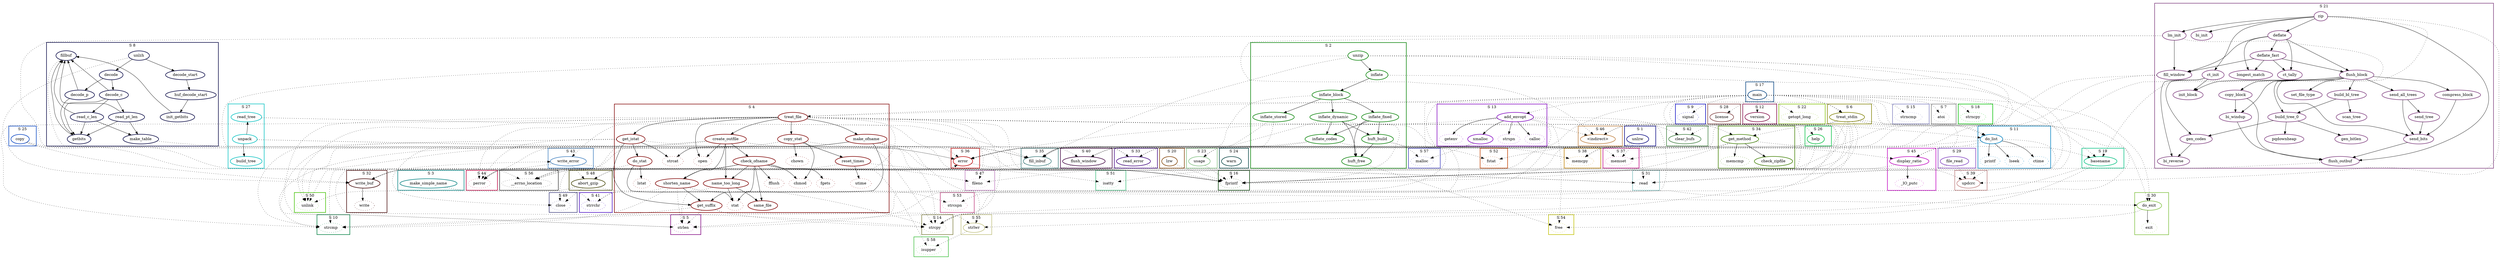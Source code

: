 digraph G {
	node [label="\N"];
	graph [bb="0,0,9334,994",
		_draw_="c 5 -white C 5 -white P 4 0 0 0 994 9334 994 9334 0 ",
		xdotversion="1.2"];
	subgraph cluster_36 {
		graph [label="S 36",
			color="#C00000",
			style=bold,
			lp="3856,421",
			bb="3803,356,3909,433",
			_ldraw_="F 14.000000 11 -Times-Roman c 5 -black T 3856 416 0 32 4 -S 36 ",
			_draw_="S 4 -bold c 7 -#C00000 p 4 3803 356 3803 433 3909 433 3909 356 ",
			xdotversion=""];
		"UV error (32)" [label=error, width="1.00", height="0.49", style=bold, color="#C00000", pos="3847,382", _draw_="S 4 -bold c 7 -#C00000 e 3847 382 36 18 ", _ldraw_="F 14.000000 11 -Times-Roman c 5 -black T 3847 377 0 35 5 -error "];
		"UV error (32)" -> "UV error (32)" [style=invis, minlen=0, pos="e,3869,368 3869,396 3885,401 3901,396 3901,382 3901,371 3891,366 3879,366"];
	}
	subgraph cluster_37 {
		graph [label="S 37",
			color="#C00080",
			style=bold,
			lp="2354,421",
			bb="2287,356,2421,433",
			_ldraw_="F 14.000000 11 -Times-Roman c 5 -black T 2354 416 0 32 4 -S 37 ",
			_draw_="S 4 -bold c 7 -#C00080 p 4 2287 356 2287 433 2421 433 2421 356 ",
			xdotversion=""];
		"UV memset (47)" [label=memset, width="1.39", height="0.49", style=dotted, color="#C00080", pos="2345,382", _draw_="S 6 -dotted c 7 -#C00080 e 2345 382 50 18 ", _ldraw_="F 14.000000 11 -Times-Roman c 5 -black T 2345 377 0 55 6 -memset "];
		"UV memset (47)" -> "UV memset (47)" [style=invis, minlen=0, pos="e,2374,368 2374,396 2394,400 2413,396 2413,382 2413,370 2400,366 2384,367"];
	}
	subgraph cluster_50 {
		graph [label="S 50",
			color="#40C000",
			style=bold,
			lp="8479,251",
			bb="8421,186,8537,263",
			_ldraw_="F 14.000000 11 -Times-Roman c 5 -black T 8479 246 0 32 4 -S 50 ",
			_draw_="S 4 -bold c 7 -#40C000 p 4 8421 186 8421 263 8537 263 8537 186 ",
			xdotversion=""];
		"UV unlink (111)" [label=unlink, width="1.14", height="0.49", style=dotted, color="#40C000", pos="8470,212", _draw_="S 6 -dotted c 7 -#40C000 e 8470 212 41 18 ", _ldraw_="F 14.000000 11 -Times-Roman c 5 -black T 8470 207 0 43 6 -unlink "];
		"UV unlink (111)" -> "UV unlink (111)" [style=invis, minlen=0, pos="e,8494,198 8494,226 8512,231 8529,226 8529,212 8529,201 8518,195 8504,196"];
	}
	subgraph cluster_38 {
		graph [label="S 38",
			color="#C08000",
			style=bold,
			lp="2179,421",
			bb="2111,356,2247,433",
			_ldraw_="F 14.000000 11 -Times-Roman c 5 -black T 2179 416 0 32 4 -S 38 ",
			_draw_="S 4 -bold c 7 -#C08000 p 4 2111 356 2111 433 2247 433 2247 356 ",
			xdotversion=""];
		"UV memcpy (48)" [label=memcpy, width="1.42", height="0.49", style=dotted, color="#C08000", pos="2170,382", _draw_="S 6 -dotted c 7 -#C08000 e 2170 382 51 18 ", _ldraw_="F 14.000000 11 -Times-Roman c 5 -black T 2170 377 0 57 6 -memcpy "];
		"UV memcpy (48)" -> "UV memcpy (48)" [style=invis, minlen=0, pos="e,2200,368 2200,396 2220,400 2239,396 2239,382 2239,370 2226,366 2210,367"];
	}
	subgraph cluster_51 {
		graph [label="S 51",
			color="#40C080",
			style=bold,
			lp="6036,336",
			bb="5980,271,6092,348",
			_ldraw_="F 14.000000 11 -Times-Roman c 5 -black T 6036 331 0 32 4 -S 51 ",
			_draw_="S 4 -bold c 7 -#40C080 p 4 5980 271 5980 348 6092 348 6092 271 ",
			xdotversion=""];
		"UV isatty (103)" [label=isatty, width="1.08", height="0.49", style=dotted, color="#40C080", pos="6027,297", _draw_="S 6 -dotted c 7 -#40C080 e 6027 297 39 18 ", _ldraw_="F 14.000000 11 -Times-Roman c 5 -black T 6027 292 0 39 6 -isatty "];
		"UV isatty (103)" -> "UV isatty (103)" [style=invis, minlen=0, pos="e,6050,283 6050,311 6067,316 6084,311 6084,297 6084,286 6073,280 6060,281"];
	}
	subgraph cluster_52 {
		graph [label="S 52",
			color="#C04000",
			style=bold,
			lp="5742,421",
			bb="5691,356,5793,433",
			_ldraw_="F 14.000000 11 -Times-Roman c 5 -black T 5742 416 0 32 4 -S 52 ",
			_draw_="S 4 -bold c 7 -#C04000 p 4 5691 356 5691 433 5793 433 5793 356 ",
			xdotversion=""];
		"UV fstat (104)" [label=fstat, width="0.94", height="0.49", style=dotted, color="#C04000", pos="5733,382", _draw_="S 6 -dotted c 7 -#C04000 e 5733 382 34 18 ", _ldraw_="F 14.000000 11 -Times-Roman c 5 -black T 5733 377 0 32 5 -fstat "];
		"UV fstat (104)" -> "UV fstat (104)" [style=invis, minlen=0, pos="e,5754,368 5754,396 5769,401 5785,396 5785,382 5785,371 5775,366 5764,366"];
	}
	subgraph cluster_39 {
		graph [label="S 39",
			color="#C08080",
			style=bold,
			lp="1368,336",
			bb="1308,271,1428,348",
			_ldraw_="F 14.000000 11 -Times-Roman c 5 -black T 1368 331 0 32 4 -S 39 ",
			_draw_="S 4 -bold c 7 -#C08080 p 4 1308 271 1308 348 1428 348 1428 271 ",
			xdotversion=""];
		"UV updcrc (2)" [label=updcrc, width="1.19", height="0.49", style=bold, color="#C08080", pos="1359,297", _draw_="S 4 -bold c 7 -#C08080 e 1359 297 43 18 ", _ldraw_="F 14.000000 11 -Times-Roman c 5 -black T 1359 292 0 45 6 -updcrc "];
		"UV updcrc (2)" -> "UV updcrc (2)" [style=invis, minlen=0, pos="e,1385,283 1385,311 1402,316 1420,311 1420,297 1420,286 1408,280 1395,281"];
	}
	subgraph cluster_53 {
		graph [label="S 53",
			color="#C04080",
			style=bold,
			lp="4524,251",
			bb="4461,186,4587,263",
			_ldraw_="F 14.000000 11 -Times-Roman c 5 -black T 4524 246 0 32 4 -S 53 ",
			_draw_="S 4 -bold c 7 -#C04080 p 4 4461 186 4461 263 4587 263 4587 186 ",
			xdotversion=""];
		"UV strcspn (29)" [label=strcspn, width="1.28", height="0.49", style=dotted, color="#C04080", pos="4515,212", _draw_="S 6 -dotted c 7 -#C04080 e 4515 212 46 18 ", _ldraw_="F 14.000000 11 -Times-Roman c 5 -black T 4515 207 0 50 7 -strcspn "];
		"UV strcspn (29)" -> "UV strcspn (29)" [style=invis, minlen=0, pos="e,4542,198 4542,226 4561,230 4579,226 4579,212 4579,201 4567,196 4552,197"];
	}
	subgraph cluster_54 {
		graph [label="S 54",
			color="#C0C000",
			style=bold,
			lp="3766,166",
			bb="3719,101,3813,178",
			_ldraw_="F 14.000000 11 -Times-Roman c 5 -black T 3766 161 0 32 4 -S 54 ",
			_draw_="S 4 -bold c 7 -#C0C000 p 4 3719 101 3719 178 3813 178 3813 101 ",
			xdotversion=""];
		"UV free (30)" [label=free, width="0.83", height="0.49", style=dotted, color="#C0C000", pos="3757,127", _draw_="S 6 -dotted c 7 -#C0C000 e 3757 127 30 18 ", _ldraw_="F 14.000000 11 -Times-Roman c 5 -black T 3757 122 0 27 4 -free "];
		"UV free (30)" -> "UV free (30)" [style=invis, minlen=0, pos="e,3776,113 3776,141 3790,146 3805,141 3805,127 3805,116 3796,111 3786,111"];
	}
	subgraph cluster_20 {
		graph [label="S 20",
			color="#804000",
			style=bold,
			lp="5605,421",
			bb="5559,356,5651,433",
			_ldraw_="F 14.000000 11 -Times-Roman c 5 -black T 5605 416 0 32 4 -S 20 ",
			_draw_="S 4 -bold c 7 -#804000 p 4 5559 356 5559 433 5651 433 5651 356 ",
			xdotversion=""];
		"UV lzw (78)" [label=lzw, width="0.81", height="0.49", style=bold, color="#804000", pos="5596,382", _draw_="S 4 -bold c 7 -#804000 e 5596 382 29 18 ", _ldraw_="F 14.000000 11 -Times-Roman c 5 -black T 5596 377 0 25 3 -lzw "];
		"UV lzw (78)" -> "UV lzw (78)" [style=invis, minlen=0, pos="e,5614,368 5614,396 5628,401 5643,396 5643,382 5643,371 5634,366 5624,366"];
	}
	subgraph cluster_55 {
		graph [label="S 55",
			color="#C0C080",
			style=bold,
			lp="7888,166",
			bb="7831,101,7945,178",
			_ldraw_="F 14.000000 11 -Times-Roman c 5 -black T 7888 161 0 32 4 -S 55 ",
			_draw_="S 4 -bold c 7 -#C0C080 p 4 7831 101 7831 178 7945 178 7945 101 ",
			xdotversion=""];
		"UV strlwr (19)" [label=strlwr, width="1.11", height="0.49", style=bold, color="#C0C080", pos="7879,127", _draw_="S 4 -bold c 7 -#C0C080 e 7879 127 40 18 ", _ldraw_="F 14.000000 11 -Times-Roman c 5 -black T 7879 122 0 41 6 -strlwr "];
		"UV strlwr (19)" -> "UV strlwr (19)" [style=invis, minlen=0, pos="e,7903,113 7903,141 7920,146 7937,141 7937,127 7937,116 7926,110 7913,111"];
	}
	subgraph cluster_56 {
		graph [label="S 56",
			color="#404040",
			style=bold,
			lp="5181,336",
			bb="5072,271,5290,348",
			_ldraw_="F 14.000000 11 -Times-Roman c 5 -black T 5181 331 0 32 4 -S 56 ",
			_draw_="S 4 -bold c 7 -#404040 p 4 5072 271 5072 348 5290 348 5290 271 ",
			xdotversion=""];
		"UV __errno_location (11)" [label=__errno_location, width="2.56", height="0.49", style=dotted, color="#404040", pos="5172,297", _draw_="S 6 -dotted c 7 -#404040 e 5172 297 92 18 ", _ldraw_="F 14.000000 11 -Times-Roman c 5 -black T 5172 292 0 114 16 -__errno_location "];
		"UV __errno_location (11)" -> "UV __errno_location (11)" [style=invis, minlen=0, pos="e,5222,282 5222,312 5253,315 5282,310 5282,297 5282,285 5259,280 5232,281"];
	}
	subgraph cluster_21 {
		graph [label="S 21",
			color="#804080",
			style=bold,
			lp="658,974",
			bb="29,356,1287,986",
			_ldraw_="F 14.000000 11 -Times-Roman c 5 -black T 658 969 0 32 4 -S 21 ",
			_draw_="S 4 -bold c 7 -#804080 p 4 29 356 29 986 1287 986 1287 356 ",
			xdotversion=""];
		"UV zip (0)" [label=zip, width="0.69", height="0.49", style=bold, color="#804080", pos="640,935", _draw_="S 4 -bold c 7 -#804080 e 640 935 25 18 ", _ldraw_="F 14.000000 11 -Times-Roman c 5 -black T 640 930 0 20 3 -zip "];
		"UV flush_outbuf (1)" [label=flush_outbuf, width="1.97", height="0.50", style=bold, color="#804080", pos="1050,382", _draw_="S 4 -bold c 7 -#804080 e 1050 382 71 18 ", _ldraw_="F 14.000000 11 -Times-Roman c 5 -black T 1050 377 0 86 12 -flush_outbuf "];
		"UV bi_init (3)" [label=bi_init, width="1.11", height="0.50", style=bold, color="#804080", pos="100,863", _draw_="S 4 -bold c 7 -#804080 e 100 863 40 18 ", _ldraw_="F 14.000000 11 -Times-Roman c 5 -black T 100 858 0 42 7 -bi_init "];
		"UV ct_init (4)" [label=ct_init, width="1.14", height="0.50", style=bold, color="#804080", pos="119,714", _draw_="S 4 -bold c 7 -#804080 e 119 714 41 18 ", _ldraw_="F 14.000000 11 -Times-Roman c 5 -black T 119 709 0 43 7 -ct_init "];
		"UV lm_init (5)" [label=lm_init, width="1.22", height="0.50", style=bold, color="#804080", pos="1234,863", _draw_="S 4 -bold c 7 -#804080 e 1234 863 44 18 ", _ldraw_="F 14.000000 11 -Times-Roman c 5 -black T 1234 858 0 47 7 -lm_init "];
		"UV deflate (7)" [label=deflate, width="1.22", height="0.50", style=bold, color="#804080", pos="487,863", _draw_="S 4 -bold c 7 -#804080 e 487 863 44 18 ", _ldraw_="F 14.000000 11 -Times-Roman c 5 -black T 487 858 0 48 7 -deflate "];
		"UV fill_window (133)" [label=fill_window, width="1.81", height="0.50", style=bold, color="#804080", pos="1214,714", _draw_="S 4 -bold c 7 -#804080 e 1214 714 65 18 ", _ldraw_="F 14.000000 11 -Times-Roman c 5 -black T 1214 709 0 78 11 -fill_window "];
		"UV longest_match (134)" [label=longest_match, width="2.25", height="0.50", style=bold, color="#804080", pos="444,714", _draw_="S 4 -bold c 7 -#804080 e 444 714 81 18 ", _ldraw_="F 14.000000 11 -Times-Roman c 5 -black T 444 709 0 101 13 -longest_match "];
		"UV deflate_fast (135)" [label=deflate_fast, width="1.86", height="0.50", style=bold, color="#804080", pos="444,786", _draw_="S 4 -bold c 7 -#804080 e 444 786 67 18 ", _ldraw_="F 14.000000 11 -Times-Roman c 5 -black T 444 781 0 81 12 -deflate_fast "];
		"UV gen_codes (61)" [label=gen_codes, width="1.67", height="0.50", style=bold, color="#804080", pos="137,467", _draw_="S 4 -bold c 7 -#804080 e 137 467 60 18 ", _ldraw_="F 14.000000 11 -Times-Roman c 5 -black T 137 462 0 71 9 -gen_codes "];
		"UV bi_reverse (62)" [label=bi_reverse, width="1.67", height="0.50", style=bold, color="#804080", pos="97,382", _draw_="S 4 -bold c 7 -#804080 e 97 382 60 18 ", _ldraw_="F 14.000000 11 -Times-Roman c 5 -black T 97 377 0 71 10 -bi_reverse "];
		"UV init_block (63)" [label=init_block, width="1.56", height="0.50", style=bold, color="#804080", pos="173,637", _draw_="S 4 -bold c 7 -#804080 e 173 637 56 18 ", _ldraw_="F 14.000000 11 -Times-Roman c 5 -black T 173 632 0 65 10 -init_block "];
		"UV pqdownheap (64)" [label=pqdownheap, width="2.03", height="0.50", style=bold, color="#804080", pos="1023,467", _draw_="S 4 -bold c 7 -#804080 e 1023 467 73 18 ", _ldraw_="F 14.000000 11 -Times-Roman c 5 -black T 1023 462 0 89 10 -pqdownheap "];
		"UV gen_bitlen (65)" [label=gen_bitlen, width="1.69", height="0.50", style=bold, color="#804080", pos="1183,467", _draw_="S 4 -bold c 7 -#804080 e 1183 467 61 18 ", _ldraw_="F 14.000000 11 -Times-Roman c 5 -black T 1183 462 0 72 10 -gen_bitlen "];
		"UV build_tree_0 (66)" [label=build_tree_0, width="1.97", height="0.50", style=bold, color="#804080", pos="1016,552", _draw_="S 4 -bold c 7 -#804080 e 1016 552 71 18 ", _ldraw_="F 14.000000 11 -Times-Roman c 5 -black T 1016 547 0 86 12 -build_tree_0 "];
		"UV scan_tree (67)" [label=scan_tree, width="1.58", height="0.50", style=bold, color="#804080", pos="1162,552", _draw_="S 4 -bold c 7 -#804080 e 1162 552 57 18 ", _ldraw_="F 14.000000 11 -Times-Roman c 5 -black T 1162 547 0 67 9 -scan_tree "];
		"UV send_tree (68)" [label=send_tree, width="1.61", height="0.50", style=bold, color="#804080", pos="534,552", _draw_="S 4 -bold c 7 -#804080 e 534 552 58 18 ", _ldraw_="F 14.000000 11 -Times-Roman c 5 -black T 534 547 0 68 9 -send_tree "];
		"UV send_bits (69)" [label=send_bits, width="1.56", height="0.50", style=bold, color="#804080", pos="621,467", _draw_="S 4 -bold c 7 -#804080 e 621 467 56 18 ", _ldraw_="F 14.000000 11 -Times-Roman c 5 -black T 621 462 0 65 9 -send_bits "];
		"UV build_bl_tree (70)" [label=build_bl_tree, width="2.03", height="0.50", style=bold, color="#804080", pos="1126,637", _draw_="S 4 -bold c 7 -#804080 e 1126 637 73 18 ", _ldraw_="F 14.000000 11 -Times-Roman c 5 -black T 1126 632 0 89 13 -build_bl_tree "];
		"UV send_all_trees (71)" [label=send_all_trees, width="2.19", height="0.50", style=bold, color="#804080", pos="534,637", _draw_="S 4 -bold c 7 -#804080 e 534 637 79 18 ", _ldraw_="F 14.000000 11 -Times-Roman c 5 -black T 534 632 0 98 14 -send_all_trees "];
		"UV flush_block (72)" [label=flush_block, width="1.78", height="0.50", style=bold, color="#804080", pos="647,714", _draw_="S 4 -bold c 7 -#804080 e 647 714 64 18 ", _ldraw_="F 14.000000 11 -Times-Roman c 5 -black T 647 709 0 77 11 -flush_block "];
		"UV set_file_type (73)" [label=set_file_type, width="1.97", height="0.50", style=bold, color="#804080", pos="924,637", _draw_="S 4 -bold c 7 -#804080 e 924 637 71 18 ", _ldraw_="F 14.000000 11 -Times-Roman c 5 -black T 924 632 0 87 13 -set_file_type "];
		"UV copy_block (74)" [label=copy_block, width="1.72", height="0.50", style=bold, color="#804080", pos="753,637", _draw_="S 4 -bold c 7 -#804080 e 753 637 62 18 ", _ldraw_="F 14.000000 11 -Times-Roman c 5 -black T 753 632 0 74 10 -copy_block "];
		"UV compress_block (75)" [label=compress_block, width="2.36", height="0.50", style=bold, color="#804080", pos="332,637", _draw_="S 4 -bold c 7 -#804080 e 332 637 85 18 ", _ldraw_="F 14.000000 11 -Times-Roman c 5 -black T 332 632 0 107 14 -compress_block "];
		"UV bi_windup (76)" [label=bi_windup, width="1.67", height="0.50", style=bold, color="#804080", pos="858,552", _draw_="S 4 -bold c 7 -#804080 e 858 552 60 18 ", _ldraw_="F 14.000000 11 -Times-Roman c 5 -black T 858 547 0 71 9 -bi_windup "];
		"UV ct_tally (77)" [label=ct_tally, width="1.28", height="0.50", style=bold, color="#804080", pos="299,714", _draw_="S 4 -bold c 7 -#804080 e 299 714 46 18 ", _ldraw_="F 14.000000 11 -Times-Roman c 5 -black T 299 709 0 50 8 -ct_tally "];
		"UV zip (0)" -> "UV zip (0)" [style=invis, minlen=0, pos="e,658,923 658,947 671,951 683,947 683,935 683,926 677,922 668,922"];
		"UV zip (0)" -> "UV flush_outbuf (1)" [pos="e,1108,392 665,933 753,927 1046,906 1079,881 1113,854 1100,724 1131,696 1150,679 1166,701 1187,688 1227,663 1234,647 1248,603 12\
71,534 1289,497 1244,441 1228,420 1168,404 1118,394", _draw_="c 5 -black B 19 665 933 753 927 1046 906 1079 881 1113 854 1100 724 1131 696 1150 679 1166 701 1187 688 1227 663 1234 647 1248 6\
03 1271 534 1289 497 1244 441 1228 420 1168 404 1118 394 ", _hdraw_="S 5 -solid S 15 -setlinewidth(1) c 5 -black C 5 -black P 3 1118 391 1108 392 1117 397 "];
		"UV zip (0)" -> "UV bi_init (3)" [pos="e,128,876 615,934 541,931 322,919 145,881 142,881 140,880 137,879", _draw_="c 5 -black B 7 615 934 541 931 322 919 145 881 142 881 140 880 137 879 ", _hdraw_="S 5 -solid S 15 -setlinewidth(1) c 5 -black C 5 -black P 3 139 876 128 876 136 882 "];
		"UV zip (0)" -> "UV ct_init (4)" [pos="e,118,732 615,934 522,929 200,909 165,881 144,863 124,785 119,742", _draw_="c 5 -black B 7 615 934 522 929 200 909 165 881 144 863 124 785 119 742 ", _hdraw_="S 5 -solid S 15 -setlinewidth(1) c 5 -black C 5 -black P 3 122 742 118 732 116 742 "];
		"UV zip (0)" -> "UV lm_init (5)" [pos="e,1197,873 665,934 741,931 977,919 1167,881 1174,880 1180,878 1187,876", _draw_="c 5 -black B 7 665 934 741 931 977 919 1167 881 1174 880 1180 878 1187 876 ", _hdraw_="S 5 -solid S 15 -setlinewidth(1) c 5 -black C 5 -black P 3 1188 879 1197 873 1186 873 "];
		"UV zip (0)" -> "UV deflate (7)" [pos="e,513,878 618,927 593,916 551,897 522,883", _draw_="c 5 -black B 4 618 927 593 916 551 897 522 883 ", _hdraw_="S 5 -solid S 15 -setlinewidth(1) c 5 -black C 5 -black P 3 523 880 513 878 520 886 "];
		"UV flush_outbuf (1)" -> "UV zip (0)" [style=invis, minlen=0, pos="e,665,934 1112,391 1168,400 1244,418 1262,441 1307,497 1289,534 1266,603 1252,647 1245,663 1205,688 1184,701 1168,679 1149,696 1\
118,724 1131,854 1097,881 1064,906 777,927 675,933"];
		"UV bi_init (3)" -> "UV zip (0)" [style=invis, minlen=0, pos="e,615,934 134,872 144,876 154,879 163,881 326,916 525,929 605,933"];
		"UV ct_init (4)" -> "UV zip (0)" [style=invis, minlen=0, pos="e,615,933 127,732 139,771 160,861 183,881 217,907 503,927 605,932"];
		"UV ct_init (4)" -> "UV gen_codes (61)" [pos="e,119,485 100,698 97,695 95,692 93,688 66,621 71,594 93,526 97,514 104,502 112,493", _draw_="c 5 -black B 10 100 698 97 695 95 692 93 688 66 621 71 594 93 526 97 514 104 502 112 493 ", _hdraw_="S 5 -solid S 15 -setlinewidth(1) c 5 -black C 5 -black P 3 115 495 119 485 110 490 "];
		"UV ct_init (4)" -> "UV bi_reverse (62)" [pos="e,86,400 88,702 82,699 76,694 72,688 44,641 56,494 68,441 71,430 76,418 81,409", _draw_="c 5 -black B 10 88 702 82 699 76 694 72 688 44 641 56 494 68 441 71 430 76 418 81 409 ", _hdraw_="S 5 -solid S 15 -setlinewidth(1) c 5 -black C 5 -black P 3 84 410 86 400 78 407 "];
		"UV ct_init (4)" -> "UV init_block (63)" [pos="e,161,655 131,697 138,687 147,674 155,663", _draw_="c 5 -black B 4 131 697 138 687 147 674 155 663 ", _hdraw_="S 5 -solid S 15 -setlinewidth(1) c 5 -black C 5 -black P 3 158 665 161 655 152 661 "];
		"UV lm_init (5)" -> "UV zip (0)" [style=invis, minlen=0, pos="e,665,934 1204,876 1198,878 1191,880 1185,881 996,919 763,931 675,934"];
		"UV lm_init (5)" -> "UV fill_window (133)" [pos="e,1216,732 1232,845 1228,819 1222,772 1217,742", _draw_="c 5 -black B 4 1232 845 1228 819 1222 772 1217 742 ", _hdraw_="S 5 -solid S 15 -setlinewidth(1) c 5 -black C 5 -black P 3 1220 742 1216 732 1214 742 "];
		"UV deflate (7)" -> "UV zip (0)" [style=invis, minlen=0, pos="e,621,924 519,876 547,888 585,906 612,919"];
		"UV deflate (7)" -> "UV flush_block (72)" [pos="e,633,732 514,849 520,845 526,841 531,837 568,807 605,766 627,740", _draw_="c 5 -black B 7 514 849 520 845 526 841 531 837 568 807 605 766 627 740 ", _hdraw_="S 5 -solid S 15 -setlinewidth(1) c 5 -black C 5 -black P 3 630 742 633 732 624 738 "];
		"UV deflate (7)" -> "UV ct_tally (77)" [pos="e,304,732 445,857 416,853 380,846 368,837 336,813 317,770 307,742", _draw_="c 5 -black B 7 445 857 416 853 380 846 368 837 336 813 317 770 307 742 ", _hdraw_="S 5 -solid S 15 -setlinewidth(1) c 5 -black C 5 -black P 3 310 741 304 732 304 743 "];
		"UV deflate (7)" -> "UV fill_window (133)" [pos="e,1162,725 526,855 646,831 1006,757 1152,727", _draw_="c 5 -black B 4 526 855 646 831 1006 757 1152 727 ", _hdraw_="S 5 -solid S 15 -setlinewidth(1) c 5 -black C 5 -black P 3 1153 730 1162 725 1152 724 "];
		"UV deflate (7)" -> "UV longest_match (134)" [pos="e,480,730 511,848 515,845 518,841 520,837 534,809 535,795 520,768 513,755 501,744 489,735", _draw_="c 5 -black B 10 511 848 515 845 518 841 520 837 534 809 535 795 520 768 513 755 501 744 489 735 ", _hdraw_="S 5 -solid S 15 -setlinewidth(1) c 5 -black C 5 -black P 3 490 732 480 730 487 738 "];
		"UV deflate (7)" -> "UV deflate_fast (135)" [pos="e,454,804 477,845 472,836 465,823 459,813", _draw_="c 5 -black B 4 477 845 472 836 465 823 459 813 ", _hdraw_="S 5 -solid S 15 -setlinewidth(1) c 5 -black C 5 -black P 3 462 811 454 804 456 814 "];
		"UV fill_window (133)" -> "UV zip (0)" [style=invis, minlen=0, pos="e,665,934 1210,732 1201,771 1179,862 1155,881 1117,910 785,928 675,933"];
		"UV longest_match (134)" -> "UV zip (0)" [style=invis, minlen=0, pos="e,615,932 408,730 393,739 377,752 368,768 354,795 355,809 368,837 382,864 395,867 422,881 483,911 560,925 605,931"];
		"UV deflate_fast (135)" -> "UV zip (0)" [style=invis, minlen=0, pos="e,615,932 435,804 427,825 418,859 434,881 455,907 552,924 605,931"];
		"UV deflate_fast (135)" -> "UV flush_block (72)" [pos="e,607,728 485,772 517,760 563,744 597,732", _draw_="c 5 -black B 4 485 772 517 760 563 744 597 732 ", _hdraw_="S 5 -solid S 15 -setlinewidth(1) c 5 -black C 5 -black P 3 599 735 607 728 596 728 "];
		"UV deflate_fast (135)" -> "UV ct_tally (77)" [pos="e,328,728 412,770 390,759 360,744 337,733", _draw_="c 5 -black B 4 412 770 390 759 360 744 337 733 ", _hdraw_="S 5 -solid S 15 -setlinewidth(1) c 5 -black C 5 -black P 3 338 730 328 728 335 736 "];
		"UV deflate_fast (135)" -> "UV fill_window (133)" [pos="e,1152,720 507,780 650,767 992,735 1142,721", _draw_="c 5 -black B 4 507 780 650 767 992 735 1142 721 ", _hdraw_="S 5 -solid S 15 -setlinewidth(1) c 5 -black C 5 -black P 3 1142 724 1152 720 1142 718 "];
		"UV deflate_fast (135)" -> "UV longest_match (134)" [pos="e,444,732 444,768 444,760 444,751 444,742", _draw_="c 5 -black B 4 444 768 444 760 444 751 444 742 ", _hdraw_="S 5 -solid S 15 -setlinewidth(1) c 5 -black C 5 -black P 3 448 742 444 732 441 742 "];
		"UV gen_codes (61)" -> "UV zip (0)" [style=invis, minlen=0, pos="e,615,934 131,485 117,532 82,657 108,688 127,708 149,677 169,696 181,706 195,822 201,837 212,859 213,868 234,881 297,917 518,930\
 605,934"];
		"UV gen_codes (61)" -> "UV bi_reverse (62)" [pos="e,106,400 129,449 123,438 116,422 110,409", _draw_="c 5 -black B 4 129 449 123 438 116 422 110 409 ", _hdraw_="S 5 -solid S 15 -setlinewidth(1) c 5 -black C 5 -black P 3 113 408 106 400 107 411 "];
		"UV bi_reverse (62)" -> "UV zip (0)" [style=invis, minlen=0, pos="e,615,934 81,399 72,410 61,425 54,441 36,487 38,502 38,552 38,786 38,786 38,786 38,828 21,851 51,881 92,919 484,931 605,934"];
		"UV init_block (63)" -> "UV zip (0)" [style=invis, minlen=0, pos="e,615,933 177,655 186,698 209,806 229,837 248,863 258,868 287,881 344,905 527,924 605,932"];
		"UV pqdownheap (64)" -> "UV zip (0)" [style=invis, minlen=0, pos="e,665,933 1047,484 1064,496 1089,510 1113,518 1126,521 1220,516 1228,526 1281,581 1237,648 1171,688 1146,703 1127,676 1105,696 1\
074,724 1095,853 1063,881 1034,906 771,926 675,932"];
		"UV gen_bitlen (65)" -> "UV zip (0)" [style=invis, minlen=0, pos="e,665,933 1210,483 1223,494 1239,508 1246,526 1260,557 1257,570 1246,603 1233,647 1226,664 1186,688 1163,702 1146,677 1125,696 1\
094,724 1108,853 1075,881 1045,906 773,927 675,932"];
		"UV build_tree_0 (66)" -> "UV zip (0)" [style=invis, minlen=0, pos="e,665,933 1019,570 1028,632 1056,838 1010,881 986,903 762,924 675,932"];
		"UV build_tree_0 (66)" -> "UV gen_codes (61)" [pos="e,191,475 975,537 960,533 943,528 927,526 846,513 639,523 556,518 429,508 283,489 201,477", _draw_="c 5 -black B 10 975 537 960 533 943 528 927 526 846 513 639 523 556 518 429 508 283 489 201 477 ", _hdraw_="S 5 -solid S 15 -setlinewidth(1) c 5 -black C 5 -black P 3 201 474 191 475 200 480 "];
		"UV build_tree_0 (66)" -> "UV pqdownheap (64)" [pos="e,1022,485 1017,534 1019,523 1020,508 1021,495", _draw_="c 5 -black B 4 1017 534 1019 523 1020 508 1021 495 ", _hdraw_="S 5 -solid S 15 -setlinewidth(1) c 5 -black C 5 -black P 3 1024 495 1022 485 1018 495 "];
		"UV build_tree_0 (66)" -> "UV gen_bitlen (65)" [pos="e,1160,484 1059,538 1074,532 1091,525 1105,518 1121,510 1138,499 1152,490", _draw_="c 5 -black B 7 1059 538 1074 532 1091 525 1105 518 1121 510 1138 499 1152 490 ", _hdraw_="S 5 -solid S 15 -setlinewidth(1) c 5 -black C 5 -black P 3 1154 493 1160 484 1150 487 "];
		"UV scan_tree (67)" -> "UV zip (0)" [style=invis, minlen=0, pos="e,665,933 1181,569 1191,580 1203,595 1208,611 1220,643 1232,663 1208,688 1190,707 1106,677 1085,696 1055,724 1083,853 1051,881 1\
023,904 770,925 675,932"];
		"UV send_tree (68)" -> "UV zip (0)" [style=invis, minlen=0, pos="e,630,919 498,566 479,576 457,590 446,611 430,641 423,662 446,688 460,702 519,683 534,696 547,706 573,822 579,837 589,857 594,86\
1 606,881 612,891 619,901 625,911"];
		"UV send_tree (68)" -> "UV send_bits (69)" [pos="e,603,484 552,535 565,522 582,505 596,491", _draw_="c 5 -black B 4 552 535 565 522 582 505 596 491 ", _hdraw_="S 5 -solid S 15 -setlinewidth(1) c 5 -black C 5 -black P 3 598 494 603 484 593 489 "];
		"UV send_bits (69)" -> "UV zip (0)" [style=invis, minlen=0, pos="e,649,919 626,485 640,537 681,686 682,688 695,699 710,682 720,696 731,708 723,716 720,732 707,799 673,872 654,910"];
		"UV send_bits (69)" -> "UV flush_outbuf (1)" [pos="e,994,393 669,457 746,442 897,412 984,395", _draw_="c 5 -black B 4 669 457 746 442 897 412 984 395 ", _hdraw_="S 5 -solid S 15 -setlinewidth(1) c 5 -black C 5 -black P 3 985 398 994 393 984 392 "];
		"UV build_bl_tree (70)" -> "UV zip (0)" [style=invis, minlen=0, pos="e,665,933 1102,654 1089,664 1074,679 1065,696 1027,769 1095,822 1035,881 1010,905 768,925 675,932"];
		"UV build_bl_tree (70)" -> "UV build_tree_0 (66)" [pos="e,1038,569 1104,620 1087,607 1065,589 1046,575", _draw_="c 5 -black B 4 1104 620 1087 607 1065 589 1046 575 ", _hdraw_="S 5 -solid S 15 -setlinewidth(1) c 5 -black C 5 -black P 3 1048 572 1038 569 1044 578 "];
		"UV build_bl_tree (70)" -> "UV scan_tree (67)" [pos="e,1154,570 1134,619 1139,608 1145,592 1150,579", _draw_="c 5 -black B 4 1134 619 1139 608 1145 592 1150 579 ", _hdraw_="S 5 -solid S 15 -setlinewidth(1) c 5 -black C 5 -black P 3 1153 581 1154 570 1147 578 "];
		"UV send_all_trees (71)" -> "UV zip (0)" [style=invis, minlen=0, pos="e,634,918 540,655 558,706 609,848 631,908"];
		"UV send_all_trees (71)" -> "UV send_tree (68)" [pos="e,534,570 534,619 534,608 534,593 534,580", _draw_="c 5 -black B 4 534 619 534 608 534 593 534 580 ", _hdraw_="S 5 -solid S 15 -setlinewidth(1) c 5 -black C 5 -black P 3 538 580 534 570 531 580 "];
		"UV send_all_trees (71)" -> "UV send_bits (69)" [pos="e,623,485 578,622 587,617 595,611 601,603 624,571 626,525 624,495", _draw_="c 5 -black B 7 578 622 587 617 595 611 601 603 624 571 626 525 624 495 ", _hdraw_="S 5 -solid S 15 -setlinewidth(1) c 5 -black C 5 -black P 3 627 495 623 485 621 495 "];
		"UV flush_block (72)" -> "UV zip (0)" [style=invis, minlen=0, pos="e,641,917 646,732 645,771 642,861 641,907"];
		"UV flush_block (72)" -> "UV init_block (63)" [pos="e,189,654 594,704 575,701 554,698 534,696 502,692 269,699 238,688 223,682 208,671 196,661", _draw_="c 5 -black B 10 594 704 575 701 554 698 534 696 502 692 269 699 238 688 223 682 208 671 196 661 ", _hdraw_="S 5 -solid S 15 -setlinewidth(1) c 5 -black C 5 -black P 3 199 659 189 654 194 664 "];
		"UV flush_block (72)" -> "UV build_tree_0 (66)" [pos="e,993,569 708,708 756,703 816,696 824,688 851,664 818,633 844,611 859,598 910,608 927,603 947,596 968,585 985,574", _draw_="c 5 -black B 13 708 708 756 703 816 696 824 688 851 664 818 633 844 611 859 598 910 608 927 603 947 596 968 585 985 574 ", _hdraw_="S 5 -solid S 15 -setlinewidth(1) c 5 -black C 5 -black P 3 986 577 993 569 983 571 "];
		"UV flush_block (72)" -> "UV send_bits (69)" [pos="e,623,485 645,696 640,653 630,546 624,495", _draw_="c 5 -black B 4 645 696 640 653 630 546 624 495 ", _hdraw_="S 5 -solid S 15 -setlinewidth(1) c 5 -black C 5 -black P 3 627 495 623 485 621 495 "];
		"UV flush_block (72)" -> "UV build_bl_tree (70)" [pos="e,1095,653 711,712 798,708 950,701 1004,688 1033,681 1063,669 1086,657", _draw_="c 5 -black B 7 711 712 798 708 950 701 1004 688 1033 681 1063 669 1086 657 ", _hdraw_="S 5 -solid S 15 -setlinewidth(1) c 5 -black C 5 -black P 3 1087 660 1095 653 1084 654 "];
		"UV flush_block (72)" -> "UV send_all_trees (71)" [pos="e,559,654 622,697 606,687 585,672 567,660", _draw_="c 5 -black B 4 622 697 606 687 585 672 567 660 ", _hdraw_="S 5 -solid S 15 -setlinewidth(1) c 5 -black C 5 -black P 3 569 657 559 654 565 663 "];
		"UV flush_block (72)" -> "UV set_file_type (73)" [pos="e,901,654 708,708 755,704 816,696 839,688 858,681 877,670 893,660", _draw_="c 5 -black B 7 708 708 755 704 816 696 839 688 858 681 877 670 893 660 ", _hdraw_="S 5 -solid S 15 -setlinewidth(1) c 5 -black C 5 -black P 3 895 663 901 654 891 657 "];
		"UV flush_block (72)" -> "UV copy_block (74)" [pos="e,730,654 670,697 685,686 705,671 722,660", _draw_="c 5 -black B 4 670 697 685 686 705 671 722 660 ", _hdraw_="S 5 -solid S 15 -setlinewidth(1) c 5 -black C 5 -black P 3 724 663 730 654 720 657 "];
		"UV flush_block (72)" -> "UV compress_block (75)" [pos="e,363,654 593,704 574,701 553,698 534,696 496,691 484,697 446,688 421,681 394,669 372,658", _draw_="c 5 -black B 10 593 704 574 701 553 698 534 696 496 691 484 697 446 688 421 681 394 669 372 658 ", _hdraw_="S 5 -solid S 15 -setlinewidth(1) c 5 -black C 5 -black P 3 374 655 363 654 371 661 "];
		"UV flush_block (72)" -> "UV bi_windup (76)" [pos="e,801,558 648,696 651,673 659,634 682,611 711,582 755,567 791,560", _draw_="c 5 -black B 7 648 696 651 673 659 634 682 611 711 582 755 567 791 560 ", _hdraw_="S 5 -solid S 15 -setlinewidth(1) c 5 -black C 5 -black P 3 792 563 801 558 791 557 "];
		"UV set_file_type (73)" -> "UV zip (0)" [style=invis, minlen=0, pos="e,665,933 939,655 974,698 1054,812 995,881 974,905 761,925 675,932"];
		"UV copy_block (74)" -> "UV zip (0)" [style=invis, minlen=0, pos="e,649,919 751,655 749,675 744,706 735,732 714,798 676,872 654,910"];
		"UV copy_block (74)" -> "UV flush_outbuf (1)" [pos="e,995,393 756,619 761,596 771,556 789,526 818,480 830,469 875,441 909,420 951,406 985,396", _draw_="c 5 -black B 10 756 619 761 596 771 556 789 526 818 480 830 469 875 441 909 420 951 406 985 396 ", _hdraw_="S 5 -solid S 15 -setlinewidth(1) c 5 -black C 5 -black P 3 986 399 995 393 984 393 "];
		"UV copy_block (74)" -> "UV bi_windup (76)" [pos="e,837,569 774,620 790,607 812,590 829,576", _draw_="c 5 -black B 4 774 620 790 607 812 590 829 576 ", _hdraw_="S 5 -solid S 15 -setlinewidth(1) c 5 -black C 5 -black P 3 832 578 837 569 827 573 "];
		"UV compress_block (75)" -> "UV zip (0)" [style=invis, minlen=0, pos="e,615,933 292,653 274,663 255,677 244,696 201,777 261,831 338,881 383,909 535,925 605,932"];
		"UV compress_block (75)" -> "UV send_bits (69)" [pos="e,579,479 350,619 374,595 421,553 467,526 499,507 538,492 569,482", _draw_="c 5 -black B 7 350 619 374 595 421 553 467 526 499 507 538 492 569 482 ", _hdraw_="S 5 -solid S 15 -setlinewidth(1) c 5 -black C 5 -black P 3 570 485 579 479 568 479 "];
		"UV bi_windup (76)" -> "UV zip (0)" [style=invis, minlen=0, pos="e,663,928 879,569 894,581 915,595 936,603 951,608 994,599 1004,611 1027,636 1021,657 1004,688 932,823 748,898 672,925"];
		"UV bi_windup (76)" -> "UV flush_outbuf (1)" [pos="e,1012,397 868,534 882,510 910,468 941,441 959,425 982,411 1003,401", _draw_="c 5 -black B 7 868 534 882 510 910 468 941 441 959 425 982 411 1003 401 ", _hdraw_="S 5 -solid S 15 -setlinewidth(1) c 5 -black C 5 -black P 3 1004 404 1012 397 1001 398 "];
		"UV ct_tally (77)" -> "UV zip (0)" [style=invis, minlen=0, pos="e,615,933 301,732 307,767 323,842 370,881 406,909 541,925 605,932"];
	}
	subgraph cluster_22 {
		graph [label="S 22",
			color="#80C000",
			style=bold,
			lp="6315,591",
			bb="6229,526,6401,603",
			_ldraw_="F 14.000000 11 -Times-Roman c 5 -black T 6315 586 0 32 4 -S 22 ",
			_draw_="S 4 -bold c 7 -#80C000 p 4 6229 526 6229 603 6401 603 6401 526 ",
			xdotversion=""];
		"UV getopt_long (96)" [label=getopt_long, width="1.92", height="0.49", style=dotted, color="#80C000", pos="6306,552", _draw_="S 6 -dotted c 7 -#80C000 e 6306 552 69 18 ", _ldraw_="F 14.000000 11 -Times-Roman c 5 -black T 6306 547 0 82 11 -getopt_long "];
		"UV getopt_long (96)" -> "UV getopt_long (96)" [style=invis, minlen=0, pos="e,6345,537 6345,567 6369,570 6393,565 6393,552 6393,541 6375,536 6355,536"];
	}
	subgraph cluster_57 {
		graph [label="S 57",
			color="#4040C0",
			style=bold,
			lp="2596,421",
			bb="2537,356,2655,433",
			_ldraw_="F 14.000000 11 -Times-Roman c 5 -black T 2596 416 0 32 4 -S 57 ",
			_draw_="S 4 -bold c 7 -#4040C0 p 4 2537 356 2537 433 2655 433 2655 356 ",
			xdotversion=""];
		"UV malloc (39)" [label=malloc, width="1.17", height="0.49", style=dotted, color="#4040C0", pos="2587,382", _draw_="S 6 -dotted c 7 -#4040C0 e 2587 382 42 18 ", _ldraw_="F 14.000000 11 -Times-Roman c 5 -black T 2587 377 0 44 6 -malloc "];
		"UV malloc (39)" -> "UV malloc (39)" [style=invis, minlen=0, pos="e,2612,368 2612,396 2630,401 2647,396 2647,382 2647,371 2636,365 2622,366"];
	}
	subgraph cluster_23 {
		graph [label="S 23",
			color="#80C080",
			style=bold,
			lp="5400,506",
			bb="5343,441,5457,518",
			_ldraw_="F 14.000000 11 -Times-Roman c 5 -black T 5400 501 0 32 4 -S 23 ",
			_draw_="S 4 -bold c 7 -#80C080 p 4 5343 441 5343 518 5457 518 5457 441 ",
			xdotversion=""];
		"UV usage (87)" [label=usage, width="1.11", height="0.49", style=bold, color="#80C080", pos="5391,467", _draw_="S 4 -bold c 7 -#80C080 e 5391 467 40 18 ", _ldraw_="F 14.000000 11 -Times-Roman c 5 -black T 5391 462 0 41 5 -usage "];
		"UV usage (87)" -> "UV usage (87)" [style=invis, minlen=0, pos="e,5415,453 5415,481 5432,486 5449,481 5449,467 5449,456 5438,450 5425,451"];
	}
	subgraph cluster_58 {
		graph [label="S 58",
			color="#40C040",
			style=bold,
			lp="7966,81",
			bb="7903,16,8029,93",
			_ldraw_="F 14.000000 11 -Times-Roman c 5 -black T 7966 76 0 32 4 -S 58 ",
			_draw_="S 4 -bold c 7 -#40C040 p 4 7903 16 7903 93 8029 93 8029 16 ",
			xdotversion=""];
		"UV isupper (20)" [label=isupper, width="1.28", height="0.49", style=dotted, color="#40C040", pos="7957,42", _draw_="S 6 -dotted c 7 -#40C040 e 7957 42 46 18 ", _ldraw_="F 14.000000 11 -Times-Roman c 5 -black T 7957 37 0 50 7 -isupper "];
		"UV isupper (20)" -> "UV isupper (20)" [style=invis, minlen=0, pos="e,7984,28 7984,56 8003,60 8021,56 8021,42 8021,31 8009,26 7994,27"];
	}
	subgraph cluster_24 {
		graph [label="S 24",
			color="#004040",
			style=bold,
			lp="5497,421",
			bb="5443,356,5551,433",
			_ldraw_="F 14.000000 11 -Times-Roman c 5 -black T 5497 416 0 32 4 -S 24 ",
			_draw_="S 4 -bold c 7 -#004040 p 4 5443 356 5443 433 5551 433 5551 356 ",
			xdotversion=""];
		"UV warn (35)" [label=warn, width="1.03", height="0.49", style=bold, color="#004040", pos="5488,382", _draw_="S 4 -bold c 7 -#004040 e 5488 382 37 18 ", _ldraw_="F 14.000000 11 -Times-Roman c 5 -black T 5488 377 0 36 4 -warn "];
		"UV warn (35)" -> "UV warn (35)" [style=invis, minlen=0, pos="e,5510,368 5510,396 5527,401 5543,396 5543,382 5543,371 5533,365 5520,366"];
	}
	subgraph cluster_25 {
		graph [label="S 25",
			color="#0040C0",
			style=bold,
			lp="3058,506",
			bb="3007,441,3109,518",
			_ldraw_="F 14.000000 11 -Times-Roman c 5 -black T 3058 501 0 32 4 -S 25 ",
			_draw_="S 4 -bold c 7 -#0040C0 p 4 3007 441 3007 518 3109 518 3109 441 ",
			xdotversion=""];
		"UV copy (10)" [label=copy, width="0.94", height="0.49", style=bold, color="#0040C0", pos="3049,467", _draw_="S 4 -bold c 7 -#0040C0 e 3049 467 34 18 ", _ldraw_="F 14.000000 11 -Times-Roman c 5 -black T 3049 462 0 32 4 -copy "];
		"UV copy (10)" -> "UV copy (10)" [style=invis, minlen=0, pos="e,3070,453 3070,481 3085,486 3101,481 3101,467 3101,456 3091,451 3080,451"];
	}
	subgraph cluster_26 {
		graph [label="S 26",
			color="#00C040",
			style=bold,
			lp="5400,591",
			bb="5351,526,5449,603",
			_ldraw_="F 14.000000 11 -Times-Roman c 5 -black T 5400 586 0 32 4 -S 26 ",
			_draw_="S 4 -bold c 7 -#00C040 p 4 5351 526 5351 603 5449 603 5449 526 ",
			xdotversion=""];
		"UV help (88)" [label=help, width="0.89", height="0.49", style=bold, color="#00C040", pos="5391,552", _draw_="S 4 -bold c 7 -#00C040 e 5391 552 32 18 ", _ldraw_="F 14.000000 11 -Times-Roman c 5 -black T 5391 547 0 29 4 -help "];
		"UV help (88)" -> "UV help (88)" [style=invis, minlen=0, pos="e,5411,538 5411,566 5426,571 5441,566 5441,552 5441,541 5432,536 5421,536"];
	}
	subgraph cluster_27 {
		graph [label="S 27",
			color="#00C0C0",
			style=bold,
			lp="3184,591",
			bb="3117,356,3251,603",
			_ldraw_="F 14.000000 11 -Times-Roman c 5 -black T 3184 586 0 32 4 -S 27 ",
			_draw_="S 4 -bold c 7 -#00C0C0 p 4 3117 356 3117 603 3251 603 3251 356 ",
			xdotversion=""];
		"UV read_tree (43)" [label=read_tree, width="1.58", height="0.50", style=bold, color="#00C0C0", pos="3182,552", _draw_="S 4 -bold c 7 -#00C0C0 e 3182 552 57 18 ", _ldraw_="F 14.000000 11 -Times-Roman c 5 -black T 3182 547 0 67 9 -read_tree "];
		"UV build_tree (44)" [label=build_tree, width="1.64", height="0.50", style=bold, color="#00C0C0", pos="3184,382", _draw_="S 4 -bold c 7 -#00C0C0 e 3184 382 59 18 ", _ldraw_="F 14.000000 11 -Times-Roman c 5 -black T 3184 377 0 69 10 -build_tree "];
		"UV unpack (45)" [label=unpack, width="1.28", height="0.49", style=bold, color="#00C0C0", pos="3179,467", _draw_="S 4 -bold c 7 -#00C0C0 e 3179 467 46 18 ", _ldraw_="F 14.000000 11 -Times-Roman c 5 -black T 3179 462 0 50 6 -unpack "];
		"UV read_tree (43)" -> "UV unpack (45)" [style=invis, minlen=0, pos="e,3174,484 3176,534 3174,522 3173,507 3174,494"];
		"UV build_tree (44)" -> "UV unpack (45)" [style=invis, minlen=0, pos="e,3186,449 3189,400 3189,411 3188,426 3187,439"];
		"UV unpack (45)" -> "UV read_tree (43)" [pos="e,3187,534 3185,484 3187,496 3188,511 3187,524", _draw_="c 5 -black B 4 3185 484 3187 496 3188 511 3187 524 ", _hdraw_="S 5 -solid S 15 -setlinewidth(1) c 5 -black C 5 -black P 3 3184 524 3187 534 3191 524 "];
		"UV unpack (45)" -> "UV build_tree (44)" [pos="e,3177,400 3174,449 3173,438 3174,423 3176,410", _draw_="c 5 -black B 4 3174 449 3173 438 3174 423 3176 410 ", _hdraw_="S 5 -solid S 15 -setlinewidth(1) c 5 -black C 5 -black P 3 3179 410 3177 400 3173 410 "];
		"UV unpack (45)" -> "UV unpack (45)" [style=invis, minlen=0, pos="e,3206,453 3206,481 3225,485 3243,481 3243,467 3243,456 3231,451 3216,452"];
	}
	subgraph cluster_40 {
		graph [label="S 40",
			color="#400040",
			style=bold,
			lp="1421,421",
			bb="1325,356,1517,433",
			_ldraw_="F 14.000000 11 -Times-Roman c 5 -black T 1421 416 0 32 4 -S 40 ",
			_draw_="S 4 -bold c 7 -#400040 p 4 1325 356 1325 433 1517 433 1517 356 ",
			xdotversion=""];
		"UV flush_window (16)" [label=flush_window, width="2.19", height="0.49", style=bold, color="#400040", pos="1412,382", _draw_="S 4 -bold c 7 -#400040 e 1412 382 79 18 ", _ldraw_="F 14.000000 11 -Times-Roman c 5 -black T 1412 377 0 96 12 -flush_window "];
		"UV flush_window (16)" -> "UV flush_window (16)" [style=invis, minlen=0, pos="e,1456,367 1456,397 1483,400 1509,395 1509,382 1509,371 1489,365 1466,366"];
	}
	subgraph cluster_28 {
		graph [label="S 28",
			color="#804040",
			style=bold,
			lp="5518,591",
			bb="5457,526,5579,603",
			_ldraw_="F 14.000000 11 -Times-Roman c 5 -black T 5518 586 0 32 4 -S 28 ",
			_draw_="S 4 -bold c 7 -#804040 p 4 5457 526 5457 603 5579 603 5579 526 ",
			xdotversion=""];
		"UV license (89)" [label=license, width="1.22", height="0.49", style=bold, color="#804040", pos="5509,552", _draw_="S 4 -bold c 7 -#804040 e 5509 552 44 18 ", _ldraw_="F 14.000000 11 -Times-Roman c 5 -black T 5509 547 0 47 7 -license "];
		"UV license (89)" -> "UV license (89)" [style=invis, minlen=0, pos="e,5535,538 5535,566 5553,571 5571,566 5571,552 5571,541 5559,535 5545,536"];
	}
	subgraph cluster_41 {
		graph [label="S 41",
			color="#4000C0",
			style=bold,
			lp="7566,251",
			bb="7505,186,7627,263",
			_ldraw_="F 14.000000 11 -Times-Roman c 5 -black T 7566 246 0 32 4 -S 41 ",
			_draw_="S 4 -bold c 7 -#4000C0 p 4 7505 186 7505 263 7627 263 7627 186 ",
			xdotversion=""];
		"UV strrchr (21)" [label=strrchr, width="1.22", height="0.49", style=dotted, color="#4000C0", pos="7557,212", _draw_="S 6 -dotted c 7 -#4000C0 e 7557 212 44 18 ", _ldraw_="F 14.000000 11 -Times-Roman c 5 -black T 7557 207 0 47 7 -strrchr "];
		"UV strrchr (21)" -> "UV strrchr (21)" [style=invis, minlen=0, pos="e,7583,198 7583,226 7601,231 7619,226 7619,212 7619,201 7607,195 7593,196"];
	}
	subgraph cluster_42 {
		graph [label="S 42",
			color="#408040",
			style=bold,
			lp="5595,506",
			bb="5518,441,5672,518",
			_ldraw_="F 14.000000 11 -Times-Roman c 5 -black T 5595 501 0 32 4 -S 42 ",
			_draw_="S 4 -bold c 7 -#408040 p 4 5518 441 5518 518 5672 518 5672 441 ",
			xdotversion=""];
		"UV clear_bufs (14)" [label=clear_bufs, width="1.67", height="0.49", style=bold, color="#408040", pos="5586,467", _draw_="S 4 -bold c 7 -#408040 e 5586 467 60 18 ", _ldraw_="F 14.000000 11 -Times-Roman c 5 -black T 5586 462 0 69 10 -clear_bufs "];
		"UV clear_bufs (14)" -> "UV clear_bufs (14)" [style=invis, minlen=0, pos="e,5620,453 5620,481 5642,485 5664,481 5664,467 5664,455 5648,450 5630,452"];
	}
	subgraph cluster_29 {
		graph [label="S 29",
			color="#8040C0",
			style=bold,
			lp="4525,421",
			bb="4455,356,4595,433",
			_ldraw_="F 14.000000 11 -Times-Roman c 5 -black T 4525 416 0 32 4 -S 29 ",
			_draw_="S 4 -bold c 7 -#8040C0 p 4 4455 356 4455 433 4595 433 4595 356 ",
			xdotversion=""];
		"UV file_read (8)" [label=file_read, width="1.47", height="0.49", style=bold, color="#8040C0", pos="4516,382", _draw_="S 4 -bold c 7 -#8040C0 e 4516 382 53 18 ", _ldraw_="F 14.000000 11 -Times-Roman c 5 -black T 4516 377 0 59 9 -file_read "];
		"UV file_read (8)" -> "UV file_read (8)" [style=invis, minlen=0, pos="e,4546,368 4546,396 4567,400 4587,396 4587,382 4587,370 4573,366 4556,367"];
	}
	subgraph cluster_43 {
		graph [label="S 43",
			color="#4080C0",
			style=bold,
			lp="5351,421",
			bb="5267,356,5435,433",
			_ldraw_="F 14.000000 11 -Times-Roman c 5 -black T 5351 416 0 32 4 -S 43 ",
			_draw_="S 4 -bold c 7 -#4080C0 p 4 5267 356 5267 433 5435 433 5435 356 ",
			xdotversion=""];
		"UV write_error (18)" [label=write_error, width="1.86", height="0.49", style=bold, color="#4080C0", pos="5342,382", _draw_="S 4 -bold c 7 -#4080C0 e 5342 382 67 18 ", _ldraw_="F 14.000000 11 -Times-Roman c 5 -black T 5342 377 0 79 11 -write_error "];
		"UV write_error (18)" -> "UV write_error (18)" [style=invis, minlen=0, pos="e,5380,367 5380,397 5404,400 5427,395 5427,382 5427,371 5410,366 5390,366"];
	}
	subgraph cluster_44 {
		graph [label="S 44",
			color="#C00040",
			style=bold,
			lp="8189,336",
			bb="8131,271,8247,348",
			_ldraw_="F 14.000000 11 -Times-Roman c 5 -black T 8189 331 0 32 4 -S 44 ",
			_draw_="S 4 -bold c 7 -#C00040 p 4 8131 271 8131 348 8247 348 8247 271 ",
			xdotversion=""];
		"UV perror (36)" [label=perror, width="1.14", height="0.49", style=dotted, color="#C00040", pos="8180,297", _draw_="S 6 -dotted c 7 -#C00040 e 8180 297 41 18 ", _ldraw_="F 14.000000 11 -Times-Roman c 5 -black T 8180 292 0 43 6 -perror "];
		"UV perror (36)" -> "UV perror (36)" [style=invis, minlen=0, pos="e,8204,283 8204,311 8222,316 8239,311 8239,297 8239,286 8228,280 8214,281"];
	}
	subgraph cluster_10 {
		graph [label="S 10",
			color="#008040",
			style=bold,
			lp="8260,166",
			bb="8199,101,8321,178",
			_ldraw_="F 14.000000 11 -Times-Roman c 5 -black T 8260 161 0 32 4 -S 10 ",
			_draw_="S 4 -bold c 7 -#008040 p 4 8199 101 8199 178 8321 178 8321 101 ",
			xdotversion=""];
		"UV strcmp (92)" [label=strcmp, width="1.22", height="0.49", style=dotted, color="#008040", pos="8251,127", _draw_="S 6 -dotted c 7 -#008040 e 8251 127 44 18 ", _ldraw_="F 14.000000 11 -Times-Roman c 5 -black T 8251 122 0 47 6 -strcmp "];
		"UV strcmp (92)" -> "UV strcmp (92)" [style=invis, minlen=0, pos="e,8277,113 8277,141 8295,146 8313,141 8313,127 8313,116 8301,110 8287,111"];
	}
	subgraph cluster_1 {
		graph [label="S 1",
			color="#000080",
			style=bold,
			lp="2404,506",
			bb="2346,441,2462,518",
			_ldraw_="F 14.000000 11 -Times-Roman c 5 -black T 2404 501 0 23 3 -S 1 ",
			_draw_="S 4 -bold c 7 -#000080 p 4 2346 441 2346 518 2462 518 2462 441 ",
			xdotversion=""];
		"UV unlzw (46)" [label=unlzw, width="1.14", height="0.49", style=bold, color="#000080", pos="2395,467", _draw_="S 4 -bold c 7 -#000080 e 2395 467 41 18 ", _ldraw_="F 14.000000 11 -Times-Roman c 5 -black T 2395 462 0 43 5 -unlzw "];
		"UV unlzw (46)" -> "UV unlzw (46)" [style=invis, minlen=0, pos="e,2419,453 2419,481 2437,486 2454,481 2454,467 2454,456 2443,450 2429,451"];
	}
	subgraph cluster_45 {
		graph [label="S 45",
			color="#C000C0",
			style=bold,
			lp="4693,421",
			bb="4603,271,4783,433",
			_ldraw_="F 14.000000 11 -Times-Roman c 5 -black T 4693 416 0 32 4 -S 45 ",
			_draw_="S 4 -bold c 7 -#C000C0 p 4 4603 271 4603 433 4783 433 4783 271 ",
			xdotversion=""];
		"UV display_ratio (37)" [label=display_ratio, width="2.03", height="0.49", style=bold, color="#C000C0", pos="4684,382", _draw_="S 4 -bold c 7 -#C000C0 e 4684 382 73 18 ", _ldraw_="F 14.000000 11 -Times-Roman c 5 -black T 4684 377 0 87 13 -display_ratio "];
		"UV _IO_putc (38)" [label=_IO_putc, width="1.47", height="0.50", style=dotted, color="#C000C0", pos="4684,297", _draw_="S 6 -dotted c 7 -#C000C0 e 4684 297 53 18 ", _ldraw_="F 14.000000 11 -Times-Roman c 5 -black T 4684 292 0 61 8 -_IO_putc "];
		"UV display_ratio (37)" -> "UV display_ratio (37)" [style=invis, minlen=0, pos="e,4725,367 4725,397 4750,400 4775,395 4775,382 4775,371 4756,366 4735,366"];
		"UV display_ratio (37)" -> "UV _IO_putc (38)" [pos="e,4679,315 4678,364 4677,353 4677,338 4678,325", _draw_="c 5 -black B 4 4678 364 4677 353 4677 338 4678 325 ", _hdraw_="S 5 -solid S 15 -setlinewidth(1) c 5 -black C 5 -black P 3 4681 325 4679 315 4675 325 "];
		"UV _IO_putc (38)" -> "UV display_ratio (37)" [style=invis, minlen=0, pos="e,4690,364 4689,315 4691,326 4691,341 4691,354"];
	}
	subgraph cluster_46 {
		graph [label="S 46",
			color="#C08040",
			style=bold,
			lp="2917,506",
			bb="2835,441,2999,518",
			_ldraw_="F 14.000000 11 -Times-Roman c 5 -black T 2917 501 0 32 4 -S 46 ",
			_draw_="S 4 -bold c 7 -#C08040 p 4 2835 441 2835 518 2999 518 2999 441 ",
			xdotversion=""];
		"UV <indirect> (86)" [label="<indirect>", width="1.81", height="0.49", style=bold, color="#C08040", pos="2908,467", _draw_="S 4 -bold c 7 -#C08040 e 2908 467 65 18 ", _ldraw_="F 14.000000 11 -Times-Roman c 5 -black T 2908 462 0 76 10 -<indirect> "];
		"UV <indirect> (86)" -> "UV <indirect> (86)" [style=invis, minlen=0, pos="e,2944,452 2944,482 2968,485 2991,480 2991,467 2991,456 2974,451 2954,451"];
	}
	subgraph cluster_2 {
		graph [label="S 2",
			color="#008000",
			style=bold,
			lp="1814,825",
			bb="1525,356,2103,837",
			_ldraw_="F 14.000000 11 -Times-Roman c 5 -black T 1814 820 0 23 3 -S 2 ",
			_draw_="S 4 -bold c 7 -#008000 p 4 1525 356 1525 837 2103 837 2103 356 ",
			xdotversion=""];
		"UV unzip (41)" [label=unzip, width="1.06", height="0.49", style=bold, color="#008000", pos="1695,786", _draw_="S 4 -bold c 7 -#008000 e 1695 786 38 18 ", _ldraw_="F 14.000000 11 -Times-Roman c 5 -black T 1695 781 0 38 5 -unzip "];
		"UV inflate (42)" [label=inflate, width="1.14", height="0.50", style=bold, color="#008000", pos="1574,714", _draw_="S 4 -bold c 7 -#008000 e 1574 714 41 18 ", _ldraw_="F 14.000000 11 -Times-Roman c 5 -black T 1574 709 0 44 7 -inflate "];
		"UV huft_build (79)" [label=huft_build, width="1.64", height="0.50", style=bold, color="#008000", pos="2036,467", _draw_="S 4 -bold c 7 -#008000 e 2036 467 59 18 ", _ldraw_="F 14.000000 11 -Times-Roman c 5 -black T 2036 462 0 69 10 -huft_build "];
		"UV huft_free (80)" [label=huft_free, width="1.53", height="0.50", style=bold, color="#008000", pos="1958,382", _draw_="S 4 -bold c 7 -#008000 e 1958 382 55 18 ", _ldraw_="F 14.000000 11 -Times-Roman c 5 -black T 1958 377 0 63 9 -huft_free "];
		"UV inflate_codes (81)" [label=inflate_codes, width="2.03", height="0.50", style=bold, color="#008000", pos="1800,467", _draw_="S 4 -bold c 7 -#008000 e 1800 467 73 18 ", _ldraw_="F 14.000000 11 -Times-Roman c 5 -black T 1800 462 0 90 13 -inflate_codes "];
		"UV inflate_stored (82)" [label=inflate_stored, width="2.14", height="0.50", style=bold, color="#008000", pos="1806,552", _draw_="S 4 -bold c 7 -#008000 e 1806 552 77 18 ", _ldraw_="F 14.000000 11 -Times-Roman c 5 -black T 1806 547 0 95 14 -inflate_stored "];
		"UV inflate_fixed (83)" [label=inflate_fixed, width="1.92", height="0.50", style=bold, color="#008000", pos="1642,552", _draw_="S 4 -bold c 7 -#008000 e 1642 552 69 18 ", _ldraw_="F 14.000000 11 -Times-Roman c 5 -black T 1642 547 0 84 13 -inflate_fixed "];
		"UV inflate_dynamic (84)" [label=inflate_dynamic, width="2.42", height="0.50", style=bold, color="#008000", pos="1988,552", _draw_="S 4 -bold c 7 -#008000 e 1988 552 87 18 ", _ldraw_="F 14.000000 11 -Times-Roman c 5 -black T 1988 547 0 109 15 -inflate_dynamic "];
		"UV inflate_block (85)" [label=inflate_block, width="1.97", height="0.50", style=bold, color="#008000", pos="1803,637", _draw_="S 4 -bold c 7 -#008000 e 1803 637 71 18 ", _ldraw_="F 14.000000 11 -Times-Roman c 5 -black T 1803 632 0 87 13 -inflate_block "];
		"UV unzip (41)" -> "UV unzip (41)" [style=invis, minlen=0, pos="e,1721,773 1721,799 1737,801 1751,797 1751,786 1751,777 1742,773 1731,773"];
		"UV unzip (41)" -> "UV inflate (42)" [pos="e,1594,730 1668,773 1649,763 1623,748 1603,735", _draw_="c 5 -black B 4 1668 773 1649 763 1623 748 1603 735 ", _hdraw_="S 5 -solid S 15 -setlinewidth(1) c 5 -black C 5 -black P 3 1604 732 1594 730 1601 738 "];
		"UV inflate (42)" -> "UV unzip (41)" [style=invis, minlen=0, pos="e,1675,771 1602,727 1621,738 1647,753 1666,766"];
		"UV inflate (42)" -> "UV inflate_block (85)" [pos="e,1760,652 1607,703 1644,691 1706,670 1750,655", _draw_="c 5 -black B 4 1607 703 1644 691 1706 670 1750 655 ", _hdraw_="S 5 -solid S 15 -setlinewidth(1) c 5 -black C 5 -black P 3 1751 658 1760 652 1749 652 "];
		"UV huft_build (79)" -> "UV unzip (41)" [style=invis, minlen=0, pos="e,1732,782 2056,485 2066,495 2078,510 2084,526 2096,558 2102,573 2084,603 2011,726 1829,768 1742,781"];
		"UV huft_build (79)" -> "UV huft_free (80)" [pos="e,1974,399 2020,449 2009,436 1994,420 1981,406", _draw_="c 5 -black B 4 2020 449 2009 436 1994 420 1981 406 ", _hdraw_="S 5 -solid S 15 -setlinewidth(1) c 5 -black C 5 -black P 3 1984 404 1974 399 1979 409 "];
		"UV huft_free (80)" -> "UV unzip (41)" [style=invis, minlen=0, pos="e,1676,771 1903,385 1841,390 1737,403 1655,441 1601,466 1576,471 1549,526 1535,556 1545,569 1549,603 1550,606 1551,607 1551,611 \
1559,645 1541,664 1566,688 1585,705 1604,680 1624,696 1638,706 1630,717 1639,732 1647,744 1658,755 1668,764"];
		"UV inflate_codes (81)" -> "UV unzip (41)" [style=invis, minlen=0, pos="e,1685,769 1733,474 1671,483 1585,499 1564,526 1543,552 1553,570 1564,603 1582,653 1609,652 1639,696 1654,717 1670,741 1680,760"];
		"UV inflate_stored (82)" -> "UV unzip (41)" [style=invis, minlen=0, pos="e,1694,768 1771,568 1754,578 1734,592 1723,611 1695,656 1692,721 1694,758"];
		"UV inflate_fixed (83)" -> "UV unzip (41)" [style=invis, minlen=0, pos="e,1691,768 1646,570 1655,611 1678,710 1689,758"];
		"UV inflate_fixed (83)" -> "UV huft_build (79)" [pos="e,2001,482 1680,537 1693,532 1707,528 1720,526 1791,512 1812,531 1882,518 1920,511 1961,496 1992,485", _draw_="c 5 -black B 10 1680 537 1693 532 1707 528 1720 526 1791 512 1812 531 1882 518 1920 511 1961 496 1992 485 ", _hdraw_="S 5 -solid S 15 -setlinewidth(1) c 5 -black C 5 -black P 3 1993 488 2001 482 1990 482 "];
		"UV inflate_fixed (83)" -> "UV huft_free (80)" [pos="e,1908,390 1649,534 1660,509 1684,465 1718,441 1747,420 1837,402 1898,392", _draw_="c 5 -black B 7 1649 534 1660 509 1684 465 1718 441 1747 420 1837 402 1898 392 ", _hdraw_="S 5 -solid S 15 -setlinewidth(1) c 5 -black C 5 -black P 3 1899 395 1908 390 1898 389 "];
		"UV inflate_fixed (83)" -> "UV inflate_codes (81)" [pos="e,1769,483 1672,536 1697,523 1733,503 1760,488", _draw_="c 5 -black B 4 1672 536 1697 523 1733 503 1760 488 ", _hdraw_="S 5 -solid S 15 -setlinewidth(1) c 5 -black C 5 -black P 3 1762 491 1769 483 1759 485 "];
		"UV inflate_dynamic (84)" -> "UV unzip (41)" [style=invis, minlen=0, pos="e,1725,775 1978,570 1961,598 1925,652 1883,688 1838,726 1775,755 1734,771"];
		"UV inflate_dynamic (84)" -> "UV huft_build (79)" [pos="e,2026,485 1998,534 2004,523 2013,507 2021,494", _draw_="c 5 -black B 4 1998 534 2004 523 2013 507 2021 494 ", _hdraw_="S 5 -solid S 15 -setlinewidth(1) c 5 -black C 5 -black P 3 2024 495 2026 485 2018 492 "];
		"UV inflate_dynamic (84)" -> "UV huft_free (80)" [pos="e,1957,400 1976,534 1973,529 1970,523 1968,518 1956,482 1956,438 1957,410", _draw_="c 5 -black B 7 1976 534 1973 529 1970 523 1968 518 1956 482 1956 438 1957 410 ", _hdraw_="S 5 -solid S 15 -setlinewidth(1) c 5 -black C 5 -black P 3 1961 410 1957 400 1954 410 "];
		"UV inflate_dynamic (84)" -> "UV inflate_codes (81)" [pos="e,1835,483 1952,536 1921,522 1877,502 1844,487", _draw_="c 5 -black B 4 1952 536 1921 522 1877 502 1844 487 ", _hdraw_="S 5 -solid S 15 -setlinewidth(1) c 5 -black C 5 -black P 3 1846 484 1835 483 1843 490 "];
		"UV inflate_block (85)" -> "UV unzip (41)" [style=invis, minlen=0, pos="e,1707,769 1790,655 1771,681 1734,731 1713,761"];
		"UV inflate_block (85)" -> "UV inflate_stored (82)" [pos="e,1806,570 1804,619 1805,608 1805,593 1805,580", _draw_="c 5 -black B 4 1804 619 1805 608 1805 593 1805 580 ", _hdraw_="S 5 -solid S 15 -setlinewidth(1) c 5 -black C 5 -black P 3 1808 580 1806 570 1802 580 "];
		"UV inflate_block (85)" -> "UV inflate_fixed (83)" [pos="e,1666,569 1763,622 1749,616 1734,610 1720,603 1704,595 1688,584 1675,575", _draw_="c 5 -black B 7 1763 622 1749 616 1734 610 1720 603 1704 595 1688 584 1675 575 ", _hdraw_="S 5 -solid S 15 -setlinewidth(1) c 5 -black C 5 -black P 3 1676 572 1666 569 1672 577 "];
		"UV inflate_block (85)" -> "UV inflate_dynamic (84)" [pos="e,1958,569 1844,622 1860,617 1877,610 1892,603 1911,595 1932,583 1949,574", _draw_="c 5 -black B 7 1844 622 1860 617 1877 610 1892 603 1911 595 1932 583 1949 574 ", _hdraw_="S 5 -solid S 15 -setlinewidth(1) c 5 -black C 5 -black P 3 1951 577 1958 569 1948 571 "];
	}
	subgraph cluster_11 {
		graph [label="S 11",
			color="#0080C0",
			style=bold,
			lp="4312,506",
			bb="4177,356,4447,518",
			_ldraw_="F 14.000000 11 -Times-Roman c 5 -black T 4312 501 0 32 4 -S 11 ",
			_draw_="S 4 -bold c 7 -#0080C0 p 4 4177 356 4177 518 4447 518 4447 356 ",
			xdotversion=""];
		"UV do_list (101)" [label=do_list, width="1.17", height="0.49", style=bold, color="#0080C0", pos="4312,467", _draw_="S 4 -bold c 7 -#0080C0 e 4312 467 42 18 ", _ldraw_="F 14.000000 11 -Times-Roman c 5 -black T 4312 462 0 44 7 -do_list "];
		"UV printf (122)" [label=printf, width="1.03", height="0.50", style=dotted, color="#0080C0", pos="4222,382", _draw_="S 6 -dotted c 7 -#0080C0 e 4222 382 37 18 ", _ldraw_="F 14.000000 11 -Times-Roman c 5 -black T 4222 377 0 38 6 -printf "];
		"UV lseek (123)" [label=lseek, width="0.97", height="0.50", style=dotted, color="#0080C0", pos="4312,382", _draw_="S 6 -dotted c 7 -#0080C0 e 4312 382 35 18 ", _ldraw_="F 14.000000 11 -Times-Roman c 5 -black T 4312 377 0 35 5 -lseek "];
		"UV ctime (124)" [label=ctime, width="1.03", height="0.50", style=dotted, color="#0080C0", pos="4402,382", _draw_="S 6 -dotted c 7 -#0080C0 e 4402 382 37 18 ", _ldraw_="F 14.000000 11 -Times-Roman c 5 -black T 4402 377 0 38 5 -ctime "];
		"UV do_list (101)" -> "UV do_list (101)" [style=invis, minlen=0, pos="e,4337,453 4337,481 4355,486 4372,481 4372,467 4372,456 4361,450 4347,451"];
		"UV do_list (101)" -> "UV printf (122)" [pos="e,4229,400 4285,453 4276,447 4267,440 4259,433 4251,426 4242,416 4236,408", _draw_="c 5 -black B 7 4285 453 4276 447 4267 440 4259 433 4251 426 4242 416 4236 408 ", _hdraw_="S 5 -solid S 15 -setlinewidth(1) c 5 -black C 5 -black P 3 4238 405 4229 400 4233 410 "];
		"UV do_list (101)" -> "UV lseek (123)" [pos="e,4307,400 4306,449 4305,438 4305,423 4306,410", _draw_="c 5 -black B 4 4306 449 4305 438 4305 423 4306 410 ", _hdraw_="S 5 -solid S 15 -setlinewidth(1) c 5 -black C 5 -black P 3 4309 410 4307 400 4303 410 "];
		"UV do_list (101)" -> "UV ctime (124)" [pos="e,4382,397 4326,450 4333,445 4340,439 4347,433 4356,424 4366,414 4375,405", _draw_="c 5 -black B 7 4326 450 4333 445 4340 439 4347 433 4356 424 4366 414 4375 405 ", _hdraw_="S 5 -solid S 15 -setlinewidth(1) c 5 -black C 5 -black P 3 4378 407 4382 397 4373 402 "];
		"UV printf (122)" -> "UV do_list (101)" [style=invis, minlen=0, pos="e,4298,450 4242,397 4253,408 4265,422 4277,433 4281,437 4286,440 4290,443"];
		"UV lseek (123)" -> "UV do_list (101)" [style=invis, minlen=0, pos="e,4318,449 4317,400 4319,411 4319,426 4319,439"];
		"UV ctime (124)" -> "UV do_list (101)" [style=invis, minlen=0, pos="e,4339,453 4395,400 4388,410 4376,423 4365,433 4359,438 4354,443 4347,447"];
	}
	subgraph cluster_12 {
		graph [label="S 12",
			color="#800040",
			style=bold,
			lp="5650,591",
			bb="5587,526,5713,603",
			_ldraw_="F 14.000000 11 -Times-Roman c 5 -black T 5650 586 0 32 4 -S 12 ",
			_draw_="S 4 -bold c 7 -#800040 p 4 5587 526 5587 603 5713 603 5713 526 ",
			xdotversion=""];
		"UV version (90)" [label=version, width="1.28", height="0.49", style=bold, color="#800040", pos="5641,552", _draw_="S 4 -bold c 7 -#800040 e 5641 552 46 18 ", _ldraw_="F 14.000000 11 -Times-Roman c 5 -black T 5641 547 0 50 7 -version "];
		"UV version (90)" -> "UV version (90)" [style=invis, minlen=0, pos="e,5668,538 5668,566 5687,570 5705,566 5705,552 5705,541 5693,536 5678,537"];
	}
	subgraph cluster_47 {
		graph [label="S 47",
			color="#C080C0",
			style=bold,
			lp="7960,336",
			bb="7905,271,8015,348",
			_ldraw_="F 14.000000 11 -Times-Roman c 5 -black T 7960 331 0 32 4 -S 47 ",
			_draw_="S 4 -bold c 7 -#C080C0 p 4 7905 271 7905 348 8015 348 8015 271 ",
			xdotversion=""];
		"UV fileno (102)" [label=fileno, width="1.06", height="0.49", style=dotted, color="#C080C0", pos="7951,297", _draw_="S 6 -dotted c 7 -#C080C0 e 7951 297 38 18 ", _ldraw_="F 14.000000 11 -Times-Roman c 5 -black T 7951 292 0 38 6 -fileno "];
		"UV fileno (102)" -> "UV fileno (102)" [style=invis, minlen=0, pos="e,7974,283 7974,311 7990,316 8007,311 8007,297 8007,286 7996,281 7984,281"];
	}
	subgraph cluster_3 {
		graph [label="S 3",
			color="#008080",
			style=bold,
			lp="7628,336",
			bb="7505,271,7751,348",
			_ldraw_="F 14.000000 11 -Times-Roman c 5 -black T 7628 331 0 23 3 -S 3 ",
			_draw_="S 4 -bold c 7 -#008080 p 4 7505 271 7505 348 7751 348 7751 271 ",
			xdotversion=""];
		"UV make_simple_name (22)" [label=make_simple_name, width="2.94", height="0.49", style=bold, color="#008080", pos="7619,297", _draw_="S 4 -bold c 7 -#008080 e 7619 297 106 18 ", _ldraw_="F 14.000000 11 -Times-Roman c 5 -black T 7619 292 0 134 16 -make_simple_name "];
		"UV make_simple_name (22)" -> "UV make_simple_name (22)" [style=invis, minlen=0, pos="e,7676,282 7676,312 7711,315 7743,310 7743,297 7743,285 7717,280 7686,281"];
	}
	subgraph cluster_48 {
		graph [label="S 48",
			color="#404000",
			style=bold,
			lp="4238,336",
			bb="4158,271,4318,348",
			_ldraw_="F 14.000000 11 -Times-Roman c 5 -black T 4238 331 0 32 4 -S 48 ",
			_draw_="S 4 -bold c 7 -#404000 p 4 4158 271 4158 348 4318 348 4318 271 ",
			xdotversion=""];
		"UV abort_gzip (34)" [label=abort_gzip, width="1.75", height="0.49", style=bold, color="#404000", pos="4229,297", _draw_="S 4 -bold c 7 -#404000 e 4229 297 63 18 ", _ldraw_="F 14.000000 11 -Times-Roman c 5 -black T 4229 292 0 73 10 -abort_gzip "];
		"UV abort_gzip (34)" -> "UV abort_gzip (34)" [style=invis, minlen=0, pos="e,4265,282 4265,312 4288,315 4310,310 4310,297 4310,286 4294,281 4275,281"];
	}
	subgraph cluster_13 {
		graph [label="S 13",
			color="#8000C0",
			style=bold,
			lp="3669,591",
			bb="3465,441,3873,603",
			_ldraw_="F 14.000000 11 -Times-Roman c 5 -black T 3669 586 0 32 4 -S 13 ",
			_draw_="S 4 -bold c 7 -#8000C0 p 4 3465 441 3465 603 3873 603 3873 441 ",
			xdotversion=""];
		"UV add_envopt (23)" [label=add_envopt, width="1.89", height="0.49", style=bold, color="#8000C0", pos="3779,552", _draw_="S 4 -bold c 7 -#8000C0 e 3779 552 68 18 ", _ldraw_="F 14.000000 11 -Times-Roman c 5 -black T 3779 547 0 80 10 -add_envopt "];
		"UV getenv (24)" [label=getenv, width="1.22", height="0.50", style=dotted, color="#8000C0", pos="3517,467", _draw_="S 6 -dotted c 7 -#8000C0 e 3517 467 44 18 ", _ldraw_="F 14.000000 11 -Times-Roman c 5 -black T 3517 462 0 48 6 -getenv "];
		"UV xmalloc (26)" [label=xmalloc, width="1.31", height="0.50", style=bold, color="#8000C0", pos="3626,467", _draw_="S 4 -bold c 7 -#8000C0 e 3626 467 47 18 ", _ldraw_="F 14.000000 11 -Times-Roman c 5 -black T 3626 462 0 52 7 -xmalloc "];
		"UV strspn (28)" [label=strspn, width="1.14", height="0.50", style=dotted, color="#8000C0", pos="3732,467", _draw_="S 6 -dotted c 7 -#8000C0 e 3732 467 41 18 ", _ldraw_="F 14.000000 11 -Times-Roman c 5 -black T 3732 462 0 43 6 -strspn "];
		"UV calloc (31)" [label=calloc, width="1.03", height="0.50", style=dotted, color="#8000C0", pos="3828,467", _draw_="S 6 -dotted c 7 -#8000C0 e 3828 467 37 18 ", _ldraw_="F 14.000000 11 -Times-Roman c 5 -black T 3828 462 0 38 6 -calloc "];
		"UV add_envopt (23)" -> "UV add_envopt (23)" [style=invis, minlen=0, pos="e,3817,537 3817,567 3841,570 3865,565 3865,552 3865,541 3847,536 3827,536"];
		"UV add_envopt (23)" -> "UV getenv (24)" [pos="e,3523,485 3714,546 3660,541 3587,531 3561,518 3549,512 3538,502 3530,493", _draw_="c 5 -black B 7 3714 546 3660 541 3587 531 3561 518 3549 512 3538 502 3530 493 ", _hdraw_="S 5 -solid S 15 -setlinewidth(1) c 5 -black C 5 -black P 3 3532 490 3523 485 3527 495 "];
		"UV add_envopt (23)" -> "UV xmalloc (26)" [pos="e,3635,485 3727,541 3709,535 3690,528 3673,518 3662,511 3651,501 3642,492", _draw_="c 5 -black B 7 3727 541 3709 535 3690 528 3673 518 3662 511 3651 501 3642 492 ", _hdraw_="S 5 -solid S 15 -setlinewidth(1) c 5 -black C 5 -black P 3 3645 490 3635 485 3640 495 "];
		"UV add_envopt (23)" -> "UV strspn (28)" [pos="e,3737,485 3764,535 3757,523 3748,508 3741,494", _draw_="c 5 -black B 4 3764 535 3757 523 3748 508 3741 494 ", _hdraw_="S 5 -solid S 15 -setlinewidth(1) c 5 -black C 5 -black P 3 3744 493 3737 485 3738 496 "];
		"UV add_envopt (23)" -> "UV calloc (31)" [pos="e,3813,484 3784,534 3790,522 3799,506 3807,493", _draw_="c 5 -black B 4 3784 534 3790 522 3799 506 3807 493 ", _hdraw_="S 5 -solid S 15 -setlinewidth(1) c 5 -black C 5 -black P 3 3810 494 3813 484 3805 490 "];
		"UV getenv (24)" -> "UV add_envopt (23)" [style=invis, minlen=0, pos="e,3716,545 3537,483 3548,495 3563,510 3579,518 3601,529 3659,538 3706,544"];
		"UV xmalloc (26)" -> "UV add_envopt (23)" [style=invis, minlen=0, pos="e,3737,538 3648,483 3661,494 3676,508 3691,518 3702,524 3715,530 3727,535"];
		"UV strspn (28)" -> "UV add_envopt (23)" [style=invis, minlen=0, pos="e,3775,534 3747,484 3755,495 3764,511 3770,525"];
		"UV calloc (31)" -> "UV add_envopt (23)" [style=invis, minlen=0, pos="e,3794,535 3823,485 3817,497 3808,513 3800,526"];
	}
	subgraph cluster_4 {
		graph [label="S 4",
			color="#800000",
			style=bold,
			lp="6919,591",
			bb="6409,186,7429,603",
			_ldraw_="F 14.000000 11 -Times-Roman c 5 -black T 6919 586 0 23 3 -S 4 ",
			_draw_="S 4 -bold c 7 -#800000 p 4 6409 186 6409 603 7429 603 7429 186 ",
			xdotversion=""];
		"UV treat_file (99)" [label=treat_file, width="1.53", height="0.49", style=bold, color="#800000", pos="6776,552", _draw_="S 4 -bold c 7 -#800000 e 6776 552 55 18 ", _ldraw_="F 14.000000 11 -Times-Roman c 5 -black T 6776 547 0 62 10 -treat_file "];
		"UV get_istat (106)" [label=get_istat, width="1.47", height="0.50", style=bold, color="#800000", pos="7196,467", _draw_="S 4 -bold c 7 -#800000 e 7196 467 53 18 ", _ldraw_="F 14.000000 11 -Times-Roman c 5 -black T 7196 462 0 61 9 -get_istat "];
		"UV make_ofname (107)" [label=make_ofname, width="2.14", height="0.50", style=bold, color="#800000", pos="7344,467", _draw_="S 4 -bold c 7 -#800000 e 7344 467 77 18 ", _ldraw_="F 14.000000 11 -Times-Roman c 5 -black T 7344 462 0 95 11 -make_ofname "];
		"UV open (108)" [label=open, width="0.94", height="0.50", style=dotted, color="#800000", pos="6491,382", _draw_="S 6 -dotted c 7 -#800000 e 6491 382 34 18 ", _ldraw_="F 14.000000 11 -Times-Roman c 5 -black T 6491 377 0 34 4 -open "];
		"UV create_outfile (110)" [label=create_outfile, width="2.14", height="0.50", style=bold, color="#800000", pos="6660,467", _draw_="S 4 -bold c 7 -#800000 e 6660 467 77 18 ", _ldraw_="F 14.000000 11 -Times-Roman c 5 -black T 6660 462 0 95 14 -create_outfile "];
		"UV copy_stat (112)" [label=copy_stat, width="1.58", height="0.50", style=bold, color="#800000", pos="7008,467", _draw_="S 4 -bold c 7 -#800000 e 7008 467 57 18 ", _ldraw_="F 14.000000 11 -Times-Roman c 5 -black T 7008 462 0 66 9 -copy_stat "];
		"UV check_ofname (113)" [label=check_ofname, width="2.19", height="0.50", style=bold, color="#800000", pos="6722,382", _draw_="S 4 -bold c 7 -#800000 e 6722 382 79 18 ", _ldraw_="F 14.000000 11 -Times-Roman c 5 -black T 6722 377 0 98 12 -check_ofname "];
		"UV name_too_long (114)" [label=name_too_long, width="2.33", height="0.50", style=bold, color="#800000", pos="6521,297", _draw_="S 4 -bold c 7 -#800000 e 6521 297 84 18 ", _ldraw_="F 14.000000 11 -Times-Roman c 5 -black T 6521 292 0 105 13 -name_too_long "];
		"UV shorten_name (115)" [label=shorten_name, width="2.22", height="0.50", style=bold, color="#800000", pos="6703,297", _draw_="S 4 -bold c 7 -#800000 e 6703 297 80 18 ", _ldraw_="F 14.000000 11 -Times-Roman c 5 -black T 6703 292 0 99 12 -shorten_name "];
		"UV do_stat (116)" [label=do_stat, width="1.28", height="0.50", style=bold, color="#800000", pos="6885,382", _draw_="S 4 -bold c 7 -#800000 e 6885 382 46 18 ", _ldraw_="F 14.000000 11 -Times-Roman c 5 -black T 6885 377 0 51 7 -do_stat "];
		"UV lstat (117)" [label=lstat, width="0.89", height="0.50", style=dotted, color="#800000", pos="7173,297", _draw_="S 6 -dotted c 7 -#800000 e 7173 297 32 18 ", _ldraw_="F 14.000000 11 -Times-Roman c 5 -black T 7173 292 0 31 5 -lstat "];
		"UV stat (118)" [label=stat, width="0.83", height="0.50", style=dotted, color="#800000", pos="6848,212", _draw_="S 6 -dotted c 7 -#800000 e 6848 212 30 18 ", _ldraw_="F 14.000000 11 -Times-Roman c 5 -black T 6848 207 0 27 4 -stat "];
		"UV get_suffix (119)" [label=get_suffix, width="1.61", height="0.50", style=bold, color="#800000", pos="7361,212", _draw_="S 4 -bold c 7 -#800000 e 7361 212 58 18 ", _ldraw_="F 14.000000 11 -Times-Roman c 5 -black T 7361 207 0 68 10 -get_suffix "];
		"UV strcat (120)" [label=strcat, width="1.08", height="0.50", style=dotted, color="#800000", pos="7342,382", _draw_="S 6 -dotted c 7 -#800000 e 7342 382 39 18 ", _ldraw_="F 14.000000 11 -Times-Roman c 5 -black T 7342 377 0 40 6 -strcat "];
		"UV same_file (125)" [label=same_file, width="1.53", height="0.50", style=bold, color="#800000", pos="7000,212", _draw_="S 4 -bold c 7 -#800000 e 7000 212 55 18 ", _ldraw_="F 14.000000 11 -Times-Roman c 5 -black T 7000 207 0 64 9 -same_file "];
		"UV fflush (126)" [label=fflush, width="1.03", height="0.50", style=dotted, color="#800000", pos="6838,297", _draw_="S 6 -dotted c 7 -#800000 e 6838 297 37 18 ", _ldraw_="F 14.000000 11 -Times-Roman c 5 -black T 6838 292 0 38 6 -fflush "];
		"UV fgets (127)" [label=fgets, width="0.94", height="0.50", style=dotted, color="#800000", pos="6927,297", _draw_="S 6 -dotted c 7 -#800000 e 6927 297 34 18 ", _ldraw_="F 14.000000 11 -Times-Roman c 5 -black T 6927 292 0 34 5 -fgets "];
		"UV chmod (128)" [label=chmod, width="1.17", height="0.50", style=dotted, color="#800000", pos="7061,297", _draw_="S 6 -dotted c 7 -#800000 e 7061 297 42 18 ", _ldraw_="F 14.000000 11 -Times-Roman c 5 -black T 7061 292 0 45 5 -chmod "];
		"UV reset_times (129)" [label=reset_times, width="1.83", height="0.50", style=bold, color="#800000", pos="7199,382", _draw_="S 4 -bold c 7 -#800000 e 7199 382 66 18 ", _ldraw_="F 14.000000 11 -Times-Roman c 5 -black T 7199 377 0 80 11 -reset_times "];
		"UV utime (130)" [label=utime, width="1.08", height="0.50", style=dotted, color="#800000", pos="7282,297", _draw_="S 6 -dotted c 7 -#800000 e 7282 297 39 18 ", _ldraw_="F 14.000000 11 -Times-Roman c 5 -black T 7282 292 0 40 5 -utime "];
		"UV chown (131)" [label=chown, width="1.19", height="0.50", style=dotted, color="#800000", pos="7052,382", _draw_="S 6 -dotted c 7 -#800000 e 7052 382 43 18 ", _ldraw_="F 14.000000 11 -Times-Roman c 5 -black T 7052 377 0 46 5 -chown "];
		"UV treat_file (99)" -> "UV treat_file (99)" [style=invis, minlen=0, pos="e,6808,538 6808,566 6829,570 6849,566 6849,552 6849,540 6835,536 6818,537"];
		"UV treat_file (99)" -> "UV get_istat (106)" [pos="e,7173,483 6831,550 6914,547 7069,538 7120,518 7137,511 7152,500 7165,489", _draw_="c 5 -black B 7 6831 550 6914 547 7069 538 7120 518 7137 511 7152 500 7165 489 ", _hdraw_="S 5 -solid S 15 -setlinewidth(1) c 5 -black C 5 -black P 3 7167 492 7173 483 7163 486 "];
		"UV treat_file (99)" -> "UV make_ofname (107)" [pos="e,7315,484 6831,551 6939,549 7172,542 7249,518 7269,511 7289,500 7306,489", _draw_="c 5 -black B 7 6831 551 6939 549 7172 542 7249 518 7269 511 7289 500 7306 489 ", _hdraw_="S 5 -solid S 15 -setlinewidth(1) c 5 -black C 5 -black P 3 7308 492 7315 484 7305 486 "];
		"UV treat_file (99)" -> "UV open (108)" [pos="e,6486,400 6721,551 6657,548 6559,540 6530,518 6498,491 6487,442 6486,410", _draw_="c 5 -black B 7 6721 551 6657 548 6559 540 6530 518 6498 491 6487 442 6486 410 ", _hdraw_="S 5 -solid S 15 -setlinewidth(1) c 5 -black C 5 -black P 3 6490 410 6486 400 6483 410 "];
		"UV treat_file (99)" -> "UV create_outfile (110)" [pos="e,6678,485 6750,537 6731,524 6706,506 6686,491", _draw_="c 5 -black B 4 6750 537 6731 524 6706 506 6686 491 ", _hdraw_="S 5 -solid S 15 -setlinewidth(1) c 5 -black C 5 -black P 3 6688 488 6678 485 6684 494 "];
		"UV treat_file (99)" -> "UV copy_stat (112)" [pos="e,6982,483 6827,545 6858,540 6896,532 6928,518 6945,511 6960,500 6974,489", _draw_="c 5 -black B 7 6827 545 6858 540 6896 532 6928 518 6945 511 6960 500 6974 489 ", _hdraw_="S 5 -solid S 15 -setlinewidth(1) c 5 -black C 5 -black P 3 6976 492 6982 483 6972 486 "];
		"UV get_istat (106)" -> "UV treat_file (99)" [style=invis, minlen=0, pos="e,6831,550 7186,485 7175,496 7157,510 7138,518 7086,538 6930,546 6841,550"];
		"UV get_istat (106)" -> "UV do_stat (116)" [pos="e,6912,397 7153,456 7130,451 7101,445 7074,441 7042,435 7032,441 7000,433 6973,425 6943,412 6921,401", _draw_="c 5 -black B 10 7153 456 7130 451 7101 445 7074 441 7042 435 7032 441 7000 433 6973 425 6943 412 6921 401 ", _hdraw_="S 5 -solid S 15 -setlinewidth(1) c 5 -black C 5 -black P 3 6923 398 6912 397 6920 404 "];
		"UV get_istat (106)" -> "UV get_suffix (119)" [pos="e,7367,230 7225,452 7235,448 7247,443 7258,441 7273,437 7380,443 7390,433 7415,405 7386,293 7370,240", _draw_="c 5 -black B 10 7225 452 7235 448 7247 443 7258 441 7273 437 7380 443 7390 433 7415 405 7386 293 7370 240 ", _hdraw_="S 5 -solid S 15 -setlinewidth(1) c 5 -black C 5 -black P 3 7373 239 7367 230 7367 241 "];
		"UV get_istat (106)" -> "UV strcat (120)" [pos="e,7329,399 7228,453 7237,448 7248,444 7258,441 7272,436 7277,439 7289,433 7301,426 7313,416 7322,407", _draw_="c 5 -black B 10 7228 453 7237 448 7248 444 7258 441 7272 436 7277 439 7289 433 7301 426 7313 416 7322 407 ", _hdraw_="S 5 -solid S 15 -setlinewidth(1) c 5 -black C 5 -black P 3 7325 409 7329 399 7320 404 "];
		"UV make_ofname (107)" -> "UV treat_file (99)" [style=invis, minlen=0, pos="e,6831,551 7328,485 7313,496 7290,510 7267,518 7190,542 6956,550 6841,551"];
		"UV make_ofname (107)" -> "UV get_suffix (119)" [pos="e,7378,229 7385,452 7393,447 7401,441 7405,433 7409,427 7404,272 7403,271 7399,259 7392,247 7384,237", _draw_="c 5 -black B 10 7385 452 7393 447 7401 441 7405 433 7409 427 7404 272 7403 271 7399 259 7392 247 7384 237 ", _hdraw_="S 5 -solid S 15 -setlinewidth(1) c 5 -black C 5 -black P 3 7387 235 7378 229 7381 239 "];
		"UV make_ofname (107)" -> "UV strcat (120)" [pos="e,7342,400 7344,449 7343,438 7343,423 7343,410", _draw_="c 5 -black B 4 7344 449 7343 438 7343 423 7343 410 ", _hdraw_="S 5 -solid S 15 -setlinewidth(1) c 5 -black C 5 -black P 3 7346 410 7342 400 7340 410 "];
		"UV open (108)" -> "UV treat_file (99)" [style=invis, minlen=0, pos="e,6721,550 6497,400 6503,429 6512,488 6548,518 6573,538 6652,546 6711,549"];
		"UV create_outfile (110)" -> "UV treat_file (99)" [style=invis, minlen=0, pos="e,6759,535 6689,484 6708,497 6732,515 6751,529"];
		"UV create_outfile (110)" -> "UV open (108)" [pos="e,6514,396 6620,451 6607,446 6592,439 6579,433 6560,423 6539,411 6523,401", _draw_="c 5 -black B 7 6620 451 6607 446 6592 439 6579 433 6560 423 6539 411 6523 401 ", _hdraw_="S 5 -solid S 15 -setlinewidth(1) c 5 -black C 5 -black P 3 6524 398 6514 396 6521 404 "];
		"UV create_outfile (110)" -> "UV check_ofname (113)" [pos="e,6709,400 6673,449 6681,438 6693,421 6703,408", _draw_="c 5 -black B 4 6673 449 6681 438 6693 421 6703 408 ", _hdraw_="S 5 -solid S 15 -setlinewidth(1) c 5 -black C 5 -black P 3 6706 410 6709 400 6700 406 "];
		"UV create_outfile (110)" -> "UV name_too_long (114)" [pos="e,6529,315 6628,450 6620,445 6612,440 6605,433 6573,401 6548,354 6533,324", _draw_="c 5 -black B 7 6628 450 6620 445 6612 440 6605 433 6573 401 6548 354 6533 324 ", _hdraw_="S 5 -solid S 15 -setlinewidth(1) c 5 -black C 5 -black P 3 6536 323 6529 315 6530 326 "];
		"UV create_outfile (110)" -> "UV shorten_name (115)" [pos="e,6666,313 6633,450 6627,445 6622,439 6619,433 6605,402 6604,386 6619,356 6627,340 6642,328 6657,318", _draw_="c 5 -black B 10 6633 450 6627 445 6622 439 6619 433 6605 402 6604 386 6619 356 6627 340 6642 328 6657 318 ", _hdraw_="S 5 -solid S 15 -setlinewidth(1) c 5 -black C 5 -black P 3 6659 321 6666 313 6656 315 "];
		"UV copy_stat (112)" -> "UV treat_file (99)" [style=invis, minlen=0, pos="e,6829,547 6996,485 6984,496 6965,510 6946,518 6912,533 6872,541 6839,546"];
		"UV copy_stat (112)" -> "UV chmod (128)" [pos="e,7078,314 7044,453 7056,449 7068,445 7079,441 7091,437 7098,442 7104,433 7125,405 7115,388 7104,356 7100,344 7093,332 7085,322", _draw_="c 5 -black B 13 7044 453 7056 449 7068 445 7079 441 7091 437 7098 442 7104 433 7125 405 7115 388 7104 356 7100 344 7093 332 7085\
 322 ", _hdraw_="S 5 -solid S 15 -setlinewidth(1) c 5 -black C 5 -black P 3 7087 319 7078 314 7082 324 "];
		"UV copy_stat (112)" -> "UV reset_times (129)" [pos="e,7177,399 7044,453 7055,449 7067,444 7079,441 7097,436 7103,439 7119,433 7137,426 7155,415 7169,405", _draw_="c 5 -black B 10 7044 453 7055 449 7067 444 7079 441 7097 436 7103 439 7119 433 7137 426 7155 415 7169 405 ", _hdraw_="S 5 -solid S 15 -setlinewidth(1) c 5 -black C 5 -black P 3 7171 408 7177 399 7167 402 "];
		"UV copy_stat (112)" -> "UV chown (131)" [pos="e,7043,400 7017,449 7023,437 7031,422 7038,409", _draw_="c 5 -black B 4 7017 449 7023 437 7031 422 7038 409 ", _hdraw_="S 5 -solid S 15 -setlinewidth(1) c 5 -black C 5 -black P 3 7041 410 7043 400 7035 407 "];
		"UV check_ofname (113)" -> "UV treat_file (99)" [style=invis, minlen=0, pos="e,6776,534 6737,400 6745,411 6755,426 6761,441 6771,468 6775,501 6776,524"];
		"UV check_ofname (113)" -> "UV name_too_long (114)" [pos="e,6549,314 6672,368 6653,362 6633,356 6614,348 6595,340 6575,329 6558,319", _draw_="c 5 -black B 7 6672 368 6653 362 6633 356 6614 348 6595 340 6575 329 6558 319 ", _hdraw_="S 5 -solid S 15 -setlinewidth(1) c 5 -black C 5 -black P 3 6559 316 6549 314 6556 322 "];
		"UV check_ofname (113)" -> "UV shorten_name (115)" [pos="e,6707,315 6718,364 6716,353 6712,338 6709,325", _draw_="c 5 -black B 4 6718 364 6716 353 6712 338 6709 325 ", _hdraw_="S 5 -solid S 15 -setlinewidth(1) c 5 -black C 5 -black P 3 6712 324 6707 315 6706 325 "];
		"UV check_ofname (113)" -> "UV stat (118)" [pos="e,6868,226 6767,367 6782,363 6799,358 6815,356 6833,353 6959,360 6970,348 6994,323 6992,297 6970,271 6961,258 6951,268 6936,263 \
6915,255 6893,242 6877,231", _draw_="c 5 -black B 16 6767 367 6782 363 6799 358 6815 356 6833 353 6959 360 6970 348 6994 323 6992 297 6970 271 6961 258 6951 268 6936\
 263 6915 255 6893 242 6877 231 ", _hdraw_="S 5 -solid S 15 -setlinewidth(1) c 5 -black C 5 -black P 3 6878 228 6868 226 6875 234 "];
		"UV check_ofname (113)" -> "UV same_file (125)" [pos="e,7004,230 6767,367 6782,363 6799,358 6815,356 6834,353 6970,360 6983,348 7013,320 7011,271 7006,240", _draw_="c 5 -black B 10 6767 367 6782 363 6799 358 6815 356 6834 353 6970 360 6983 348 7013 320 7011 271 7006 240 ", _hdraw_="S 5 -solid S 15 -setlinewidth(1) c 5 -black C 5 -black P 3 7009 239 7004 230 7003 240 "];
		"UV check_ofname (113)" -> "UV fflush (126)" [pos="e,6825,314 6761,366 6772,361 6783,355 6792,348 6802,340 6811,331 6819,322", _draw_="c 5 -black B 7 6761 366 6772 361 6783 355 6792 348 6802 340 6811 331 6819 322 ", _hdraw_="S 5 -solid S 15 -setlinewidth(1) c 5 -black C 5 -black P 3 6822 324 6825 314 6816 320 "];
		"UV check_ofname (113)" -> "UV fgets (127)" [pos="e,6917,314 6769,367 6783,363 6800,359 6815,356 6846,350 6857,362 6884,348 6895,342 6905,332 6911,323", _draw_="c 5 -black B 10 6769 367 6783 363 6800 359 6815 356 6846 350 6857 362 6884 348 6895 342 6905 332 6911 323 ", _hdraw_="S 5 -solid S 15 -setlinewidth(1) c 5 -black C 5 -black P 3 6914 324 6917 314 6909 320 "];
		"UV check_ofname (113)" -> "UV chmod (128)" [pos="e,7048,314 6767,367 6782,363 6799,358 6815,356 6857,349 6966,364 7005,348 7019,342 7032,332 7041,322", _draw_="c 5 -black B 10 6767 367 6782 363 6799 358 6815 356 6857 349 6966 364 7005 348 7019 342 7032 332 7041 322 ", _hdraw_="S 5 -solid S 15 -setlinewidth(1) c 5 -black C 5 -black P 3 7044 324 7048 314 7039 319 "];
		"UV name_too_long (114)" -> "UV treat_file (99)" [style=invis, minlen=0, pos="e,6721,550 6476,312 6456,321 6435,336 6423,356 6388,418 6378,465 6427,518 6446,538 6615,546 6711,550"];
		"UV name_too_long (114)" -> "UV stat (118)" [pos="e,6820,219 6572,283 6586,279 6600,275 6614,271 6683,252 6764,232 6810,221", _draw_="c 5 -black B 7 6572 283 6586 279 6600 275 6614 271 6683 252 6764 232 6810 221 ", _hdraw_="S 5 -solid S 15 -setlinewidth(1) c 5 -black C 5 -black P 3 6811 224 6820 219 6810 218 "];
		"UV name_too_long (114)" -> "UV same_file (125)" [pos="e,6973,228 6567,282 6582,277 6598,273 6614,271 6675,261 6828,276 6887,263 6914,257 6943,244 6964,233", _draw_="c 5 -black B 10 6567 282 6582 277 6598 273 6614 271 6675 261 6828 276 6887 263 6914 257 6943 244 6964 233 ", _hdraw_="S 5 -solid S 15 -setlinewidth(1) c 5 -black C 5 -black P 3 6966 236 6973 228 6963 230 "];
		"UV shorten_name (115)" -> "UV treat_file (99)" [style=invis, minlen=0, pos="e,6724,547 6673,314 6646,329 6611,350 6605,356 6559,412 6527,462 6574,518 6583,528 6658,539 6714,546"];
		"UV shorten_name (115)" -> "UV get_suffix (119)" [pos="e,7313,222 6747,282 6761,277 6777,273 6792,271 6912,252 6944,275 7064,263 7148,254 7244,236 7303,224", _draw_="c 5 -black B 10 6747 282 6761 277 6777 273 6792 271 6912 252 6944 275 7064 263 7148 254 7244 236 7303 224 ", _hdraw_="S 5 -solid S 15 -setlinewidth(1) c 5 -black C 5 -black P 3 7304 227 7313 222 7303 221 "];
		"UV do_stat (116)" -> "UV treat_file (99)" [style=invis, minlen=0, pos="e,6804,537 6879,400 6867,432 6841,499 6825,518 6821,522 6816,527 6812,530"];
		"UV do_stat (116)" -> "UV lstat (117)" [pos="e,7163,314 6913,367 6923,363 6934,358 6945,356 6985,346 7091,365 7127,348 7139,342 7149,332 7157,322", _draw_="c 5 -black B 10 6913 367 6923 363 6934 358 6945 356 6985 346 7091 365 7127 348 7139 342 7149 332 7157 322 ", _hdraw_="S 5 -solid S 15 -setlinewidth(1) c 5 -black C 5 -black P 3 7160 324 7163 314 7154 320 "];
		"UV do_stat (116)" -> "UV stat (118)" [pos="e,6867,226 6913,367 6923,363 6934,358 6945,356 6964,351 7100,361 7112,348 7136,323 7136,295 7112,271 7099,256 6955,268 6936,263 \
6914,256 6892,244 6875,232", _draw_="c 5 -black B 16 6913 367 6923 363 6934 358 6945 356 6964 351 7100 361 7112 348 7136 323 7136 295 7112 271 7099 256 6955 268 6936\
 263 6914 256 6892 244 6875 232 ", _hdraw_="S 5 -solid S 15 -setlinewidth(1) c 5 -black C 5 -black P 3 6877 229 6867 226 6873 235 "];
		"UV lstat (117)" -> "UV treat_file (99)" [style=invis, minlen=0, pos="e,6815,540 7162,314 7154,326 7141,340 7126,348 7110,355 6980,345 6965,356 6937,377 6968,409 6940,433 6922,448 6907,426 6887,441 \
6857,463 6877,491 6849,518 6842,525 6833,530 6824,535"];
		"UV stat (118)" -> "UV treat_file (99)" [style=invis, minlen=0, pos="e,6723,547 6818,214 6726,220 6454,241 6428,271 6406,296 6405,322 6428,348 6445,365 6518,339 6534,356 6586,406 6500,465 6549,518 \
6560,529 6650,540 6713,546"];
		"UV get_suffix (119)" -> "UV treat_file (99)" [style=invis, minlen=0, pos="e,6831,549 7363,230 7364,259 7362,316 7330,348 7319,359 7306,344 7294,356 7269,380 7302,410 7274,433 7246,456 7138,417 7109,441 \
7082,463 7117,494 7090,518 7072,534 6928,544 6841,549"];
		"UV strcat (120)" -> "UV treat_file (99)" [style=invis, minlen=0, pos="e,6831,550 7330,399 7320,411 7306,426 7289,433 7274,439 7148,430 7134,441 7106,462 7137,495 7109,518 7090,534 6932,544 6841,549"];
		"UV same_file (125)" -> "UV treat_file (99)" [style=invis, minlen=0, pos="e,6825,544 7051,219 7108,227 7195,245 7214,271 7235,298 7238,323 7214,348 7196,367 6996,339 6975,356 6948,378 6984,409 6957,433 \
6938,451 6918,423 6897,441 6870,464 6898,492 6873,518 6862,529 6849,536 6835,541"];
		"UV fflush (126)" -> "UV treat_file (99)" [style=invis, minlen=0, pos="e,6722,548 6828,315 6820,326 6807,341 6792,348 6775,355 6462,342 6448,356 6396,409 6434,476 6496,518 6514,529 6635,541 6712,547"];
		"UV fgets (127)" -> "UV treat_file (99)" [style=invis, minlen=0, pos="e,6768,535 6918,315 6910,326 6899,341 6884,348 6872,354 6644,346 6634,356 6623,368 6623,420 6634,433 6652,451 6728,424 6746,441 \
6773,464 6751,484 6761,518 6762,520 6763,523 6764,526"];
		"UV chmod (128)" -> "UV treat_file (99)" [style=invis, minlen=0, pos="e,6781,534 7046,314 7035,326 7018,341 7000,348 6983,354 6845,344 6830,356 6803,378 6820,398 6810,433 6801,464 6791,500 6784,524"];
		"UV reset_times (129)" -> "UV treat_file (99)" [style=invis, minlen=0, pos="e,6830,549 7174,399 7158,409 7136,422 7116,433 7109,436 7105,434 7099,441 7076,467 7102,495 7074,518 7057,532 6922,543 6840,548"];
		"UV reset_times (129)" -> "UV utime (130)" [pos="e,7266,314 7216,364 7229,351 7245,335 7259,321", _draw_="c 5 -black B 4 7216 364 7229 351 7245 335 7259 321 ", _hdraw_="S 5 -solid S 15 -setlinewidth(1) c 5 -black C 5 -black P 3 7261 324 7266 314 7256 319 "];
		"UV utime (130)" -> "UV treat_file (99)" [style=invis, minlen=0, pos="e,6824,543 7270,314 7260,326 7246,341 7229,348 7206,357 7021,340 7000,356 6972,377 7003,409 6975,433 6956,449 6937,423 6917,441 \
6891,464 6922,492 6897,518 6888,527 6860,535 6834,541"];
		"UV chown (131)" -> "UV treat_file (99)" [style=invis, minlen=0, pos="e,6826,545 7037,399 7027,411 7012,425 6995,433 6974,443 6961,425 6942,441 6915,464 6944,493 6917,518 6905,529 6869,537 6836,543"];
	}
	subgraph cluster_49 {
		graph [label="S 49",
			color="#404080",
			style=bold,
			lp="8361,251",
			bb="8309,186,8413,263",
			_ldraw_="F 14.000000 11 -Times-Roman c 5 -black T 8361 246 0 32 4 -S 49 ",
			_draw_="S 4 -bold c 7 -#404080 p 4 8309 186 8309 263 8413 263 8413 186 ",
			xdotversion=""];
		"UV close (109)" [label=close, width="0.97", height="0.49", style=dotted, color="#404080", pos="8352,212", _draw_="S 6 -dotted c 7 -#404080 e 8352 212 35 18 ", _ldraw_="F 14.000000 11 -Times-Roman c 5 -black T 8352 207 0 34 5 -close "];
		"UV close (109)" -> "UV close (109)" [style=invis, minlen=0, pos="e,8373,198 8373,226 8389,231 8405,226 8405,212 8405,201 8395,196 8383,196"];
	}
	subgraph cluster_14 {
		graph [label="S 14",
			color="#808040",
			style=bold,
			lp="7456,166",
			bb="7398,101,7514,178",
			_ldraw_="F 14.000000 11 -Times-Roman c 5 -black T 7456 161 0 32 4 -S 14 ",
			_draw_="S 4 -bold c 7 -#808040 p 4 7398 101 7398 178 7514 178 7514 101 ",
			xdotversion=""];
		"UV strcpy (27)" [label=strcpy, width="1.14", height="0.49", style=dotted, color="#808040", pos="7447,127", _draw_="S 6 -dotted c 7 -#808040 e 7447 127 41 18 ", _ldraw_="F 14.000000 11 -Times-Roman c 5 -black T 7447 122 0 42 6 -strcpy "];
		"UV strcpy (27)" -> "UV strcpy (27)" [style=invis, minlen=0, pos="e,7471,113 7471,141 7489,146 7506,141 7506,127 7506,116 7495,110 7481,111"];
	}
	subgraph cluster_5 {
		graph [label="S 5",
			color="#800080",
			style=bold,
			lp="6712,166",
			bb="6656,101,6768,178",
			_ldraw_="F 14.000000 11 -Times-Roman c 5 -black T 6712 161 0 23 3 -S 5 ",
			_draw_="S 4 -bold c 7 -#800080 p 4 6656 101 6656 178 6768 178 6768 101 ",
			xdotversion=""];
		"UV strlen (25)" [label=strlen, width="1.08", height="0.49", style=dotted, color="#800080", pos="6703,127", _draw_="S 6 -dotted c 7 -#800080 e 6703 127 39 18 ", _ldraw_="F 14.000000 11 -Times-Roman c 5 -black T 6703 122 0 40 6 -strlen "];
		"UV strlen (25)" -> "UV strlen (25)" [style=invis, minlen=0, pos="e,6726,113 6726,141 6743,146 6760,141 6760,127 6760,116 6749,110 6736,111"];
	}
	subgraph cluster_15 {
		graph [label="S 15",
			color="#8080C0",
			style=bold,
			lp="6017,591",
			bb="5949,526,6085,603",
			_ldraw_="F 14.000000 11 -Times-Roman c 5 -black T 6017 586 0 32 4 -S 15 ",
			_draw_="S 4 -bold c 7 -#8080C0 p 4 5949 526 5949 603 6085 603 6085 526 ",
			xdotversion=""];
		"UV strncmp (94)" [label=strncmp, width="1.42", height="0.49", style=dotted, color="#8080C0", pos="6008,552", _draw_="S 6 -dotted c 7 -#8080C0 e 6008 552 51 18 ", _ldraw_="F 14.000000 11 -Times-Roman c 5 -black T 6008 547 0 56 7 -strncmp "];
		"UV strncmp (94)" -> "UV strncmp (94)" [style=invis, minlen=0, pos="e,6038,538 6038,566 6058,570 6077,566 6077,552 6077,540 6064,536 6048,537"];
	}
	subgraph cluster_6 {
		graph [label="S 6",
			color="#808000",
			style=bold,
			lp="4812,591",
			bb="4730,526,4894,603",
			_ldraw_="F 14.000000 11 -Times-Roman c 5 -black T 4812 586 0 23 3 -S 6 ",
			_draw_="S 4 -bold c 7 -#808000 p 4 4730 526 4730 603 4894 603 4894 526 ",
			xdotversion=""];
		"UV treat_stdin (100)" [label=treat_stdin, width="1.81", height="0.49", style=bold, color="#808000", pos="4803,552", _draw_="S 4 -bold c 7 -#808000 e 4803 552 65 18 ", _ldraw_="F 14.000000 11 -Times-Roman c 5 -black T 4803 547 0 76 11 -treat_stdin "];
		"UV treat_stdin (100)" -> "UV treat_stdin (100)" [style=invis, minlen=0, pos="e,4839,537 4839,567 4863,570 4886,565 4886,552 4886,541 4869,536 4849,536"];
	}
	subgraph cluster_16 {
		graph [label="S 16",
			color="#004000",
			style=bold,
			lp="5605,336",
			bb="5547,271,5663,348",
			_ldraw_="F 14.000000 11 -Times-Roman c 5 -black T 5605 331 0 32 4 -S 16 ",
			_draw_="S 4 -bold c 7 -#004000 p 4 5547 271 5547 348 5663 348 5663 271 ",
			xdotversion=""];
		"UV fprintf (33)" [label=fprintf, width="1.14", height="0.49", style=dotted, color="#004000", pos="5596,297", _draw_="S 6 -dotted c 7 -#004000 e 5596 297 41 18 ", _ldraw_="F 14.000000 11 -Times-Roman c 5 -black T 5596 292 0 42 7 -fprintf "];
		"UV fprintf (33)" -> "UV fprintf (33)" [style=invis, minlen=0, pos="e,5620,283 5620,311 5638,316 5655,311 5655,297 5655,286 5644,280 5630,281"];
	}
	subgraph cluster_7 {
		graph [label="S 7",
			color="#808080",
			style=bold,
			lp="3411,591",
			bb="3365,526,3457,603",
			_ldraw_="F 14.000000 11 -Times-Roman c 5 -black T 3411 586 0 23 3 -S 7 ",
			_draw_="S 4 -bold c 7 -#808080 p 4 3365 526 3365 603 3457 603 3457 526 ",
			xdotversion=""];
		"UV atoi (97)" [label=atoi, width="0.81", height="0.49", style=dotted, color="#808080", pos="3402,552", _draw_="S 6 -dotted c 7 -#808080 e 3402 552 29 18 ", _ldraw_="F 14.000000 11 -Times-Roman c 5 -black T 3402 547 0 26 4 -atoi "];
		"UV atoi (97)" -> "UV atoi (97)" [style=invis, minlen=0, pos="e,3420,538 3420,566 3434,571 3449,566 3449,552 3449,541 3440,536 3430,536"];
	}
	subgraph cluster_17 {
		graph [label="S 17",
			color="#004080",
			style=bold,
			lp="5518,676",
			bb="5466,611,5570,688",
			_ldraw_="F 14.000000 11 -Times-Roman c 5 -black T 5518 671 0 32 4 -S 17 ",
			_draw_="S 4 -bold c 7 -#004080 p 4 5466 611 5466 688 5570 688 5570 611 ",
			xdotversion=""];
		"UV main (91)" [label=main, width="0.97", height="0.49", style=bold, color="#004080", pos="5509,637", _draw_="S 4 -bold c 7 -#004080 e 5509 637 35 18 ", _ldraw_="F 14.000000 11 -Times-Roman c 5 -black T 5509 632 0 34 4 -main "];
		"UV main (91)" -> "UV main (91)" [style=invis, minlen=0, pos="e,5532,624 5532,650 5547,653 5562,649 5562,637 5562,628 5553,623 5542,623"];
	}
	subgraph cluster_8 {
		graph [label="S 8",
			color="#000040",
			style=bold,
			lp="8984,825",
			bb="8665,441,9303,837",
			_ldraw_="F 14.000000 11 -Times-Roman c 5 -black T 8984 820 0 23 3 -S 8 ",
			_draw_="S 4 -bold c 7 -#000040 p 4 8665 441 8665 837 9303 837 9303 441 ",
			xdotversion=""];
		"UV fillbuf (49)" [label=fillbuf, width="1.03", height="0.50", style=bold, color="#000040", pos="8714,786", _draw_="S 4 -bold c 7 -#000040 e 8714 786 37 18 ", _ldraw_="F 14.000000 11 -Times-Roman c 5 -black T 8714 781 0 38 7 -fillbuf "];
		"UV getbits (50)" [label=getbits, width="1.22", height="0.50", style=bold, color="#000040", pos="8930,467", _draw_="S 4 -bold c 7 -#000040 e 8930 467 44 18 ", _ldraw_="F 14.000000 11 -Times-Roman c 5 -black T 8930 462 0 47 7 -getbits "];
		"UV init_getbits (51)" [label=init_getbits, width="1.78", height="0.50", style=bold, color="#000040", pos="8837,552", _draw_="S 4 -bold c 7 -#000040 e 8837 552 64 18 ", _ldraw_="F 14.000000 11 -Times-Roman c 5 -black T 8837 547 0 77 12 -init_getbits "];
		"UV make_table (52)" [label=make_table, width="1.83", height="0.50", style=bold, color="#000040", pos="9058,467", _draw_="S 4 -bold c 7 -#000040 e 9058 467 66 18 ", _ldraw_="F 14.000000 11 -Times-Roman c 5 -black T 9058 462 0 79 10 -make_table "];
		"UV read_pt_len (53)" [label=read_pt_len, width="1.86", height="0.50", style=bold, color="#000040", pos="9026,552", _draw_="S 4 -bold c 7 -#000040 e 9026 552 67 18 ", _ldraw_="F 14.000000 11 -Times-Roman c 5 -black T 9026 547 0 81 11 -read_pt_len "];
		"UV read_c_len (54)" [label=read_c_len, width="1.72", height="0.50", style=bold, color="#000040", pos="9173,552", _draw_="S 4 -bold c 7 -#000040 e 9173 552 62 18 ", _ldraw_="F 14.000000 11 -Times-Roman c 5 -black T 9173 547 0 74 10 -read_c_len "];
		"UV decode_c (55)" [label=decode_c, width="1.50", height="0.50", style=bold, color="#000040", pos="9181,637", _draw_="S 4 -bold c 7 -#000040 e 9181 637 54 18 ", _ldraw_="F 14.000000 11 -Times-Roman c 5 -black T 9181 632 0 62 8 -decode_c "];
		"UV decode_p (56)" [label=decode_p, width="1.53", height="0.50", style=bold, color="#000040", pos="9054,637", _draw_="S 4 -bold c 7 -#000040 e 9054 637 55 18 ", _ldraw_="F 14.000000 11 -Times-Roman c 5 -black T 9054 632 0 64 8 -decode_p "];
		"UV huf_decode_start (57)" [label=huf_decode_start, width="2.61", height="0.50", style=bold, color="#000040", pos="8887,637", _draw_="S 4 -bold c 7 -#000040 e 8887 637 94 18 ", _ldraw_="F 14.000000 11 -Times-Roman c 5 -black T 8887 632 0 119 16 -huf_decode_start "];
		"UV decode_start (58)" [label=decode_start, width="2.03", height="0.50", style=bold, color="#000040", pos="8924,714", _draw_="S 4 -bold c 7 -#000040 e 8924 714 73 18 ", _ldraw_="F 14.000000 11 -Times-Roman c 5 -black T 8924 709 0 89 12 -decode_start "];
		"UV decode (59)" [label=decode, width="1.22", height="0.50", style=bold, color="#000040", pos="9099,714", _draw_="S 4 -bold c 7 -#000040 e 9099 714 44 18 ", _ldraw_="F 14.000000 11 -Times-Roman c 5 -black T 9099 709 0 48 6 -decode "];
		"UV unlzh (60)" [label=unlzh, width="1.08", height="0.49", style=bold, color="#000040", pos="9036,786", _draw_="S 4 -bold c 7 -#000040 e 9036 786 39 18 ", _ldraw_="F 14.000000 11 -Times-Roman c 5 -black T 9036 781 0 39 5 -unlzh "];
		"UV fillbuf (49)" -> "UV unlzh (60)" [style=invis, minlen=0, pos="e,8997,786 8751,786 8831,786 8908,786 8987,786"];
		"UV getbits (50)" -> "UV fillbuf (49)" [pos="e,8708,768 8889,474 8836,484 8748,503 8725,526 8663,587 8688,705 8705,758", _draw_="c 5 -black B 7 8889 474 8836 484 8748 503 8725 526 8663 587 8688 705 8705 758 ", _hdraw_="S 5 -solid S 15 -setlinewidth(1) c 5 -black C 5 -black P 3 8702 759 8708 768 8708 757 "];
		"UV getbits (50)" -> "UV unlzh (60)" [style=invis, minlen=0, pos="e,9074,781 8942,484 8952,496 8966,511 8983,518 8997,523 9234,515 9244,526 9295,577 9281,625 9244,688 9211,745 9134,769 9084,779"];
		"UV init_getbits (51)" -> "UV fillbuf (49)" [pos="e,8708,768 8784,562 8757,570 8726,585 8709,611 8681,656 8694,721 8705,758", _draw_="c 5 -black B 7 8784 562 8757 570 8726 585 8709 611 8681 656 8694 721 8705 758 ", _hdraw_="S 5 -solid S 15 -setlinewidth(1) c 5 -black C 5 -black P 3 8702 759 8708 768 8708 757 "];
		"UV init_getbits (51)" -> "UV unlzh (60)" [style=invis, minlen=0, pos="e,8999,780 8815,569 8804,580 8790,595 8784,611 8772,642 8767,658 8784,688 8788,694 8793,691 8799,696 8820,709 8820,720 8842,732 \
8889,756 8949,771 8989,778"];
		"UV make_table (52)" -> "UV unlzh (60)" [style=invis, minlen=0, pos="e,8998,781 9039,484 9025,496 9004,511 8983,518 8972,521 8773,517 8764,526 8700,592 8723,679 8799,732 8829,753 8928,770 8988,779"];
		"UV read_pt_len (53)" -> "UV fillbuf (49)" [pos="e,8709,768 8997,568 8974,580 8941,596 8910,603 8891,607 8744,597 8729,611 8690,649 8698,719 8707,758", _draw_="c 5 -black B 10 8997 568 8974 580 8941 596 8910 603 8891 607 8744 597 8729 611 8690 649 8698 719 8707 758 ", _hdraw_="S 5 -solid S 15 -setlinewidth(1) c 5 -black C 5 -black P 3 8704 759 8709 768 8710 758 "];
		"UV read_pt_len (53)" -> "UV getbits (50)" [pos="e,8947,484 9004,535 8997,529 8990,524 8983,518 8974,509 8963,500 8954,491", _draw_="c 5 -black B 7 9004 535 8997 529 8990 524 8983 518 8974 509 8963 500 8954 491 ", _hdraw_="S 5 -solid S 15 -setlinewidth(1) c 5 -black C 5 -black P 3 8957 489 8947 484 8952 494 "];
		"UV read_pt_len (53)" -> "UV make_table (52)" [pos="e,9051,485 9033,534 9037,523 9043,508 9047,495", _draw_="c 5 -black B 4 9033 534 9037 523 9043 508 9047 495 ", _hdraw_="S 5 -solid S 15 -setlinewidth(1) c 5 -black C 5 -black P 3 9051 496 9051 485 9044 493 "];
		"UV read_pt_len (53)" -> "UV unlzh (60)" [style=invis, minlen=0, pos="e,9074,781 9046,569 9060,581 9081,596 9102,603 9117,608 9234,599 9244,611 9268,635 9262,658 9244,688 9211,745 9134,769 9084,779"];
		"UV read_c_len (54)" -> "UV fillbuf (49)" [pos="e,8715,768 9155,569 9142,581 9122,596 9102,603 9069,614 8815,592 8784,611 8733,642 8719,717 8716,758", _draw_="c 5 -black B 10 9155 569 9142 581 9122 596 9102 603 9069 614 8815 592 8784 611 8733 642 8719 717 8716 758 ", _hdraw_="S 5 -solid S 15 -setlinewidth(1) c 5 -black C 5 -black P 3 8713 758 8715 768 8719 758 "];
		"UV read_c_len (54)" -> "UV getbits (50)" [pos="e,8943,484 9139,537 9127,532 9114,528 9102,526 9077,520 9008,528 8983,518 8970,512 8959,502 8950,492", _draw_="c 5 -black B 10 9139 537 9127 532 9114 528 9102 526 9077 520 9008 528 8983 518 8970 512 8959 502 8950 492 ", _hdraw_="S 5 -solid S 15 -setlinewidth(1) c 5 -black C 5 -black P 3 8952 489 8943 484 8947 494 "];
		"UV read_c_len (54)" -> "UV make_table (52)" [pos="e,9081,484 9150,535 9133,522 9108,504 9089,490", _draw_="c 5 -black B 4 9150 535 9133 522 9108 504 9089 490 ", _hdraw_="S 5 -solid S 15 -setlinewidth(1) c 5 -black C 5 -black P 3 9091 487 9081 484 9087 493 "];
		"UV read_c_len (54)" -> "UV unlzh (60)" [style=invis, minlen=0, pos="e,9074,781 9203,568 9219,578 9236,592 9244,611 9259,641 9262,658 9244,688 9211,745 9134,769 9084,779"];
		"UV decode_c (55)" -> "UV fillbuf (49)" [pos="e,8730,770 9166,654 9154,666 9137,681 9118,688 9061,709 8901,676 8842,696 8801,710 8762,741 8737,763", _draw_="c 5 -black B 10 9166 654 9154 666 9137 681 9118 688 9061 709 8901 676 8842 696 8801 710 8762 741 8737 763 ", _hdraw_="S 5 -solid S 15 -setlinewidth(1) c 5 -black C 5 -black P 3 8735 760 8730 770 8740 765 "];
		"UV decode_c (55)" -> "UV getbits (50)" [pos="e,8931,485 9151,622 9141,617 9129,613 9118,611 9100,606 8964,615 8950,603 8943,596 8935,533 8932,495", _draw_="c 5 -black B 10 9151 622 9141 617 9129 613 9118 611 9100 606 8964 615 8950 603 8943 596 8935 533 8932 495 ", _hdraw_="S 5 -solid S 15 -setlinewidth(1) c 5 -black C 5 -black P 3 8935 495 8931 485 8929 495 "];
		"UV decode_c (55)" -> "UV read_pt_len (53)" [pos="e,9050,569 9147,623 9129,616 9110,607 9102,603 9087,595 9071,584 9058,575", _draw_="c 5 -black B 7 9147 623 9129 616 9110 607 9102 603 9087 595 9071 584 9058 575 ", _hdraw_="S 5 -solid S 15 -setlinewidth(1) c 5 -black C 5 -black P 3 9060 572 9050 569 9056 578 "];
		"UV decode_c (55)" -> "UV read_c_len (54)" [pos="e,9175,570 9179,619 9178,608 9177,593 9176,580", _draw_="c 5 -black B 4 9179 619 9178 608 9177 593 9176 580 ", _hdraw_="S 5 -solid S 15 -setlinewidth(1) c 5 -black C 5 -black P 3 9179 580 9175 570 9173 580 "];
		"UV decode_c (55)" -> "UV unlzh (60)" [style=invis, minlen=0, pos="e,9071,778 9180,655 9178,676 9171,710 9152,732 9134,753 9105,766 9081,775"];
		"UV decode_p (56)" -> "UV fillbuf (49)" [pos="e,8722,768 9039,654 9027,666 9009,681 8990,688 8967,696 8791,683 8769,696 8757,703 8739,735 8727,759", _draw_="c 5 -black B 10 9039 654 9027 666 9009 681 8990 688 8967 696 8791 683 8769 696 8757 703 8739 735 8727 759 ", _hdraw_="S 5 -solid S 15 -setlinewidth(1) c 5 -black C 5 -black P 3 8724 758 8722 768 8730 761 "];
		"UV decode_p (56)" -> "UV getbits (50)" [pos="e,8924,485 9022,622 9012,618 9001,614 8990,611 8979,607 8944,612 8935,603 8909,573 8914,526 8921,495", _draw_="c 5 -black B 10 9022 622 9012 618 9001 614 8990 611 8979 607 8944 612 8935 603 8909 573 8914 526 8921 495 ", _hdraw_="S 5 -solid S 15 -setlinewidth(1) c 5 -black C 5 -black P 3 8924 496 8924 485 8918 494 "];
		"UV decode_p (56)" -> "UV unlzh (60)" [style=invis, minlen=0, pos="e,9038,768 9052,655 9050,667 9048,682 9046,696 9044,717 9041,740 9039,758"];
		"UV huf_decode_start (57)" -> "UV init_getbits (51)" [pos="e,8848,570 8876,619 8870,608 8861,592 8853,579", _draw_="c 5 -black B 4 8876 619 8870 608 8861 592 8853 579 ", _hdraw_="S 5 -solid S 15 -setlinewidth(1) c 5 -black C 5 -black P 3 8856 577 8848 570 8850 580 "];
		"UV huf_decode_start (57)" -> "UV unlzh (60)" [style=invis, minlen=0, pos="e,9034,768 8921,654 8957,671 9006,695 9006,696 9021,713 9029,739 9032,758"];
		"UV decode_start (58)" -> "UV huf_decode_start (57)" [pos="e,8896,655 8915,696 8910,687 8905,675 8900,664", _draw_="c 5 -black B 4 8915 696 8910 687 8905 675 8900 664 ", _hdraw_="S 5 -solid S 15 -setlinewidth(1) c 5 -black C 5 -black P 3 8903 663 8896 655 8897 666 "];
		"UV decode_start (58)" -> "UV unlzh (60)" [style=invis, minlen=0, pos="e,9018,771 8955,730 8972,740 8993,754 9009,765"];
		"UV decode (59)" -> "UV decode_c (55)" [pos="e,9163,654 9117,697 9129,687 9143,673 9155,661", _draw_="c 5 -black B 4 9117 697 9129 687 9143 673 9155 661 ", _hdraw_="S 5 -solid S 15 -setlinewidth(1) c 5 -black C 5 -black P 3 9158 663 9163 654 9153 658 "];
		"UV decode (59)" -> "UV decode_p (56)" [pos="e,9064,655 9089,696 9083,687 9076,674 9069,663", _draw_="c 5 -black B 4 9089 696 9083 687 9076 674 9069 663 ", _hdraw_="S 5 -solid S 15 -setlinewidth(1) c 5 -black C 5 -black P 3 9072 662 9064 655 9066 665 "];
		"UV decode (59)" -> "UV unlzh (60)" [style=invis, minlen=0, pos="e,9055,770 9089,732 9082,742 9071,753 9062,763"];
		"UV unlzh (60)" -> "UV decode_start (58)" [pos="e,8945,731 9010,773 8993,763 8971,749 8953,737", _draw_="c 5 -black B 4 9010 773 8993 763 8971 749 8953 737 ", _hdraw_="S 5 -solid S 15 -setlinewidth(1) c 5 -black C 5 -black P 3 8955 734 8945 731 8951 740 "];
		"UV unlzh (60)" -> "UV decode (59)" [pos="e,9079,731 9045,769 9052,760 9062,748 9072,738", _draw_="c 5 -black B 4 9045 769 9052 760 9062 748 9072 738 ", _hdraw_="S 5 -solid S 15 -setlinewidth(1) c 5 -black C 5 -black P 3 9074 741 9079 731 9069 736 "];
		"UV unlzh (60)" -> "UV unlzh (60)" [style=invis, minlen=0, pos="e,9063,773 9063,799 9079,801 9093,797 9093,786 9093,777 9084,773 9073,773"];
	}
	subgraph cluster_30 {
		graph [label="S 30",
			color="#80C040",
			style=bold,
			lp="3884,251",
			bb="3821,101,3947,263",
			_ldraw_="F 14.000000 11 -Times-Roman c 5 -black T 3884 246 0 32 4 -S 30 ",
			_draw_="S 4 -bold c 7 -#80C040 p 4 3821 101 3821 263 3947 263 3947 101 ",
			xdotversion=""];
		"UV do_exit (98)" [label=do_exit, width="1.28", height="0.49", style=bold, color="#80C040", pos="3875,212", _draw_="S 4 -bold c 7 -#80C040 e 3875 212 46 18 ", _ldraw_="F 14.000000 11 -Times-Roman c 5 -black T 3875 207 0 50 7 -do_exit "];
		"UV exit (132)" [label=exit, width="0.81", height="0.50", style=dotted, color="#80C040", pos="3875,127", _draw_="S 6 -dotted c 7 -#80C040 e 3875 127 29 18 ", _ldraw_="F 14.000000 11 -Times-Roman c 5 -black T 3875 122 0 26 4 -exit "];
		"UV do_exit (98)" -> "UV do_exit (98)" [style=invis, minlen=0, pos="e,3902,198 3902,226 3921,230 3939,226 3939,212 3939,201 3927,196 3912,197"];
		"UV do_exit (98)" -> "UV exit (132)" [pos="e,3870,145 3869,194 3868,182 3868,168 3869,155", _draw_="c 5 -black B 4 3869 194 3868 182 3868 168 3869 155 ", _hdraw_="S 5 -solid S 15 -setlinewidth(1) c 5 -black C 5 -black P 3 3872 155 3870 145 3866 155 "];
		"UV exit (132)" -> "UV do_exit (98)" [style=invis, minlen=0, pos="e,3881,194 3880,145 3882,156 3882,171 3881,184"];
	}
	subgraph cluster_18 {
		graph [label="S 18",
			color="#00C000",
			style=bold,
			lp="6157,591",
			bb="6093,526,6221,603",
			_ldraw_="F 14.000000 11 -Times-Roman c 5 -black T 6157 586 0 32 4 -S 18 ",
			_draw_="S 4 -bold c 7 -#00C000 p 4 6093 526 6093 603 6221 603 6221 526 ",
			xdotversion=""];
		"UV strncpy (95)" [label=strncpy, width="1.31", height="0.49", style=dotted, color="#00C000", pos="6148,552", _draw_="S 6 -dotted c 7 -#00C000 e 6148 552 47 18 ", _ldraw_="F 14.000000 11 -Times-Roman c 5 -black T 6148 547 0 51 7 -strncpy "];
		"UV strncpy (95)" -> "UV strncpy (95)" [style=invis, minlen=0, pos="e,6175,538 6175,566 6194,570 6213,566 6213,552 6213,541 6200,536 6185,537"];
	}
	subgraph cluster_9 {
		graph [label="S 9",
			color="#0000C0",
			style=bold,
			lp="5885,591",
			bb="5829,526,5941,603",
			_ldraw_="F 14.000000 11 -Times-Roman c 5 -black T 5885 586 0 23 3 -S 9 ",
			_draw_="S 4 -bold c 7 -#0000C0 p 4 5829 526 5829 603 5941 603 5941 526 ",
			xdotversion=""];
		"UV signal (93)" [label=signal, width="1.08", height="0.49", style=dotted, color="#0000C0", pos="5876,552", _draw_="S 6 -dotted c 7 -#0000C0 e 5876 552 39 18 ", _ldraw_="F 14.000000 11 -Times-Roman c 5 -black T 5876 547 0 40 6 -signal "];
		"UV signal (93)" -> "UV signal (93)" [style=invis, minlen=0, pos="e,5899,538 5899,566 5916,571 5933,566 5933,552 5933,541 5922,535 5909,536"];
	}
	subgraph cluster_31 {
		graph [label="S 31",
			color="#80C0C0",
			style=bold,
			lp="2868,336",
			bb="2818,271,2918,348",
			_ldraw_="F 14.000000 11 -Times-Roman c 5 -black T 2868 331 0 32 4 -S 31 ",
			_draw_="S 4 -bold c 7 -#80C0C0 p 4 2818 271 2818 348 2918 348 2918 271 ",
			xdotversion=""];
		"UV read (9)" [label=read, width="0.92", height="0.49", style=dotted, color="#80C0C0", pos="2859,297", _draw_="S 6 -dotted c 7 -#80C0C0 e 2859 297 33 18 ", _ldraw_="F 14.000000 11 -Times-Roman c 5 -black T 2859 292 0 31 4 -read "];
		"UV read (9)" -> "UV read (9)" [style=invis, minlen=0, pos="e,2879,283 2879,311 2895,316 2910,311 2910,297 2910,286 2901,281 2889,281"];
	}
	subgraph cluster_32 {
		graph [label="S 32",
			color="#400000",
			style=bold,
			lp="2593,336",
			bb="2518,186,2668,348",
			_ldraw_="F 14.000000 11 -Times-Roman c 5 -black T 2593 331 0 32 4 -S 32 ",
			_draw_="S 4 -bold c 7 -#400000 p 4 2518 186 2518 348 2668 348 2668 186 ",
			xdotversion=""];
		"UV write_buf (12)" [label=write_buf, width="1.61", height="0.49", style=bold, color="#400000", pos="2584,297", _draw_="S 4 -bold c 7 -#400000 e 2584 297 58 18 ", _ldraw_="F 14.000000 11 -Times-Roman c 5 -black T 2584 292 0 66 9 -write_buf "];
		"UV write (17)" [label=write, width="1.03", height="0.50", style=dotted, color="#400000", pos="2584,212", _draw_="S 6 -dotted c 7 -#400000 e 2584 212 37 18 ", _ldraw_="F 14.000000 11 -Times-Roman c 5 -black T 2584 207 0 37 5 -write "];
		"UV write_buf (12)" -> "UV write_buf (12)" [style=invis, minlen=0, pos="e,2617,283 2617,311 2639,315 2660,311 2660,297 2660,285 2645,280 2627,282"];
		"UV write_buf (12)" -> "UV write (17)" [pos="e,2579,230 2578,279 2577,268 2577,253 2578,240", _draw_="c 5 -black B 4 2578 279 2577 268 2577 253 2578 240 ", _hdraw_="S 5 -solid S 15 -setlinewidth(1) c 5 -black C 5 -black P 3 2581 240 2579 230 2575 240 "];
		"UV write (17)" -> "UV write_buf (12)" [style=invis, minlen=0, pos="e,2590,279 2589,230 2591,241 2591,256 2591,269"];
	}
	subgraph cluster_19 {
		graph [label="S 19",
			color="#00C080",
			style=bold,
			lp="6253,421",
			bb="6175,356,6331,433",
			_ldraw_="F 14.000000 11 -Times-Roman c 5 -black T 6253 416 0 32 4 -S 19 ",
			_draw_="S 4 -bold c 7 -#00C080 p 4 6175 356 6175 433 6331 433 6331 356 ",
			xdotversion=""];
		"UV basename (6)" [label=basename, width="1.69", height="0.49", style=bold, color="#00C080", pos="6244,382", _draw_="S 4 -bold c 7 -#00C080 e 6244 382 61 18 ", _ldraw_="F 14.000000 11 -Times-Roman c 5 -black T 6244 377 0 70 8 -basename "];
		"UV basename (6)" -> "UV basename (6)" [style=invis, minlen=0, pos="e,6279,367 6279,397 6301,400 6323,395 6323,382 6323,371 6307,366 6289,366"];
	}
	subgraph cluster_33 {
		graph [label="S 33",
			color="#400080",
			style=bold,
			lp="2997,421",
			bb="2917,356,3077,433",
			_ldraw_="F 14.000000 11 -Times-Roman c 5 -black T 2997 416 0 32 4 -S 33 ",
			_draw_="S 4 -bold c 7 -#400080 p 4 2917 356 2917 433 3077 433 3077 356 ",
			xdotversion=""];
		"UV read_error (13)" [label=read_error, width="1.75", height="0.49", style=bold, color="#400080", pos="2988,382", _draw_="S 4 -bold c 7 -#400080 e 2988 382 63 18 ", _ldraw_="F 14.000000 11 -Times-Roman c 5 -black T 2988 377 0 73 10 -read_error "];
		"UV read_error (13)" -> "UV read_error (13)" [style=invis, minlen=0, pos="e,3024,367 3024,397 3047,400 3069,395 3069,382 3069,371 3053,366 3034,366"];
	}
	subgraph cluster_34 {
		graph [label="S 34",
			color="#408000",
			style=bold,
			lp="5117,506",
			bb="4975,356,5259,518",
			_ldraw_="F 14.000000 11 -Times-Roman c 5 -black T 5117 501 0 32 4 -S 34 ",
			_draw_="S 4 -bold c 7 -#408000 p 4 4975 356 4975 518 5259 518 5259 356 ",
			xdotversion=""];
		"UV get_method (105)" [label=get_method, width="1.94", height="0.49", style=bold, color="#408000", pos="5108,467", _draw_="S 4 -bold c 7 -#408000 e 5108 467 70 18 ", _ldraw_="F 14.000000 11 -Times-Roman c 5 -black T 5108 462 0 83 10 -get_method "];
		"UV memcmp (121)" [label=memcmp, width="1.50", height="0.50", style=dotted, color="#408000", pos="5037,382", _draw_="S 6 -dotted c 7 -#408000 e 5037 382 54 18 ", _ldraw_="F 14.000000 11 -Times-Roman c 5 -black T 5037 377 0 62 6 -memcmp "];
		"UV check_zipfile (40)" [label=check_zipfile, width="1.97", height="0.50", style=bold, color="#408000", pos="5180,382", _draw_="S 4 -bold c 7 -#408000 e 5180 382 71 18 ", _ldraw_="F 14.000000 11 -Times-Roman c 5 -black T 5180 377 0 87 13 -check_zipfile "];
		"UV get_method (105)" -> "UV check_zipfile (40)" [pos="e,5160,399 5117,449 5126,436 5141,420 5153,406", _draw_="c 5 -black B 4 5117 449 5126 436 5141 420 5153 406 ", _hdraw_="S 5 -solid S 15 -setlinewidth(1) c 5 -black C 5 -black P 3 5155 409 5160 399 5150 404 "];
		"UV get_method (105)" -> "UV get_method (105)" [style=invis, minlen=0, pos="e,5147,452 5147,482 5172,485 5196,480 5196,467 5196,456 5178,451 5157,451"];
		"UV get_method (105)" -> "UV memcmp (121)" [pos="e,5047,400 5088,450 5077,438 5063,422 5053,409", _draw_="c 5 -black B 4 5088 450 5077 438 5063 422 5053 409 ", _hdraw_="S 5 -solid S 15 -setlinewidth(1) c 5 -black C 5 -black P 3 5055 406 5047 400 5050 410 "];
		"UV memcmp (121)" -> "UV get_method (105)" [style=invis, minlen=0, pos="e,5099,449 5057,399 5069,411 5082,427 5093,441"];
		"UV check_zipfile (40)" -> "UV get_method (105)" [style=invis, minlen=0, pos="e,5128,450 5170,400 5161,413 5147,429 5135,442"];
	}
	subgraph cluster_35 {
		graph [label="S 35",
			color="#408080",
			style=bold,
			lp="2732,421",
			bb="2663,356,2801,433",
			_ldraw_="F 14.000000 11 -Times-Roman c 5 -black T 2732 416 0 32 4 -S 35 ",
			_draw_="S 4 -bold c 7 -#408080 p 4 2663 356 2663 433 2801 433 2801 356 ",
			xdotversion=""];
		"UV fill_inbuf (15)" [label=fill_inbuf, width="1.44", height="0.49", style=bold, color="#408080", pos="2723,382", _draw_="S 4 -bold c 7 -#408080 e 2723 382 52 18 ", _ldraw_="F 14.000000 11 -Times-Roman c 5 -black T 2723 377 0 58 10 -fill_inbuf "];
		"UV fill_inbuf (15)" -> "UV fill_inbuf (15)" [style=invis, minlen=0, pos="e,2753,368 2753,396 2773,400 2793,396 2793,382 2793,370 2779,366 2763,367"];
	}
	"UV zip (0)" -> "UV updcrc (2)" [style=dotted, pos="e,1316,297 615,934 506,932 75,919 30,881 -2,852 9,829 9,786 9,786 9,786 9,467 9,416 -9,389 28,356 77,313 1062,300 1306,297", _draw_="S 6 -dotted c 5 -black B 16 615 934 506 932 75 919 30 881 -2 852 9 829 9 786 9 786 9 786 9 467 9 416 -9 389 28 356 77 313 1062 3\
00 1306 297 ", _hdraw_="S 5 -solid S 15 -setlinewidth(1) c 5 -black C 5 -black P 3 1306 301 1316 297 1306 294 "];
	"UV zip (0)" -> "UV basename (6)" [style=dotted, pos="e,6279,396 665,935 1176,933 9214,906 9307,837 9327,822 9323,809 9323,786 9323,786 9323,786 9323,552 9323,502 9345,473 9307,441 9\
292,427 6425,436 6405,433 6364,427 6320,412 6288,400", _draw_="S 6 -dotted c 5 -black B 19 665 935 1176 933 9214 906 9307 837 9327 822 9323 809 9323 786 9323 786 9323 786 9323 552 9323 502 93\
45 473 9307 441 9292 427 6425 436 6405 433 6364 427 6320 412 6288 400 ", _hdraw_="S 5 -solid S 15 -setlinewidth(1) c 5 -black C 5 -black P 3 6290 397 6279 396 6287 403 "];
	"UV flush_outbuf (1)" -> "UV write_buf (12)" [style=dotted, pos="e,2526,299 1115,375 1170,369 1251,361 1321,356 1778,324 2327,305 2516,299", _draw_="S 6 -dotted c 5 -black B 7 1115 375 1170 369 1251 361 1321 356 1778 324 2327 305 2516 299 ", _hdraw_="S 5 -solid S 15 -setlinewidth(1) c 5 -black C 5 -black P 3 2516 303 2526 299 2516 296 "];
	"UV do_exit (98)" -> "UV free (30)" [style=dotted, pos="e,3773,142 3849,198 3839,192 3827,185 3817,178 3805,169 3792,158 3781,149", _draw_="S 6 -dotted c 5 -black B 7 3849 198 3839 192 3827 185 3817 178 3805 169 3792 158 3781 149 ", _hdraw_="S 5 -solid S 15 -setlinewidth(1) c 5 -black C 5 -black P 3 3783 146 3773 142 3778 151 "];
	"UV treat_file (99)" -> "UV clear_bufs (14)" [style=dotted, pos="e,5626,480 6723,547 6651,541 6519,530 6405,526 6337,523 5853,527 5784,518 5732,511 5676,495 5636,483", _draw_="S 6 -dotted c 5 -black B 10 6723 547 6651 541 6519 530 6405 526 6337 523 5853 527 5784 518 5732 511 5676 495 5636 483 ", _hdraw_="S 5 -solid S 15 -setlinewidth(1) c 5 -black C 5 -black P 3 5637 480 5626 480 5635 486 "];
	"UV treat_file (99)" -> "UV write_error (18)" [style=dotted, pos="e,5366,399 6723,547 6651,541 6519,531 6405,526 6338,522 6170,527 6103,518 5971,498 5945,459 5812,441 5771,435 5480,443 5439,433 \
5417,427 5393,414 5375,404", _draw_="S 6 -dotted c 5 -black B 16 6723 547 6651 541 6519 531 6405 526 6338 522 6170 527 6103 518 5971 498 5945 459 5812 441 5771 435 5\
480 443 5439 433 5417 427 5393 414 5375 404 ", _hdraw_="S 5 -solid S 15 -setlinewidth(1) c 5 -black C 5 -black P 3 5376 401 5366 399 5373 407 "];
	"UV treat_file (99)" -> "UV strlen (25)" [style=dotted, pos="e,6742,130 6722,548 6606,540 6343,521 6339,518 6314,490 6345,376 6375,356 6391,345 7742,361 7755,348 7856,246 7634,186 7631,186 \
7606,177 7421,179 7394,178 7153,164 6864,141 6752,131", _draw_="S 6 -dotted c 5 -black B 19 6722 548 6606 540 6343 521 6339 518 6314 490 6345 376 6375 356 6391 345 7742 361 7755 348 7856 246 7\
634 186 7631 186 7606 177 7421 179 7394 178 7153 164 6864 141 6752 131 ", _hdraw_="S 5 -solid S 15 -setlinewidth(1) c 5 -black C 5 -black P 3 6752 128 6742 130 6752 134 "];
	"UV treat_file (99)" -> "UV strcpy (27)" [style=dotted, pos="e,7487,132 6722,548 6646,542 6515,530 6496,518 6434,476 6396,409 6448,356 6461,342 7760,361 7772,348 7826,293 7779,229 7716,186 \
7681,161 7564,143 7497,133", _draw_="S 6 -dotted c 5 -black B 16 6722 548 6646 542 6515 530 6496 518 6434 476 6396 409 6448 356 6461 342 7760 361 7772 348 7826 293 7\
779 229 7716 186 7681 161 7564 143 7497 133 ", _hdraw_="S 5 -solid S 15 -setlinewidth(1) c 5 -black C 5 -black P 3 7497 130 7487 132 7497 136 "];
	"UV treat_file (99)" -> "UV fprintf (33)" [style=dotted, pos="e,5637,299 6722,548 6599,540 6307,519 6301,518 6172,494 6120,515 6017,433 5987,408 6007,378 5974,356 5923,319 5737,304 5647,299", _draw_="S 6 -dotted c 5 -black B 13 6722 548 6599 540 6307 519 6301 518 6172 494 6120 515 6017 433 5987 408 6007 378 5974 356 5923 319 5\
737 304 5647 299 ", _hdraw_="S 5 -solid S 15 -setlinewidth(1) c 5 -black C 5 -black P 3 5647 296 5637 299 5647 303 "];
	"UV treat_file (99)" -> "UV perror (36)" [style=dotted, pos="e,8160,312 6831,552 6988,550 7431,543 7573,518 7817,474 7881,455 8103,348 8120,340 8138,328 8152,318", _draw_="S 6 -dotted c 5 -black B 10 6831 552 6988 550 7431 543 7573 518 7817 474 7881 455 8103 348 8120 340 8138 328 8152 318 ", _hdraw_="S 5 -solid S 15 -setlinewidth(1) c 5 -black C 5 -black P 3 8154 321 8160 312 8150 315 "];
	"UV treat_file (99)" -> "UV display_ratio (37)" [style=dotted, pos="e,4738,394 6723,547 6651,541 6519,530 6405,526 6373,524 5844,526 5812,518 5745,499 5744,459 5676,441 5639,430 5010,436 4971,433 \
4894,425 4806,408 4748,396", _draw_="S 6 -dotted c 5 -black B 16 6723 547 6651 541 6519 530 6405 526 6373 524 5844 526 5812 518 5745 499 5744 459 5676 441 5639 430 5\
010 436 4971 433 4894 425 4806 408 4748 396 ", _hdraw_="S 5 -solid S 15 -setlinewidth(1) c 5 -black C 5 -black P 3 4748 393 4738 394 4747 399 "];
	"UV treat_file (99)" -> "UV <indirect> (86)" [style=dotted, pos="e,2931,484 6723,547 6651,540 6519,529 6405,526 6358,524 3049,529 3003,518 2981,512 2958,500 2940,490", _draw_="S 6 -dotted c 5 -black B 10 6723 547 6651 540 6519 529 6405 526 6358 524 3049 529 3003 518 2981 512 2958 500 2940 490 ", _hdraw_="S 5 -solid S 15 -setlinewidth(1) c 5 -black C 5 -black P 3 2941 487 2931 484 2937 492 "];
	"UV treat_file (99)" -> "UV strcmp (92)" [style=dotted, pos="e,8294,130 6831,551 7068,548 7997,533 8127,518 8306,496 8359,506 8522,433 8636,382 8735,280 8653,186 8631,159 8409,139 8304,131", _draw_="S 6 -dotted c 5 -black B 13 6831 551 7068 548 7997 533 8127 518 8306 496 8359 506 8522 433 8636 382 8735 280 8653 186 8631 159 8\
409 139 8304 131 ", _hdraw_="S 5 -solid S 15 -setlinewidth(1) c 5 -black C 5 -black P 3 8304 128 8294 130 8304 134 "];
	"UV treat_file (99)" -> "UV treat_stdin (100)" [style=dotted, pos="e,4861,560 6729,561 6657,574 6517,598 6396,607 6337,611 5386,610 5326,607 5163,598 4971,575 4871,561", _draw_="S 6 -dotted c 5 -black B 10 6729 561 6657 574 6517 598 6396 607 6337 611 5386 610 5326 607 5163 598 4971 575 4871 561 ", _hdraw_="S 5 -solid S 15 -setlinewidth(1) c 5 -black C 5 -black P 3 4871 558 4861 560 4871 564 "];
	"UV treat_file (99)" -> "UV do_list (101)" [style=dotted, pos="e,4353,471 6723,547 6651,541 6519,530 6405,526 6087,513 5290,531 4971,518 4744,508 4474,483 4363,472", _draw_="S 6 -dotted c 5 -black B 10 6723 547 6651 541 6519 530 6405 526 6087 513 5290 531 4971 518 4744 508 4474 483 4363 472 ", _hdraw_="S 5 -solid S 15 -setlinewidth(1) c 5 -black C 5 -black P 3 4363 469 4353 471 4363 475 "];
	"UV treat_file (99)" -> "UV fileno (102)" [style=dotted, pos="e,7933,313 6831,551 6967,549 7317,541 7430,518 7641,474 7695,451 7883,348 7898,340 7913,329 7925,319", _draw_="S 6 -dotted c 5 -black B 10 6831 551 6967 549 7317 541 7430 518 7641 474 7695 451 7883 348 7898 340 7913 329 7925 319 ", _hdraw_="S 5 -solid S 15 -setlinewidth(1) c 5 -black C 5 -black P 3 7927 322 7933 313 7923 316 "];
	"UV treat_file (99)" -> "UV get_method (105)" [style=dotted, pos="e,5155,480 6723,547 6651,541 6519,530 6405,526 6287,521 5457,531 5339,518 5278,511 5211,495 5165,483", _draw_="S 6 -dotted c 5 -black B 10 6723 547 6651 541 6519 530 6405 526 6287 521 5457 531 5339 518 5278 511 5211 495 5165 483 ", _hdraw_="S 5 -solid S 15 -setlinewidth(1) c 5 -black C 5 -black P 3 5166 480 5155 480 5164 486 "];
	"UV treat_file (99)" -> "UV close (109)" [style=dotted, pos="e,8354,230 6831,552 7009,551 7562,546 7737,518 8005,475 8137,545 8322,348 8350,318 8354,271 8354,240", _draw_="S 6 -dotted c 5 -black B 10 6831 552 7009 551 7562 546 7737 518 8005 475 8137 545 8322 348 8350 318 8354 271 8354 240 ", _hdraw_="S 5 -solid S 15 -setlinewidth(1) c 5 -black C 5 -black P 3 8358 240 8354 230 8351 240 "];
	"UV treat_file (99)" -> "UV unlink (111)" [style=dotted, pos="e,8460,229 6831,551 7052,548 7865,535 7979,518 8117,496 8164,508 8281,433 8362,381 8427,284 8455,238", _draw_="S 6 -dotted c 5 -black B 10 6831 551 7052 548 7865 535 7979 518 8117 496 8164 508 8281 433 8362 381 8427 284 8455 238 ", _hdraw_="S 5 -solid S 15 -setlinewidth(1) c 5 -black C 5 -black P 3 8458 239 8460 229 8452 236 "];
	"UV treat_stdin (100)" -> "UV clear_bufs (14)" [style=dotted, pos="e,5556,482 4867,549 5030,541 5447,520 5461,518 5491,511 5523,498 5547,487", _draw_="S 6 -dotted c 5 -black B 7 4867 549 5030 541 5447 520 5461 518 5491 511 5523 498 5547 487 ", _hdraw_="S 5 -solid S 15 -setlinewidth(1) c 5 -black C 5 -black P 3 5549 490 5556 482 5546 484 "];
	"UV treat_stdin (100)" -> "UV strcpy (27)" [style=dotted, pos="e,7407,131 4803,534 4803,503 4803,437 4803,382 4803,382 4803,382 4803,297 4803,187 6663,183 6772,178 7007,166 7285,142 7397,132", _draw_="S 6 -dotted c 5 -black B 13 4803 534 4803 503 4803 437 4803 382 4803 382 4803 382 4803 297 4803 187 6663 183 6772 178 7007 166 7\
285 142 7397 132 ", _hdraw_="S 5 -solid S 15 -setlinewidth(1) c 5 -black C 5 -black P 3 7397 135 7407 131 7397 129 "];
	"UV treat_stdin (100)" -> "UV error (32)" [style=dotted, pos="e,3870,396 4738,550 4584,545 4202,532 4145,518 4042,493 3931,432 3879,401", _draw_="S 6 -dotted c 5 -black B 7 4738 550 4584 545 4202 532 4145 518 4042 493 3931 432 3879 401 ", _hdraw_="S 5 -solid S 15 -setlinewidth(1) c 5 -black C 5 -black P 3 3880 398 3870 396 3877 404 "];
	"UV treat_stdin (100)" -> "UV fprintf (33)" [style=dotted, pos="e,5559,305 4811,534 4813,529 4815,523 4817,518 4842,447 4806,401 4865,356 4875,348 5283,349 5294,348 5386,340 5490,319 5549,307", _draw_="S 6 -dotted c 5 -black B 13 4811 534 4813 529 4815 523 4817 518 4842 447 4806 401 4865 356 4875 348 5283 349 5294 348 5386 340 5\
490 319 5549 307 ", _hdraw_="S 5 -solid S 15 -setlinewidth(1) c 5 -black C 5 -black P 3 5550 310 5559 305 5549 304 "];
	"UV treat_stdin (100)" -> "UV display_ratio (37)" [style=dotted, pos="e,4696,399 4791,535 4770,506 4726,443 4702,407", _draw_="S 6 -dotted c 5 -black B 4 4791 535 4770 506 4726 443 4702 407 ", _hdraw_="S 5 -solid S 15 -setlinewidth(1) c 5 -black C 5 -black P 3 4705 405 4696 399 4699 409 "];
	"UV treat_stdin (100)" -> "UV <indirect> (86)" [style=dotted, pos="e,2931,484 4738,550 4588,544 4201,532 3877,526 3853,525 3027,524 3003,518 2981,512 2958,500 2940,490", _draw_="S 6 -dotted c 5 -black B 10 4738 550 4588 544 4201 532 3877 526 3853 525 3027 524 3003 518 2981 512 2958 500 2940 490 ", _hdraw_="S 5 -solid S 15 -setlinewidth(1) c 5 -black C 5 -black P 3 2941 487 2931 484 2937 492 "];
	"UV treat_stdin (100)" -> "UV do_exit (98)" [style=dotted, pos="e,3898,227 4738,550 4582,546 4197,533 4173,518 4142,496 4159,471 4135,441 4067,351 3959,270 3906,233", _draw_="S 6 -dotted c 5 -black B 10 4738 550 4582 546 4197 533 4173 518 4142 496 4159 471 4135 441 4067 351 3959 270 3906 233 ", _hdraw_="S 5 -solid S 15 -setlinewidth(1) c 5 -black C 5 -black P 3 3908 230 3898 227 3904 236 "];
	"UV treat_stdin (100)" -> "UV do_list (101)" [style=dotted, pos="e,4351,474 4748,542 4652,526 4453,492 4361,476", _draw_="S 6 -dotted c 5 -black B 4 4748 542 4652 526 4453 492 4361 476 ", _hdraw_="S 5 -solid S 15 -setlinewidth(1) c 5 -black C 5 -black P 3 4361 473 4351 474 4360 479 "];
	"UV treat_stdin (100)" -> "UV fileno (102)" [style=dotted, pos="e,7920,307 4840,538 4851,532 4862,526 4871,518 4905,488 4902,471 4925,433 4946,399 4937,375 4971,356 4988,346 7736,350 7755,348 \
7810,341 7871,323 7910,310", _draw_="S 6 -dotted c 5 -black B 16 4840 538 4851 532 4862 526 4871 518 4905 488 4902 471 4925 433 4946 399 4937 375 4971 356 4988 346 7\
736 350 7755 348 7810 341 7871 323 7910 310 ", _hdraw_="S 5 -solid S 15 -setlinewidth(1) c 5 -black C 5 -black P 3 7911 313 7920 307 7909 307 "];
	"UV treat_stdin (100)" -> "UV isatty (103)" [style=dotted, pos="e,5991,304 4821,535 4827,530 4832,524 4837,518 4891,451 4867,397 4941,356 4959,346 5647,349 5667,348 5781,338 5912,317 5981,306", _draw_="S 6 -dotted c 5 -black B 13 4821 535 4827 530 4832 524 4837 518 4891 451 4867 397 4941 356 4959 346 5647 349 5667 348 5781 338 5\
912 317 5981 306 ", _hdraw_="S 5 -solid S 15 -setlinewidth(1) c 5 -black C 5 -black P 3 5982 309 5991 304 5981 303 "];
	"UV treat_stdin (100)" -> "UV fstat (104)" [style=dotted, pos="e,5718,398 4867,550 4986,545 5228,534 5263,518 5307,497 5295,460 5339,441 5373,426 5634,445 5668,433 5684,427 5699,416 5711,405", _draw_="S 6 -dotted c 5 -black B 13 4867 550 4986 545 5228 534 5263 518 5307 497 5295 460 5339 441 5373 426 5634 445 5668 433 5684 427 5\
699 416 5711 405 ", _hdraw_="S 5 -solid S 15 -setlinewidth(1) c 5 -black C 5 -black P 3 5713 408 5718 398 5708 403 "];
	"UV treat_stdin (100)" -> "UV get_method (105)" [style=dotted, pos="e,5072,482 4858,543 4891,537 4933,528 4969,518 5001,509 5036,496 5062,486", _draw_="S 6 -dotted c 5 -black B 7 4858 543 4891 537 4933 528 4969 518 5001 509 5036 496 5062 486 ", _hdraw_="S 5 -solid S 15 -setlinewidth(1) c 5 -black C 5 -black P 3 5064 489 5072 482 5061 482 "];
	"UV do_list (101)" -> "UV read (9)" [style=dotted, pos="e,2892,298 4276,458 4248,451 4210,442 4176,433 4059,401 4034,376 3913,356 3714,322 3075,303 2902,298", _draw_="S 6 -dotted c 5 -black B 10 4276 458 4248 451 4210 442 4176 433 4059 401 4034 376 3913 356 3714 322 3075 303 2902 298 ", _hdraw_="S 5 -solid S 15 -setlinewidth(1) c 5 -black C 5 -black P 3 2902 295 2892 298 2902 302 "];
	"UV do_list (101)" -> "UV read_error (13)" [style=dotted, pos="e,3018,398 4271,464 4194,458 4022,445 3877,441 3835,439 3155,441 3113,433 3083,427 3051,414 3027,403", _draw_="S 6 -dotted c 5 -black B 10 4271 464 4194 458 4022 445 3877 441 3835 439 3155 441 3113 433 3083 427 3051 414 3027 403 ", _hdraw_="S 5 -solid S 15 -setlinewidth(1) c 5 -black C 5 -black P 3 3028 400 3018 398 3025 406 "];
	"UV do_list (101)" -> "UV display_ratio (37)" [style=dotted, pos="e,4662,399 4353,464 4422,459 4555,448 4599,433 4618,426 4637,415 4653,405", _draw_="S 6 -dotted c 5 -black B 7 4353 464 4422 459 4555 448 4599 433 4618 426 4637 415 4653 405 ", _hdraw_="S 5 -solid S 15 -setlinewidth(1) c 5 -black C 5 -black P 3 4656 407 4662 399 4652 402 "];
	"UV lm_init (5)" -> "UV error (32)" [style=dotted, pos="e,3812,386 1278,863 1438,861 1984,856 2157,837 2396,810 2452,778 2687,732 2728,724 2777,754 2777,714 2777,714 2777,714 2777,552 \
2777,497 2785,470 2831,441 2841,434 3244,433 3255,433 3460,422 3703,398 3802,387", _draw_="S 6 -dotted c 5 -black B 22 1278 863 1438 861 1984 856 2157 837 2396 810 2452 778 2687 732 2728 724 2777 754 2777 714 2777 714 2\
777 714 2777 552 2777 497 2785 470 2831 441 2841 434 3244 433 3255 433 3460 422 3703 398 3802 387 ", _hdraw_="S 5 -solid S 15 -setlinewidth(1) c 5 -black C 5 -black P 3 3802 390 3812 386 3802 384 "];
	"UV lm_init (5)" -> "UV memset (47)" [style=dotted, pos="e,2342,400 1278,863 1451,862 2072,859 2107,837 2267,737 2325,492 2340,410", _draw_="S 6 -dotted c 5 -black B 7 1278 863 1451 862 2072 859 2107 837 2267 737 2325 492 2340 410 ", _hdraw_="S 5 -solid S 15 -setlinewidth(1) c 5 -black C 5 -black P 3 2343 410 2342 400 2337 409 "];
	"UV lm_init (5)" -> "UV <indirect> (86)" [style=dotted, pos="e,2891,484 1278,863 1530,860 2777,849 2791,837 2834,801 2815,769 2815,714 2815,714 2815,714 2815,637 2815,579 2856,523 2884,492", _draw_="S 6 -dotted c 5 -black B 13 1278 863 1530 860 2777 849 2791 837 2834 801 2815 769 2815 714 2815 714 2815 714 2815 637 2815 579 2\
856 523 2884 492 ", _hdraw_="S 5 -solid S 15 -setlinewidth(1) c 5 -black C 5 -black P 3 2887 494 2891 484 2882 489 "];
	"UV basename (6)" -> "UV strlwr (19)" [style=dotted, pos="e,7875,145 6290,370 6315,365 6346,358 6375,356 6395,354 7739,357 7755,348 7828,305 7861,203 7873,155", _draw_="S 6 -dotted c 5 -black B 10 6290 370 6315 365 6346 358 6375 356 6395 354 7739 357 7755 348 7828 305 7861 203 7873 155 ", _hdraw_="S 5 -solid S 15 -setlinewidth(1) c 5 -black C 5 -black P 3 7876 155 7875 145 7870 154 "];
	"UV basename (6)" -> "UV strrchr (21)" [style=dotted, pos="e,7539,228 6283,368 6299,363 6319,358 6337,356 6353,353 7448,356 7461,348 7494,327 7479,302 7501,271 7510,258 7521,245 7532,235", _draw_="S 6 -dotted c 5 -black B 13 6283 368 6299 363 6319 358 6337 356 6353 353 7448 356 7461 348 7494 327 7479 302 7501 271 7510 258 7\
521 245 7532 235 ", _hdraw_="S 5 -solid S 15 -setlinewidth(1) c 5 -black C 5 -black P 3 7534 238 7539 228 7529 233 "];
	"UV get_method (105)" -> "UV basename (6)" [style=dotted, pos="e,6189,390 5169,458 5216,452 5281,444 5339,441 5543,427 5594,446 5797,433 5934,423 6092,403 6179,391", _draw_="S 6 -dotted c 5 -black B 10 5169 458 5216 452 5281 444 5339 441 5543 427 5594 446 5797 433 5934 423 6092 403 6179 391 ", _hdraw_="S 5 -solid S 15 -setlinewidth(1) c 5 -black C 5 -black P 3 6179 394 6189 390 6179 388 "];
	"UV get_method (105)" -> "UV fill_inbuf (15)" [style=dotted, pos="e,2759,395 5039,463 4920,457 4666,445 4451,441 4366,439 2998,444 2913,433 2863,426 2807,410 2769,398", _draw_="S 6 -dotted c 5 -black B 10 5039 463 4920 457 4666 445 4451 441 4366 439 2998 444 2913 433 2863 426 2807 410 2769 398 ", _hdraw_="S 5 -solid S 15 -setlinewidth(1) c 5 -black C 5 -black P 3 2770 395 2759 395 2768 401 "];
	"UV get_method (105)" -> "UV error (32)" [style=dotted, pos="e,3881,389 5039,464 4920,459 4666,448 4451,441 4328,436 4297,444 4173,433 4071,424 3953,402 3891,391", _draw_="S 6 -dotted c 5 -black B 10 5039 464 4920 459 4666 448 4451 441 4328 436 4297 444 4173 433 4071 424 3953 402 3891 391 ", _hdraw_="S 5 -solid S 15 -setlinewidth(1) c 5 -black C 5 -black P 3 3891 388 3881 389 3890 394 "];
	"UV get_method (105)" -> "UV fprintf (33)" [style=dotted, pos="e,5618,312 5165,457 5200,451 5246,444 5286,441 5297,440 5648,440 5655,433 5679,408 5669,387 5655,356 5649,341 5638,328 5626,318", _draw_="S 6 -dotted c 5 -black B 13 5165 457 5200 451 5246 444 5286 441 5297 440 5648 440 5655 433 5679 408 5669 387 5655 356 5649 341 5\
638 328 5626 318 ", _hdraw_="S 5 -solid S 15 -setlinewidth(1) c 5 -black C 5 -black P 3 5628 315 5618 312 5624 321 "];
	"UV file_read (8)" -> "UV updcrc (2)" [style=dotted, pos="e,1402,299 4487,367 4476,363 4463,358 4451,356 4399,345 2568,349 2514,348 2089,337 1576,309 1412,300", _draw_="S 6 -dotted c 5 -black B 10 4487 367 4476 363 4463 358 4451 356 4399 345 2568 349 2514 348 2089 337 1576 309 1412 300 ", _hdraw_="S 5 -solid S 15 -setlinewidth(1) c 5 -black C 5 -black P 3 1412 297 1402 299 1412 303 "];
	"UV file_read (8)" -> "UV read (9)" [style=dotted, pos="e,2892,298 4486,367 4476,363 4463,358 4451,356 4419,349 4187,349 4154,348 3663,331 3065,306 2902,298", _draw_="S 6 -dotted c 5 -black B 10 4486 367 4476 363 4463 358 4451 356 4419 349 4187 349 4154 348 3663 331 3065 306 2902 298 ", _hdraw_="S 5 -solid S 15 -setlinewidth(1) c 5 -black C 5 -black P 3 2902 295 2892 298 2902 302 "];
	"UV get_istat (106)" -> "UV __errno_location (11)" [style=dotted, pos="e,5241,309 7154,456 7131,450 7101,444 7074,441 6971,429 6241,445 6137,433 5984,415 5951,375 5797,356 5685,341 5656,357 5543,348 \
5443,339 5326,323 5251,311", _draw_="S 6 -dotted c 5 -black B 16 7154 456 7131 450 7101 444 7074 441 6971 429 6241 445 6137 433 5984 415 5951 375 5797 356 5685 341 5\
656 357 5543 348 5443 339 5326 323 5251 311 ", _hdraw_="S 5 -solid S 15 -setlinewidth(1) c 5 -black C 5 -black P 3 5251 308 5241 309 5250 314 "];
	"UV get_istat (106)" -> "UV strlen (25)" [style=dotted, pos="e,6742,131 7225,452 7235,448 7247,443 7258,441 7303,431 7623,436 7668,433 7799,422 8166,447 8251,348 8274,322 8275,295 8251,271 \
8238,257 7918,268 7899,263 7841,244 7844,204 7785,186 7765,179 7416,179 7394,178 7153,166 6864,142 6752,132", _draw_="S 6 -dotted c 5 -black B 25 7225 452 7235 448 7247 443 7258 441 7303 431 7623 436 7668 433 7799 422 8166 447 8251 348 8274 322 8\
275 295 8251 271 8238 257 7918 268 7899 263 7841 244 7844 204 7785 186 7765 179 7416 179 7394 178 7153 166 6864 142 6752 132 ", _hdraw_="S 5 -solid S 15 -setlinewidth(1) c 5 -black C 5 -black P 3 6752 129 6742 131 6752 135 "];
	"UV get_istat (106)" -> "UV strcpy (27)" [style=dotted, pos="e,7486,132 7225,452 7235,448 7247,443 7258,441 7273,438 8309,443 8319,433 8370,381 8365,326 8319,271 8304,252 7918,189 7894,186 \
7865,181 7857,181 7827,178 7708,163 7569,144 7496,133", _draw_="S 6 -dotted c 5 -black B 19 7225 452 7235 448 7247 443 7258 441 7273 438 8309 443 8319 433 8370 381 8365 326 8319 271 8304 252 7\
918 189 7894 186 7865 181 7857 181 7827 178 7708 163 7569 144 7496 133 ", _hdraw_="S 5 -solid S 15 -setlinewidth(1) c 5 -black C 5 -black P 3 7496 130 7486 132 7496 136 "];
	"UV get_istat (106)" -> "UV perror (36)" [style=dotted, pos="e,8167,314 7225,452 7235,448 7247,443 7258,441 7333,425 7524,441 7599,433 7772,413 7811,378 7983,356 8015,351 8096,360 8125,348 \
8138,342 8151,331 8160,321", _draw_="S 6 -dotted c 5 -black B 16 7225 452 7235 448 7247 443 7258 441 7333 425 7524 441 7599 433 7772 413 7811 378 7983 356 8015 351 8\
096 360 8125 348 8138 342 8151 331 8160 321 ", _hdraw_="S 5 -solid S 15 -setlinewidth(1) c 5 -black C 5 -black P 3 8162 324 8167 314 8157 319 "];
	"UV get_istat (106)" -> "UV strcmp (92)" [style=dotted, pos="e,8294,131 7225,452 7235,447 7247,443 7258,441 7291,434 8424,445 8454,433 8577,381 8711,287 8624,186 8604,162 8402,141 8304,132", _draw_="S 6 -dotted c 5 -black B 13 7225 452 7235 447 7247 443 7258 441 7291 434 8424 445 8454 433 8577 381 8711 287 8624 186 8604 162 8\
402 141 8304 132 ", _hdraw_="S 5 -solid S 15 -setlinewidth(1) c 5 -black C 5 -black P 3 8304 129 8294 131 8304 135 "];
	"UV make_ofname (107)" -> "UV strlwr (19)" [style=dotted, pos="e,7915,135 7421,467 7673,466 8454,461 8499,433 8536,410 8532,388 8546,348 8571,280 8614,237 8563,186 8556,178 8206,178 8195,178 \
8099,169 7987,148 7925,137", _draw_="S 6 -dotted c 5 -black B 16 7421 467 7673 466 8454 461 8499 433 8536 410 8532 388 8546 348 8571 280 8614 237 8563 186 8556 178 8\
206 178 8195 178 8099 169 7987 148 7925 137 ", _hdraw_="S 5 -solid S 15 -setlinewidth(1) c 5 -black C 5 -black P 3 7925 134 7915 135 7924 140 "];
	"UV make_ofname (107)" -> "UV strcpy (27)" [style=dotted, pos="e,7485,134 7421,467 7666,466 8411,460 8454,433 8526,387 8522,345 8541,263 8550,229 8566,210 8541,186 8535,178 7837,178 7827,178 \
7708,168 7568,147 7495,136", _draw_="S 6 -dotted c 5 -black B 16 7421 467 7666 466 8411 460 8454 433 8526 387 8522 345 8541 263 8550 229 8566 210 8541 186 8535 178 7\
837 178 7827 178 7708 168 7568 147 7495 136 ", _hdraw_="S 5 -solid S 15 -setlinewidth(1) c 5 -black C 5 -black P 3 7495 133 7485 134 7494 139 "];
	"UV make_ofname (107)" -> "UV fprintf (33)" [style=dotted, pos="e,5635,303 7303,452 7289,447 7273,443 7258,441 7244,438 6184,441 6171,433 6141,412 6171,377 6141,356 6127,345 5995,349 5976,348 \
5857,337 5717,316 5645,305", _draw_="S 6 -dotted c 5 -black B 16 7303 452 7289 447 7273 443 7258 441 7244 438 6184 441 6171 433 6141 412 6171 377 6141 356 6127 345 5\
995 349 5976 348 5857 337 5717 316 5645 305 ", _hdraw_="S 5 -solid S 15 -setlinewidth(1) c 5 -black C 5 -black P 3 5645 302 5635 303 5644 308 "];
	"UV make_ofname (107)" -> "UV strcmp (92)" [style=dotted, pos="e,8295,128 7421,466 7681,462 8511,447 8534,433 8630,372 8663,272 8590,186 8554,143 8391,132 8305,128", _draw_="S 6 -dotted c 5 -black B 10 7421 466 7681 462 8511 447 8534 433 8630 372 8663 272 8590 186 8554 143 8391 132 8305 128 ", _hdraw_="S 5 -solid S 15 -setlinewidth(1) c 5 -black C 5 -black P 3 8305 125 8295 128 8305 132 "];
	"UV copy (10)" -> "UV read (9)" [style=dotted, pos="e,2856,315 3029,453 3021,448 3012,443 3003,441 2991,437 2893,441 2883,433 2853,406 2852,356 2855,325", _draw_="S 6 -dotted c 5 -black B 10 3029 453 3021 448 3012 443 3003 441 2991 437 2893 441 2883 433 2853 406 2852 356 2855 325 ", _hdraw_="S 5 -solid S 15 -setlinewidth(1) c 5 -black C 5 -black P 3 2858 325 2856 315 2852 325 "];
	"UV copy (10)" -> "UV __errno_location (11)" [style=dotted, pos="e,5104,309 3029,453 3021,448 3012,443 3003,441 2984,435 2927,447 2913,433 2890,407 2889,380 2913,356 2923,346 4775,348 4787,348 \
4894,340 5016,323 5094,311", _draw_="S 6 -dotted c 5 -black B 16 3029 453 3021 448 3012 443 3003 441 2984 435 2927 447 2913 433 2890 407 2889 380 2913 356 2923 346 4\
775 348 4787 348 4894 340 5016 323 5094 311 ", _hdraw_="S 5 -solid S 15 -setlinewidth(1) c 5 -black C 5 -black P 3 5095 314 5104 309 5094 308 "];
	"UV copy (10)" -> "UV write_buf (12)" [style=dotted, pos="e,2634,306 3029,453 3021,448 3012,443 3003,441 2971,431 2881,450 2852,433 2818,412 2838,380 2805,356 2780,337 2701,318 2644,308", _draw_="S 6 -dotted c 5 -black B 13 3029 453 3021 448 3012 443 3003 441 2971 431 2881 450 2852 433 2818 412 2838 380 2805 356 2780 337 2\
701 318 2644 308 ", _hdraw_="S 5 -solid S 15 -setlinewidth(1) c 5 -black C 5 -black P 3 2644 305 2634 306 2643 311 "];
	"UV copy (10)" -> "UV read_error (13)" [style=dotted, pos="e,3000,399 3037,450 3028,438 3016,421 3006,407", _draw_="S 6 -dotted c 5 -black B 4 3037 450 3028 438 3016 421 3006 407 ", _hdraw_="S 5 -solid S 15 -setlinewidth(1) c 5 -black C 5 -black P 3 3009 405 3000 399 3003 409 "];
	"UV write_buf (12)" -> "UV write_error (18)" [style=dotted, pos="e,5306,367 2626,309 2672,322 2748,340 2814,348 2882,355 5196,345 5263,356 5274,358 5286,360 5297,364", _draw_="S 6 -dotted c 5 -black B 10 2626 309 2672 322 2748 340 2814 348 2882 355 5196 345 5263 356 5274 358 5286 360 5297 364 ", _hdraw_="S 5 -solid S 15 -setlinewidth(1) c 5 -black C 5 -black P 3 5295 367 5306 367 5298 361 "];
	"UV read_error (13)" -> "UV __errno_location (11)" [style=dotted, pos="e,5104,309 3028,368 3045,363 3065,358 3083,356 3177,343 4693,354 4787,348 4894,340 5016,323 5094,311", _draw_="S 6 -dotted c 5 -black B 10 3028 368 3045 363 3065 358 3083 356 3177 343 4693 354 4787 348 4894 340 5016 323 5094 311 ", _hdraw_="S 5 -solid S 15 -setlinewidth(1) c 5 -black C 5 -black P 3 5095 314 5104 309 5094 308 "];
	"UV read_error (13)" -> "UV fprintf (33)" [style=dotted, pos="e,5560,305 3028,368 3045,363 3065,358 3083,356 3205,339 5172,358 5294,348 5386,339 5491,319 5550,307", _draw_="S 6 -dotted c 5 -black B 10 3028 368 3045 363 3065 358 3083 356 3205 339 5172 358 5294 348 5386 339 5491 319 5550 307 ", _hdraw_="S 5 -solid S 15 -setlinewidth(1) c 5 -black C 5 -black P 3 5551 310 5560 305 5550 304 "];
	"UV read_error (13)" -> "UV abort_gzip (34)" [style=dotted, pos="e,4166,298 3028,369 3045,364 3065,359 3083,356 3292,323 3937,304 4156,298", _draw_="S 6 -dotted c 5 -black B 7 3028 369 3045 364 3065 359 3083 356 3292 323 3937 304 4156 298 ", _hdraw_="S 5 -solid S 15 -setlinewidth(1) c 5 -black C 5 -black P 3 4156 302 4166 298 4156 295 "];
	"UV read_error (13)" -> "UV perror (36)" [style=dotted, pos="e,8151,309 3034,370 3057,364 3087,358 3113,356 3181,348 7952,358 8019,348 8062,341 8109,325 8141,313", _draw_="S 6 -dotted c 5 -black B 10 3034 370 3057 364 3087 358 3113 356 3181 348 7952 358 8019 348 8062 341 8109 325 8141 313 ", _hdraw_="S 5 -solid S 15 -setlinewidth(1) c 5 -black C 5 -black P 3 8143 316 8151 309 8140 309 "];
	"UV create_outfile (110)" -> "UV fprintf (33)" [style=dotted, pos="e,5635,302 6583,465 6441,461 6147,450 6103,433 6056,413 6064,377 6017,356 6009,352 5756,318 5645,303", _draw_="S 6 -dotted c 5 -black B 10 6583 465 6441 461 6147 450 6103 433 6056 413 6064 377 6017 356 6009 352 5756 318 5645 303 ", _hdraw_="S 5 -solid S 15 -setlinewidth(1) c 5 -black C 5 -black P 3 5645 300 5635 302 5645 306 "];
	"UV create_outfile (110)" -> "UV perror (36)" [style=dotted, pos="e,8167,314 6729,459 6786,453 6869,444 6942,441 6967,439 7367,442 7390,433 7438,414 7427,374 7474,356 7508,342 8092,361 8125,348 \
8139,342 8151,332 8160,322", _draw_="S 6 -dotted c 5 -black B 16 6729 459 6786 453 6869 444 6942 441 6967 439 7367 442 7390 433 7438 414 7427 374 7474 356 7508 342 8\
092 361 8125 348 8139 342 8151 332 8160 322 ", _hdraw_="S 5 -solid S 15 -setlinewidth(1) c 5 -black C 5 -black P 3 8163 324 8167 314 8158 319 "];
	"UV create_outfile (110)" -> "UV fstat (104)" [style=dotted, pos="e,5755,396 6584,464 6381,456 5842,434 5837,433 5811,426 5784,412 5764,401", _draw_="S 6 -dotted c 5 -black B 7 6584 464 6381 456 5842 434 5837 433 5811 426 5784 412 5764 401 ", _hdraw_="S 5 -solid S 15 -setlinewidth(1) c 5 -black C 5 -black P 3 5765 398 5755 396 5762 404 "];
	"UV create_outfile (110)" -> "UV close (109)" [style=dotted, pos="e,8348,229 6729,459 6786,453 6869,444 6942,441 7107,432 7518,445 7681,433 7816,422 8172,425 8281,348 8318,322 8337,271 8345,239", _draw_="S 6 -dotted c 5 -black B 13 6729 459 6786 453 6869 444 6942 441 7107 432 7518 445 7681 433 7816 422 8172 425 8281 348 8318 322 8\
337 271 8345 239 ", _hdraw_="S 5 -solid S 15 -setlinewidth(1) c 5 -black C 5 -black P 3 8348 240 8348 229 8342 238 "];
	"UV create_outfile (110)" -> "UV unlink (111)" [style=dotted, pos="e,8457,229 6729,459 6786,453 6869,444 6942,441 7057,435 7857,446 7970,433 8130,413 8180,422 8322,348 8376,320 8425,268 8450,237", _draw_="S 6 -dotted c 5 -black B 13 6729 459 6786 453 6869 444 6942 441 7057 435 7857 446 7970 433 8130 413 8180 422 8322 348 8376 320 8\
425 268 8450 237 ", _hdraw_="S 5 -solid S 15 -setlinewidth(1) c 5 -black C 5 -black P 3 8453 239 8457 229 8448 234 "];
	"UV copy_stat (112)" -> "UV fprintf (33)" [style=dotted, pos="e,5635,303 6955,460 6902,454 6819,445 6746,441 6730,440 6157,440 6141,433 6102,413 6118,376 6079,356 6059,345 5999,350 5976,348 \
5857,336 5718,315 5645,304", _draw_="S 6 -dotted c 5 -black B 16 6955 460 6902 454 6819 445 6746 441 6730 440 6157 440 6141 433 6102 413 6118 376 6079 356 6059 345 5\
999 350 5976 348 5857 336 5718 315 5645 304 ", _hdraw_="S 5 -solid S 15 -setlinewidth(1) c 5 -black C 5 -black P 3 5645 301 5635 303 5645 307 "];
	"UV copy_stat (112)" -> "UV perror (36)" [style=dotted, pos="e,8167,314 7053,456 7077,450 7107,444 7134,441 7172,436 7438,443 7474,433 7537,414 7537,374 7599,356 7628,347 8098,358 8125,348 \
8139,342 8151,332 8160,322", _draw_="S 6 -dotted c 5 -black B 16 7053 456 7077 450 7107 444 7134 441 7172 436 7438 443 7474 433 7537 414 7537 374 7599 356 7628 347 8\
098 358 8125 348 8139 342 8151 332 8160 322 ", _hdraw_="S 5 -solid S 15 -setlinewidth(1) c 5 -black C 5 -black P 3 8163 324 8167 314 8158 319 "];
	"UV copy_stat (112)" -> "UV unlink (111)" [style=dotted, pos="e,8474,230 7052,455 7076,450 7107,443 7134,441 7152,439 8420,444 8433,433 8489,385 8482,287 8476,240", _draw_="S 6 -dotted c 5 -black B 10 7052 455 7076 450 7107 443 7134 441 7152 439 8420 444 8433 433 8489 385 8482 287 8476 240 ", _hdraw_="S 5 -solid S 15 -setlinewidth(1) c 5 -black C 5 -black P 3 8479 239 8474 230 8473 240 "];
	"UV fill_inbuf (15)" -> "UV read (9)" [style=dotted, pos="e,2837,311 2748,366 2770,352 2804,331 2828,316", _draw_="S 6 -dotted c 5 -black B 4 2748 366 2770 352 2804 331 2828 316 ", _hdraw_="S 5 -solid S 15 -setlinewidth(1) c 5 -black C 5 -black P 3 2830 319 2837 311 2827 313 "];
	"UV fill_inbuf (15)" -> "UV __errno_location (11)" [style=dotted, pos="e,5104,309 2767,373 2799,366 2844,359 2883,356 3094,338 4576,362 4787,348 4894,340 5016,323 5094,311", _draw_="S 6 -dotted c 5 -black B 10 2767 373 2799 366 2844 359 2883 356 3094 338 4576 362 4787 348 4894 340 5016 323 5094 311 ", _hdraw_="S 5 -solid S 15 -setlinewidth(1) c 5 -black C 5 -black P 3 5095 314 5104 309 5094 308 "];
	"UV fill_inbuf (15)" -> "UV read_error (13)" [style=dotted, pos="e,2925,382 2775,382 2822,382 2868,382 2915,382", _draw_="S 6 -dotted c 5 -black B 4 2775 382 2822 382 2868 382 2915 382 ", _hdraw_="S 5 -solid S 15 -setlinewidth(1) c 5 -black C 5 -black P 3 2915 386 2925 382 2915 379 "];
	"UV check_ofname (113)" -> "UV __errno_location (11)" [style=dotted, pos="e,5240,309 6659,371 6623,365 6576,359 6534,356 6315,339 5763,363 5543,348 5442,340 5325,323 5250,311", _draw_="S 6 -dotted c 5 -black B 10 6659 371 6623 365 6576 359 6534 356 6315 339 5763 363 5543 348 5442 340 5325 323 5250 311 ", _hdraw_="S 5 -solid S 15 -setlinewidth(1) c 5 -black C 5 -black P 3 5250 308 5240 309 5249 314 "];
	"UV check_ofname (113)" -> "UV isupper (20)" [style=dotted, pos="e,7964,59 6770,368 6788,363 6810,358 6830,356 6847,353 8008,359 8019,348 8058,308 7995,136 7968,69", _draw_="S 6 -dotted c 5 -black B 10 6770 368 6788 363 6810 358 6830 356 6847 353 8008 359 8019 348 8058 308 7995 136 7968 69 ", _hdraw_="S 5 -solid S 15 -setlinewidth(1) c 5 -black C 5 -black P 3 7971 67 7964 59 7964 70 "];
	"UV check_ofname (113)" -> "UV strcpy (27)" [style=dotted, pos="e,7486,132 6771,368 6789,363 6810,358 6830,356 6845,354 7851,358 7861,348 7912,296 7909,240 7861,186 7855,179 7605,147 7496,133", _draw_="S 6 -dotted c 5 -black B 13 6771 368 6789 363 6810 358 6830 356 6845 354 7851 358 7861 348 7912 296 7909 240 7861 186 7855 179 7\
605 147 7496 133 ", _hdraw_="S 5 -solid S 15 -setlinewidth(1) c 5 -black C 5 -black P 3 7496 130 7486 132 7496 136 "];
	"UV check_ofname (113)" -> "UV fprintf (33)" [style=dotted, pos="e,5634,304 6659,371 6623,365 6576,359 6534,356 6287,337 6224,366 5976,348 5857,338 5717,317 5644,306", _draw_="S 6 -dotted c 5 -black B 10 6659 371 6623 365 6576 359 6534 356 6287 337 6224 366 5976 348 5857 338 5717 317 5644 306 ", _hdraw_="S 5 -solid S 15 -setlinewidth(1) c 5 -black C 5 -black P 3 5644 303 5634 304 5643 309 "];
	"UV check_ofname (113)" -> "UV perror (36)" [style=dotted, pos="e,8167,314 6770,368 6788,363 6810,358 6830,356 6866,351 8092,361 8125,348 8139,342 8151,332 8160,322", _draw_="S 6 -dotted c 5 -black B 10 6770 368 6788 363 6810 358 6830 356 6866 351 8092 361 8125 348 8139 342 8151 332 8160 322 ", _hdraw_="S 5 -solid S 15 -setlinewidth(1) c 5 -black C 5 -black P 3 8163 324 8167 314 8158 319 "];
	"UV check_ofname (113)" -> "UV strcmp (92)" [style=dotted, pos="e,8229,142 6770,368 6788,363 6810,358 6830,356 6847,353 8035,356 8049,348 8082,327 8064,301 8087,271 8127,220 8185,174 8220,148", _draw_="S 6 -dotted c 5 -black B 13 6770 368 6788 363 6810 358 6830 356 6847 353 8035 356 8049 348 8082 327 8064 301 8087 271 8127 220 8\
185 174 8220 148 ", _hdraw_="S 5 -solid S 15 -setlinewidth(1) c 5 -black C 5 -black P 3 8223 150 8229 142 8219 145 "];
	"UV check_ofname (113)" -> "UV fileno (102)" [style=dotted, pos="e,7939,314 6771,368 6789,363 6810,358 6830,356 6860,352 7872,359 7899,348 7912,342 7924,332 7933,322", _draw_="S 6 -dotted c 5 -black B 10 6771 368 6789 363 6810 358 6830 356 6860 352 7872 359 7899 348 7912 342 7924 332 7933 322 ", _hdraw_="S 5 -solid S 15 -setlinewidth(1) c 5 -black C 5 -black P 3 7936 324 7939 314 7930 320 "];
	"UV check_ofname (113)" -> "UV isatty (103)" [style=dotted, pos="e,6064,303 6657,372 6621,366 6575,360 6534,356 6477,350 6463,353 6405,348 6286,336 6146,315 6074,304", _draw_="S 6 -dotted c 5 -black B 10 6657 372 6621 366 6575 360 6534 356 6477 350 6463 353 6405 348 6286 336 6146 315 6074 304 ", _hdraw_="S 5 -solid S 15 -setlinewidth(1) c 5 -black C 5 -black P 3 6074 301 6064 303 6074 307 "];
	"UV check_ofname (113)" -> "UV unlink (111)" [style=dotted, pos="e,8458,229 6770,368 6788,363 6810,358 6830,356 6848,353 8073,357 8087,348 8120,327 8095,291 8127,271 8155,253 8388,275 8417,263 \
8430,257 8443,247 8452,237", _draw_="S 6 -dotted c 5 -black B 16 6770 368 6788 363 6810 358 6830 356 6848 353 8073 357 8087 348 8120 327 8095 291 8127 271 8155 253 8\
388 275 8417 263 8430 257 8443 247 8452 237 ", _hdraw_="S 5 -solid S 15 -setlinewidth(1) c 5 -black C 5 -black P 3 8455 239 8458 229 8449 235 "];
	"UV flush_window (16)" -> "UV updcrc (2)" [style=dotted, pos="e,1370,314 1401,364 1394,352 1384,336 1375,323", _draw_="S 6 -dotted c 5 -black B 4 1401 364 1394 352 1384 336 1375 323 ", _hdraw_="S 5 -solid S 15 -setlinewidth(1) c 5 -black C 5 -black P 3 1378 321 1370 314 1372 324 "];
	"UV flush_window (16)" -> "UV write_buf (12)" [style=dotted, pos="e,2526,299 1461,368 1480,364 1501,359 1521,356 1715,327 2313,306 2516,299", _draw_="S 6 -dotted c 5 -black B 7 1461 368 1480 364 1501 359 1521 356 1715 327 2313 306 2516 299 ", _hdraw_="S 5 -solid S 15 -setlinewidth(1) c 5 -black C 5 -black P 3 2516 303 2526 299 2516 296 "];
	"UV name_too_long (114)" -> "UV strlen (25)" [style=dotted, pos="e,6686,143 6540,279 6573,248 6642,184 6679,150", _draw_="S 6 -dotted c 5 -black B 4 6540 279 6573 248 6642 184 6679 150 ", _hdraw_="S 5 -solid S 15 -setlinewidth(1) c 5 -black C 5 -black P 3 6681 153 6686 143 6676 148 "];
	"UV shorten_name (115)" -> "UV strrchr (21)" [style=dotted, pos="e,7544,229 6747,282 6761,277 6777,273 6792,271 6831,265 7463,277 7499,263 7513,257 7527,247 7537,236", _draw_="S 6 -dotted c 5 -black B 10 6747 282 6761 277 6777 273 6792 271 6831 265 7463 277 7499 263 7513 257 7527 247 7537 236 ", _hdraw_="S 5 -solid S 15 -setlinewidth(1) c 5 -black C 5 -black P 3 7539 239 7544 229 7534 234 "];
	"UV shorten_name (115)" -> "UV strlen (25)" [style=dotted, pos="e,6703,145 6703,279 6703,249 6703,190 6703,155", _draw_="S 6 -dotted c 5 -black B 4 6703 279 6703 249 6703 190 6703 155 ", _hdraw_="S 5 -solid S 15 -setlinewidth(1) c 5 -black C 5 -black P 3 6707 155 6703 145 6700 155 "];
	"UV shorten_name (115)" -> "UV strcpy (27)" [style=dotted, pos="e,7406,129 6714,279 6731,253 6766,206 6809,186 6862,161 7254,137 7396,130", _draw_="S 6 -dotted c 5 -black B 7 6714 279 6731 253 6766 206 6809 186 6862 161 7254 137 7396 130 ", _hdraw_="S 5 -solid S 15 -setlinewidth(1) c 5 -black C 5 -black P 3 7396 133 7406 129 7396 127 "];
	"UV shorten_name (115)" -> "UV strcspn (29)" [style=dotted, pos="e,4561,213 6660,282 6645,277 6629,273 6614,271 6588,266 4904,222 4571,213", _draw_="S 6 -dotted c 5 -black B 7 6660 282 6645 277 6629 273 6614 271 6588 266 4904 222 4571 213 ", _hdraw_="S 5 -solid S 15 -setlinewidth(1) c 5 -black C 5 -black P 3 4571 210 4561 213 4571 217 "];
	"UV shorten_name (115)" -> "UV error (32)" [style=dotted, pos="e,3882,378 6681,314 6664,326 6639,341 6614,348 6582,356 4207,354 4173,356 4073,360 3955,371 3892,377", _draw_="S 6 -dotted c 5 -black B 10 6681 314 6664 326 6639 341 6614 348 6582 356 4207 354 4173 356 4073 360 3955 371 3892 377 ", _hdraw_="S 5 -solid S 15 -setlinewidth(1) c 5 -black C 5 -black P 3 3892 374 3882 378 3892 380 "];
	"UV shorten_name (115)" -> "UV strcmp (92)" [style=dotted, pos="e,8212,135 6747,282 6761,277 6777,273 6792,271 6827,265 7396,277 7428,263 7472,244 7458,205 7501,186 7524,175 7925,180 7949,178 \
8040,169 8143,149 8202,137", _draw_="S 6 -dotted c 5 -black B 16 6747 282 6761 277 6777 273 6792 271 6827 265 7396 277 7428 263 7472 244 7458 205 7501 186 7524 175 7\
925 180 7949 178 8040 169 8143 149 8202 137 ", _hdraw_="S 5 -solid S 15 -setlinewidth(1) c 5 -black C 5 -black P 3 8203 140 8212 135 8202 134 "];
	"UV write_error (18)" -> "UV fprintf (33)" [style=dotted, pos="e,5563,308 5383,368 5430,352 5506,327 5553,311", _draw_="S 6 -dotted c 5 -black B 4 5383 368 5430 352 5506 327 5553 311 ", _hdraw_="S 5 -solid S 15 -setlinewidth(1) c 5 -black C 5 -black P 3 5554 314 5563 308 5552 308 "];
	"UV write_error (18)" -> "UV abort_gzip (34)" [style=dotted, pos="e,4283,306 5305,367 5292,363 5277,358 5263,356 5191,343 4673,353 4599,348 4491,339 4366,320 4293,308", _draw_="S 6 -dotted c 5 -black B 10 5305 367 5292 363 5277 358 5263 356 5191 343 4673 353 4599 348 4491 339 4366 320 4293 308 ", _hdraw_="S 5 -solid S 15 -setlinewidth(1) c 5 -black C 5 -black P 3 4293 305 4283 306 4292 311 "];
	"UV write_error (18)" -> "UV perror (36)" [style=dotted, pos="e,8151,309 5383,368 5400,363 5420,358 5439,356 5582,337 7878,370 8019,348 8062,341 8109,325 8141,313", _draw_="S 6 -dotted c 5 -black B 10 5383 368 5400 363 5420 358 5439 356 5582 337 7878 370 8019 348 8062 341 8109 325 8141 313 ", _hdraw_="S 5 -solid S 15 -setlinewidth(1) c 5 -black C 5 -black P 3 8143 316 8151 309 8140 309 "];
	"UV strlwr (19)" -> "UV isupper (20)" [style=dotted, pos="e,7942,59 7894,111 7906,98 7922,81 7935,66", _draw_="S 6 -dotted c 5 -black B 4 7894 111 7906 98 7922 81 7935 66 ", _hdraw_="S 5 -solid S 15 -setlinewidth(1) c 5 -black C 5 -black P 3 7937 69 7942 59 7932 64 "];
	"UV do_stat (116)" -> "UV __errno_location (11)" [style=dotted, pos="e,5239,309 6854,368 6841,363 6825,358 6810,356 6741,344 5614,353 5543,348 5441,340 5324,323 5249,311", _draw_="S 6 -dotted c 5 -black B 10 6854 368 6841 363 6825 358 6810 356 6741 344 5614 353 5543 348 5441 340 5324 323 5249 311 ", _hdraw_="S 5 -solid S 15 -setlinewidth(1) c 5 -black C 5 -black P 3 5249 308 5239 309 5248 314 "];
	"UV make_simple_name (22)" -> "UV strrchr (21)" [style=dotted, pos="e,7569,229 7606,279 7597,267 7585,250 7575,237", _draw_="S 6 -dotted c 5 -black B 4 7606 279 7597 267 7585 250 7575 237 ", _hdraw_="S 5 -solid S 15 -setlinewidth(1) c 5 -black C 5 -black P 3 7578 235 7569 229 7572 239 "];
	"UV get_suffix (119)" -> "UV strlwr (19)" [style=dotted, pos="e,7841,132 7406,200 7426,195 7449,190 7471,186 7506,179 7730,147 7831,133", _draw_="S 6 -dotted c 5 -black B 7 7406 200 7426 195 7449 190 7471 186 7506 179 7730 147 7831 133 ", _hdraw_="S 5 -solid S 15 -setlinewidth(1) c 5 -black C 5 -black P 3 7831 136 7841 132 7831 130 "];
	"UV get_suffix (119)" -> "UV strlen (25)" [style=dotted, pos="e,6741,132 7307,205 7182,189 6870,148 6751,133", _draw_="S 6 -dotted c 5 -black B 4 7307 205 7182 189 6870 148 6751 133 ", _hdraw_="S 5 -solid S 15 -setlinewidth(1) c 5 -black C 5 -black P 3 6751 130 6741 132 6751 136 "];
	"UV get_suffix (119)" -> "UV strcpy (27)" [style=dotted, pos="e,7431,143 7378,195 7392,182 7410,164 7424,150", _draw_="S 6 -dotted c 5 -black B 4 7378 195 7392 182 7410 164 7424 150 ", _hdraw_="S 5 -solid S 15 -setlinewidth(1) c 5 -black C 5 -black P 3 7426 153 7431 143 7421 148 "];
	"UV get_suffix (119)" -> "UV strcmp (92)" [style=dotted, pos="e,8212,135 7404,200 7424,194 7449,189 7471,186 7577,172 7844,187 7949,178 8040,169 8143,149 8202,137", _draw_="S 6 -dotted c 5 -black B 10 7404 200 7424 194 7449 189 7471 186 7577 172 7844 187 7949 178 8040 169 8143 149 8202 137 ", _hdraw_="S 5 -solid S 15 -setlinewidth(1) c 5 -black C 5 -black P 3 8203 140 8212 135 8202 134 "];
	"UV add_envopt (23)" -> "UV strlen (25)" [style=dotted, pos="e,6664,127 3839,544 3875,538 3915,529 3928,518 4050,414 3934,274 4067,186 4123,148 6298,130 6654,127", _draw_="S 6 -dotted c 5 -black B 10 3839 544 3875 538 3915 529 3928 518 4050 414 3934 274 4067 186 4123 148 6298 130 6654 127 ", _hdraw_="S 5 -solid S 15 -setlinewidth(1) c 5 -black C 5 -black P 3 6654 131 6664 127 6654 124 "];
	"UV add_envopt (23)" -> "UV strcpy (27)" [style=dotted, pos="e,7407,131 3842,546 3889,540 3947,531 3967,518 4003,495 3997,474 4021,441 4079,363 4075,324 4154,271 4271,193 4319,205 4457,186 \
4521,177 6708,180 6772,178 7007,168 7285,143 7397,132", _draw_="S 6 -dotted c 5 -black B 19 3842 546 3889 540 3947 531 3967 518 4003 495 3997 474 4021 441 4079 363 4075 324 4154 271 4271 193 4\
319 205 4457 186 4521 177 6708 180 6772 178 7007 168 7285 143 7397 132 ", _hdraw_="S 5 -solid S 15 -setlinewidth(1) c 5 -black C 5 -black P 3 7397 135 7407 131 7397 129 "];
	"UV add_envopt (23)" -> "UV strcspn (29)" [style=dotted, pos="e,4498,229 3845,548 3906,543 3991,533 4021,518 4109,472 4084,397 4173,356 4204,342 4291,358 4322,348 4391,324 4457,268 4490,236", _draw_="S 6 -dotted c 5 -black B 13 3845 548 3906 543 3991 533 4021 518 4109 472 4084 397 4173 356 4204 342 4291 358 4322 348 4391 324 4\
457 268 4490 236 ", _hdraw_="S 5 -solid S 15 -setlinewidth(1) c 5 -black C 5 -black P 3 4493 238 4498 229 4488 233 "];
	"UV add_envopt (23)" -> "UV free (30)" [style=dotted, pos="e,3762,144 3833,541 3859,535 3886,527 3895,518 3945,464 3942,422 3913,356 3890,301 3851,311 3817,263 3794,228 3775,182 3765,154", _draw_="S 6 -dotted c 5 -black B 13 3833 541 3859 535 3886 527 3895 518 3945 464 3942 422 3913 356 3890 301 3851 311 3817 263 3794 228 3\
775 182 3765 154 ", _hdraw_="S 5 -solid S 15 -setlinewidth(1) c 5 -black C 5 -black P 3 3768 153 3762 144 3762 155 "];
	"UV add_envopt (23)" -> "UV error (32)" [style=dotted, pos="e,3858,399 3828,540 3849,534 3869,526 3874,518 3897,485 3879,437 3863,408", _draw_="S 6 -dotted c 5 -black B 7 3828 540 3849 534 3869 526 3874 518 3897 485 3879 437 3863 408 ", _hdraw_="S 5 -solid S 15 -setlinewidth(1) c 5 -black C 5 -black P 3 3866 406 3858 399 3860 409 "];
	"UV xmalloc (26)" -> "UV error (32)" [style=dotted, pos="e,3817,392 3655,453 3664,449 3673,445 3682,441 3725,424 3774,407 3807,395", _draw_="S 6 -dotted c 5 -black B 7 3655 453 3664 449 3673 445 3682 441 3725 424 3774 407 3807 395 ", _hdraw_="S 5 -solid S 15 -setlinewidth(1) c 5 -black C 5 -black P 3 3808 398 3817 392 3806 392 "];
	"UV xmalloc (26)" -> "UV malloc (39)" [style=dotted, pos="e,2604,398 3600,452 3591,448 3580,443 3570,441 3521,429 2708,448 2659,433 2642,427 2625,415 2612,405", _draw_="S 6 -dotted c 5 -black B 10 3600 452 3591 448 3580 443 3570 441 3521 429 2708 448 2659 433 2642 427 2625 415 2612 405 ", _hdraw_="S 5 -solid S 15 -setlinewidth(1) c 5 -black C 5 -black P 3 2614 402 2604 398 2609 407 "];
	"UV reset_times (129)" -> "UV fprintf (33)" [style=dotted, pos="e,5634,304 7158,368 7142,363 7122,358 7104,356 6980,338 6102,356 5976,348 5857,339 5716,317 5644,306", _draw_="S 6 -dotted c 5 -black B 10 7158 368 7142 363 7122 358 7104 356 6980 338 6102 356 5976 348 5857 339 5716 317 5644 306 ", _hdraw_="S 5 -solid S 15 -setlinewidth(1) c 5 -black C 5 -black P 3 5644 303 5634 304 5643 309 "];
	"UV reset_times (129)" -> "UV perror (36)" [style=dotted, pos="e,8167,314 7241,368 7258,363 7277,358 7294,356 7317,352 8104,356 8125,348 8139,342 8151,332 8160,322", _draw_="S 6 -dotted c 5 -black B 10 7241 368 7258 363 7277 358 7294 356 7317 352 8104 356 8125 348 8139 342 8151 332 8160 322 ", _hdraw_="S 5 -solid S 15 -setlinewidth(1) c 5 -black C 5 -black P 3 8163 324 8167 314 8158 319 "];
	"UV error (32)" -> "UV fprintf (33)" [style=dotted, pos="e,5560,305 3882,378 3942,372 4067,360 4173,356 4298,350 5170,358 5294,348 5386,339 5491,319 5550,307", _draw_="S 6 -dotted c 5 -black B 10 3882 378 3942 372 4067 360 4173 356 4298 350 5170 358 5294 348 5386 339 5491 319 5550 307 ", _hdraw_="S 5 -solid S 15 -setlinewidth(1) c 5 -black C 5 -black P 3 5551 310 5560 305 5550 304 "];
	"UV error (32)" -> "UV abort_gzip (34)" [style=dotted, pos="e,4180,308 3880,375 3944,361 4089,329 4170,310", _draw_="S 6 -dotted c 5 -black B 4 3880 375 3944 361 4089 329 4170 310 ", _hdraw_="S 5 -solid S 15 -setlinewidth(1) c 5 -black C 5 -black P 3 4171 313 4180 308 4170 307 "];
	"UV abort_gzip (34)" -> "UV do_exit (98)" [style=dotted, pos="e,3917,219 4191,283 4179,279 4165,274 4152,271 4075,249 3983,231 3927,221", _draw_="S 6 -dotted c 5 -black B 7 4191 283 4179 279 4165 274 4152 271 4075 249 3983 231 3927 221 ", _hdraw_="S 5 -solid S 15 -setlinewidth(1) c 5 -black C 5 -black P 3 3927 218 3917 219 3926 224 "];
	"UV abort_gzip (34)" -> "UV close (109)" [style=dotted, pos="e,8318,215 4289,291 4362,285 4490,274 4599,271 4936,258 7295,275 7631,263 7888,253 8195,227 8308,216", _draw_="S 6 -dotted c 5 -black B 10 4289 291 4362 285 4490 274 4599 271 4936 258 7295 275 7631 263 7888 253 8195 227 8308 216 ", _hdraw_="S 5 -solid S 15 -setlinewidth(1) c 5 -black C 5 -black P 3 8308 219 8318 215 8308 213 "];
	"UV abort_gzip (34)" -> "UV unlink (111)" [style=dotted, pos="e,8458,229 4289,291 4362,285 4490,274 4599,271 4626,270 8393,272 8417,263 8430,257 8443,247 8452,237", _draw_="S 6 -dotted c 5 -black B 10 4289 291 4362 285 4490 274 4599 271 4626 270 8393 272 8417 263 8430 257 8443 247 8452 237 ", _hdraw_="S 5 -solid S 15 -setlinewidth(1) c 5 -black C 5 -black P 3 8455 239 8458 229 8449 235 "];
	"UV warn (35)" -> "UV fprintf (33)" [style=dotted, pos="e,5576,313 5507,367 5524,354 5549,334 5568,319", _draw_="S 6 -dotted c 5 -black B 4 5507 367 5524 354 5549 334 5568 319 ", _hdraw_="S 5 -solid S 15 -setlinewidth(1) c 5 -black C 5 -black P 3 5570 322 5576 313 5566 316 "];
	"UV fill_window (133)" -> "UV memcpy (48)" [style=dotted, pos="e,2155,399 1258,701 1267,697 1276,693 1283,688 1411,604 1382,501 1521,441 1551,428 2077,444 2107,433 2122,427 2137,416 2148,406", _draw_="S 6 -dotted c 5 -black B 13 1258 701 1267 697 1276 693 1283 688 1411 604 1382 501 1521 441 1551 428 2077 444 2107 433 2122 427 2\
137 416 2148 406 ", _hdraw_="S 5 -solid S 15 -setlinewidth(1) c 5 -black C 5 -black P 3 2150 409 2155 399 2145 404 "];
	"UV fill_window (133)" -> "UV <indirect> (86)" [style=dotted, pos="e,2870,481 1277,709 1339,705 1437,698 1521,696 1587,693 2043,697 2107,688 2400,645 2738,529 2860,484", _draw_="S 6 -dotted c 5 -black B 10 1277 709 1339 705 1437 698 1521 696 1587 693 2043 697 2107 688 2400 645 2738 529 2860 484 ", _hdraw_="S 5 -solid S 15 -setlinewidth(1) c 5 -black C 5 -black P 3 2861 487 2870 481 2859 481 "];
	"UV display_ratio (37)" -> "UV fprintf (33)" [style=dotted, pos="e,5559,305 4737,370 4764,365 4797,359 4827,356 5034,335 5088,367 5294,348 5386,340 5490,319 5549,307", _draw_="S 6 -dotted c 5 -black B 10 4737 370 4764 365 4797 359 4827 356 5034 335 5088 367 5294 348 5386 340 5490 319 5549 307 ", _hdraw_="S 5 -solid S 15 -setlinewidth(1) c 5 -black C 5 -black P 3 5550 310 5559 305 5549 304 "];
	"UV check_zipfile (40)" -> "UV fprintf (33)" [style=dotted, pos="e,5557,302 5223,368 5236,363 5250,359 5263,356 5364,331 5481,313 5547,303", _draw_="S 6 -dotted c 5 -black B 7 5223 368 5236 363 5250 359 5263 356 5364 331 5481 313 5547 303 ", _hdraw_="S 5 -solid S 15 -setlinewidth(1) c 5 -black C 5 -black P 3 5547 306 5557 302 5547 300 "];
	"UV unzip (41)" -> "UV updcrc (2)" [style=dotted, pos="e,1345,314 1658,782 1608,776 1518,762 1447,732 1378,702 1307,712 1307,637 1307,637 1307,637 1307,552 1307,464 1294,438 1321,356 \
1325,344 1332,332 1339,322", _draw_="S 6 -dotted c 5 -black B 16 1658 782 1608 776 1518 762 1447 732 1378 702 1307 712 1307 637 1307 637 1307 637 1307 552 1307 464 1\
294 438 1321 356 1325 344 1332 332 1339 322 ", _hdraw_="S 5 -solid S 15 -setlinewidth(1) c 5 -black C 5 -black P 3 1342 324 1345 314 1336 320 "];
	"UV unzip (41)" -> "UV fill_inbuf (15)" [style=dotted, pos="e,2706,399 1731,780 1782,770 1877,752 1957,732 2238,659 2352,705 2572,518 2603,491 2587,464 2620,441 2635,430 2643,440 2659,433 \
2673,426 2687,415 2698,406", _draw_="S 6 -dotted c 5 -black B 16 1731 780 1782 770 1877 752 1957 732 2238 659 2352 705 2572 518 2603 491 2587 464 2620 441 2635 430 2\
643 440 2659 433 2673 426 2687 415 2698 406 ", _hdraw_="S 5 -solid S 15 -setlinewidth(1) c 5 -black C 5 -black P 3 2701 408 2706 399 2696 403 "];
	"UV unzip (41)" -> "UV flush_window (16)" [style=dotted, pos="e,1408,400 1662,777 1583,756 1391,697 1391,637 1391,637 1391,637 1391,552 1391,501 1400,443 1406,410", _draw_="S 6 -dotted c 5 -black B 10 1662 777 1583 756 1391 697 1391 637 1391 637 1391 637 1391 552 1391 501 1400 443 1406 410 ", _hdraw_="S 5 -solid S 15 -setlinewidth(1) c 5 -black C 5 -black P 3 1409 410 1408 400 1403 409 "];
	"UV unzip (41)" -> "UV error (32)" [style=dotted, pos="e,3812,386 1733,785 1899,782 2555,768 2639,732 2696,707 2739,698 2739,637 2739,637 2739,637 2739,552 2739,501 2724,473 2763,441 \
2774,432 3242,433 3255,433 3460,422 3703,398 3802,387", _draw_="S 6 -dotted c 5 -black B 19 1733 785 1899 782 2555 768 2639 732 2696 707 2739 698 2739 637 2739 637 2739 637 2739 552 2739 501 2\
724 473 2763 441 2774 432 3242 433 3255 433 3460 422 3703 398 3802 387 ", _hdraw_="S 5 -solid S 15 -setlinewidth(1) c 5 -black C 5 -black P 3 3802 390 3812 386 3802 384 "];
	"UV unzip (41)" -> "UV fprintf (33)" [style=dotted, pos="e,5560,305 1731,780 1795,771 1933,750 2049,732 2266,697 2335,712 2524,603 2626,544 2623,480 2733,441 2752,434 3066,443 3081,433 \
3112,412 3083,376 3113,356 3126,347 5279,349 5294,348 5386,339 5491,319 5550,307", _draw_="S 6 -dotted c 5 -black B 22 1731 780 1795 771 1933 750 2049 732 2266 697 2335 712 2524 603 2626 544 2623 480 2733 441 2752 434 3\
066 443 3081 433 3112 412 3083 376 3113 356 3126 347 5279 349 5294 348 5386 339 5491 319 5550 307 ", _hdraw_="S 5 -solid S 15 -setlinewidth(1) c 5 -black C 5 -black P 3 5551 310 5560 305 5550 304 "];
	"UV inflate (42)" -> "UV flush_window (16)" [style=dotted, pos="e,1419,400 1560,697 1558,694 1556,691 1554,688 1496,589 1444,463 1423,409", _draw_="S 6 -dotted c 5 -black B 7 1560 697 1558 694 1556 691 1554 688 1496 589 1444 463 1423 409 ", _hdraw_="S 5 -solid S 15 -setlinewidth(1) c 5 -black C 5 -black P 3 1426 408 1419 400 1420 411 "];
	"UV read_tree (43)" -> "UV fill_inbuf (15)" [style=dotted, pos="e,2731,399 3126,549 3033,543 2857,531 2831,518 2786,493 2753,441 2736,408", _draw_="S 6 -dotted c 5 -black B 7 3126 549 3033 543 2857 531 2831 518 2786 493 2753 441 2736 408 ", _hdraw_="S 5 -solid S 15 -setlinewidth(1) c 5 -black C 5 -black P 3 2739 406 2731 399 2733 409 "];
	"UV read_tree (43)" -> "UV error (32)" [style=dotted, pos="e,3811,385 3213,537 3264,513 3368,466 3461,441 3582,408 3729,392 3801,386", _draw_="S 6 -dotted c 5 -black B 7 3213 537 3264 513 3368 466 3461 441 3582 408 3729 392 3801 386 ", _hdraw_="S 5 -solid S 15 -setlinewidth(1) c 5 -black C 5 -black P 3 3801 389 3811 385 3801 383 "];
	"UV unpack (45)" -> "UV fill_inbuf (15)" [style=dotted, pos="e,2760,394 3150,453 3139,448 3126,443 3113,441 3026,422 3001,446 2913,433 2863,425 2808,409 2770,397", _draw_="S 6 -dotted c 5 -black B 10 3150 453 3139 448 3126 443 3113 441 3026 422 3001 446 2913 433 2863 425 2808 409 2770 397 ", _hdraw_="S 5 -solid S 15 -setlinewidth(1) c 5 -black C 5 -black P 3 2771 394 2760 394 2769 400 "];
	"UV unpack (45)" -> "UV flush_window (16)" [style=dotted, pos="e,1439,399 3151,453 3140,448 3126,443 3113,441 3027,424 1608,452 1521,433 1496,427 1468,415 1448,404", _draw_="S 6 -dotted c 5 -black B 10 3151 453 3140 448 3126 443 3113 441 3027 424 1608 452 1521 433 1496 427 1468 415 1448 404 ", _hdraw_="S 5 -solid S 15 -setlinewidth(1) c 5 -black C 5 -black P 3 1449 401 1439 399 1446 407 "];
	"UV unpack (45)" -> "UV error (32)" [style=dotted, pos="e,3812,386 3223,461 3343,446 3680,404 3802,387", _draw_="S 6 -dotted c 5 -black B 4 3223 461 3343 446 3680 404 3802 387 ", _hdraw_="S 5 -solid S 15 -setlinewidth(1) c 5 -black C 5 -black P 3 3802 390 3812 386 3802 384 "];
	"UV unlzw (46)" -> "UV read (9)" [style=dotted, pos="e,2831,307 2425,455 2437,450 2449,442 2459,433 2488,405 2470,376 2503,356 2520,346 2654,350 2672,348 2725,340 2784,322 2821,310", _draw_="S 6 -dotted c 5 -black B 13 2425 455 2437 450 2449 442 2459 433 2488 405 2470 376 2503 356 2520 346 2654 350 2672 348 2725 340 2\
784 322 2821 310 ", _hdraw_="S 5 -solid S 15 -setlinewidth(1) c 5 -black C 5 -black P 3 2822 313 2831 307 2820 307 "];
	"UV unlzw (46)" -> "UV write_buf (12)" [style=dotted, pos="e,2543,310 2411,451 2416,445 2421,439 2425,433 2447,401 2438,383 2465,356 2484,337 2511,323 2534,314", _draw_="S 6 -dotted c 5 -black B 10 2411 451 2416 445 2421 439 2425 433 2447 401 2438 383 2465 356 2484 337 2511 323 2534 314 ", _hdraw_="S 5 -solid S 15 -setlinewidth(1) c 5 -black C 5 -black P 3 2535 317 2543 310 2532 311 "];
	"UV unlzw (46)" -> "UV read_error (13)" [style=dotted, pos="e,2948,396 2435,463 2488,457 2585,447 2668,441 2729,436 2745,443 2805,433 2852,426 2902,411 2938,399", _draw_="S 6 -dotted c 5 -black B 10 2435 463 2488 457 2585 447 2668 441 2729 436 2745 443 2805 433 2852 426 2902 411 2938 399 ", _hdraw_="S 5 -solid S 15 -setlinewidth(1) c 5 -black C 5 -black P 3 2939 402 2948 396 2937 396 "];
	"UV unlzw (46)" -> "UV fill_inbuf (15)" [style=dotted, pos="e,2708,399 2424,454 2437,449 2453,444 2468,441 2510,432 2620,447 2659,433 2675,427 2690,416 2701,406", _draw_="S 6 -dotted c 5 -black B 10 2424 454 2437 449 2453 444 2468 441 2510 432 2620 447 2659 433 2675 427 2690 416 2701 406 ", _hdraw_="S 5 -solid S 15 -setlinewidth(1) c 5 -black C 5 -black P 3 2703 409 2708 399 2698 404 "];
	"UV unlzw (46)" -> "UV error (32)" [style=dotted, pos="e,3812,386 2435,463 2497,457 2621,445 2725,441 2961,429 3020,444 3255,433 3460,422 3703,398 3802,387", _draw_="S 6 -dotted c 5 -black B 10 2435 463 2497 457 2621 445 2725 441 2961 429 3020 444 3255 433 3460 422 3703 398 3802 387 ", _hdraw_="S 5 -solid S 15 -setlinewidth(1) c 5 -black C 5 -black P 3 3802 390 3812 386 3802 384 "];
	"UV unlzw (46)" -> "UV fprintf (33)" [style=dotted, pos="e,5560,305 2419,453 2427,448 2436,444 2445,441 2467,433 2477,446 2495,433 2526,410 2501,376 2533,356 2550,345 5275,349 5294,348 \
5386,339 5491,319 5550,307", _draw_="S 6 -dotted c 5 -black B 16 2419 453 2427 448 2436 444 2445 441 2467 433 2477 446 2495 433 2526 410 2501 376 2533 356 2550 345 5\
275 349 5294 348 5386 339 5491 319 5550 307 ", _hdraw_="S 5 -solid S 15 -setlinewidth(1) c 5 -black C 5 -black P 3 5551 310 5560 305 5550 304 "];
	"UV unlzw (46)" -> "UV memset (47)" [style=dotted, pos="e,2355,399 2385,450 2378,438 2368,421 2360,408", _draw_="S 6 -dotted c 5 -black B 4 2385 450 2378 438 2368 421 2360 408 ", _hdraw_="S 5 -solid S 15 -setlinewidth(1) c 5 -black C 5 -black P 3 2363 406 2355 399 2357 409 "];
	"UV unlzw (46)" -> "UV memcpy (48)" [style=dotted, pos="e,2199,396 2360,457 2338,451 2308,442 2283,433 2258,423 2230,411 2208,400", _draw_="S 6 -dotted c 5 -black B 7 2360 457 2338 451 2308 442 2283 433 2258 423 2230 411 2208 400 ", _hdraw_="S 5 -solid S 15 -setlinewidth(1) c 5 -black C 5 -black P 3 2210 397 2199 396 2207 403 "];
	"UV fillbuf (49)" -> "UV fill_inbuf (15)" [style=dotted, pos="e,2719,400 8677,786 8205,784 3397,761 3255,732 3010,682 2881,720 2733,518 2711,486 2713,440 2717,410", _draw_="S 6 -dotted c 5 -black B 10 8677 786 8205 784 3397 761 3255 732 3010 682 2881 720 2733 518 2711 486 2713 440 2717 410 ", _hdraw_="S 5 -solid S 15 -setlinewidth(1) c 5 -black C 5 -black P 3 2720 410 2719 400 2714 409 "];
	"UV make_table (52)" -> "UV error (32)" [style=dotted, pos="e,3880,389 9023,452 9011,447 8996,443 8983,441 8918,429 4240,438 4173,433 4071,424 3952,403 3890,391", _draw_="S 6 -dotted c 5 -black B 10 9023 452 9011 447 8996 443 8983 441 8918 429 4240 438 4173 433 4071 424 3952 403 3890 391 ", _hdraw_="S 5 -solid S 15 -setlinewidth(1) c 5 -black C 5 -black P 3 3890 388 3880 389 3889 394 "];
	"UV unlzh (60)" -> "UV write_buf (12)" [style=dotted, pos="e,2627,309 8997,783 8944,779 8845,771 8760,768 8457,754 3530,801 3300,603 3216,529 3341,428 3255,356 3246,348 2827,349 2814,348 \
2753,341 2683,324 2637,312", _draw_="S 6 -dotted c 5 -black B 16 8997 783 8944 779 8845 771 8760 768 8457 754 3530 801 3300 603 3216 529 3341 428 3255 356 3246 348 2\
827 349 2814 348 2753 341 2683 324 2637 312 ", _hdraw_="S 5 -solid S 15 -setlinewidth(1) c 5 -black C 5 -black P 3 2638 309 2627 309 2636 315 "];
	"UV lzw (78)" -> "UV fprintf (33)" [style=dotted, pos="e,5596,315 5596,364 5596,352 5596,338 5596,325", _draw_="S 6 -dotted c 5 -black B 4 5596 364 5596 352 5596 338 5596 325 ", _hdraw_="S 5 -solid S 15 -setlinewidth(1) c 5 -black C 5 -black P 3 5600 325 5596 315 5593 325 "];
	"UV huft_build (79)" -> "UV malloc (39)" [style=dotted, pos="e,2556,394 2093,462 2199,453 2417,435 2425,433 2468,425 2514,409 2546,398", _draw_="S 6 -dotted c 5 -black B 7 2093 462 2199 453 2417 435 2425 433 2468 425 2514 409 2546 398 ", _hdraw_="S 5 -solid S 15 -setlinewidth(1) c 5 -black C 5 -black P 3 2548 401 2556 394 2545 394 "];
	"UV huft_build (79)" -> "UV memset (47)" [style=dotted, pos="e,2322,398 2094,463 2138,459 2200,450 2251,433 2273,425 2295,413 2313,403", _draw_="S 6 -dotted c 5 -black B 7 2094 463 2138 459 2200 450 2251 433 2273 425 2295 413 2313 403 ", _hdraw_="S 5 -solid S 15 -setlinewidth(1) c 5 -black C 5 -black P 3 2315 406 2322 398 2312 400 "];
	"UV huft_free (80)" -> "UV free (30)" [style=dotted, pos="e,3727,127 1990,367 2073,329 2307,226 2514,186 2752,139 3531,129 3717,127", _draw_="S 6 -dotted c 5 -black B 7 1990 367 2073 329 2307 226 2514 186 2752 139 3531 129 3717 127 ", _hdraw_="S 5 -solid S 15 -setlinewidth(1) c 5 -black C 5 -black P 3 3717 131 3727 127 3717 124 "];
	"UV inflate_codes (81)" -> "UV fill_inbuf (15)" [style=dotted, pos="e,2708,399 1858,456 1890,450 1931,444 1968,441 2007,437 2623,445 2659,433 2675,427 2690,416 2701,406", _draw_="S 6 -dotted c 5 -black B 10 1858 456 1890 450 1931 444 1968 441 2007 437 2623 445 2659 433 2675 427 2690 416 2701 406 ", _hdraw_="S 5 -solid S 15 -setlinewidth(1) c 5 -black C 5 -black P 3 2703 409 2708 399 2698 404 "];
	"UV inflate_codes (81)" -> "UV flush_window (16)" [style=dotted, pos="e,1441,398 1731,461 1662,455 1560,444 1521,433 1497,426 1470,414 1450,403", _draw_="S 6 -dotted c 5 -black B 7 1731 461 1662 455 1560 444 1521 433 1497 426 1470 414 1450 403 ", _hdraw_="S 5 -solid S 15 -setlinewidth(1) c 5 -black C 5 -black P 3 1451 400 1441 398 1448 406 "];
	"UV inflate_codes (81)" -> "UV memcpy (48)" [style=dotted, pos="e,2155,399 1859,456 1891,451 1932,444 1968,441 1999,437 2079,444 2107,433 2122,427 2137,416 2148,406", _draw_="S 6 -dotted c 5 -black B 10 1859 456 1891 451 1932 444 1968 441 1999 437 2079 444 2107 433 2122 427 2137 416 2148 406 ", _hdraw_="S 5 -solid S 15 -setlinewidth(1) c 5 -black C 5 -black P 3 2150 409 2155 399 2145 404 "];
	"UV inflate_stored (82)" -> "UV fill_inbuf (15)" [style=dotted, pos="e,2708,399 1848,537 1862,532 1878,528 1892,526 1908,523 2453,527 2466,518 2497,497 2467,462 2496,441 2511,430 2643,439 2659,433 \
2675,427 2690,416 2701,406", _draw_="S 6 -dotted c 5 -black B 16 1848 537 1862 532 1878 528 1892 526 1908 523 2453 527 2466 518 2497 497 2467 462 2496 441 2511 430 2\
643 439 2659 433 2675 427 2690 416 2701 406 ", _hdraw_="S 5 -solid S 15 -setlinewidth(1) c 5 -black C 5 -black P 3 2703 409 2708 399 2698 404 "];
	"UV inflate_stored (82)" -> "UV flush_window (16)" [style=dotted, pos="e,1446,398 1766,537 1751,531 1734,524 1718,518 1630,481 1608,472 1521,433 1500,423 1475,412 1455,402", _draw_="S 6 -dotted c 5 -black B 10 1766 537 1751 531 1734 524 1718 518 1630 481 1608 472 1521 433 1500 423 1475 412 1455 402 ", _hdraw_="S 5 -solid S 15 -setlinewidth(1) c 5 -black C 5 -black P 3 1457 399 1446 398 1454 405 "];
	"UV inflate_dynamic (84)" -> "UV fill_inbuf (15)" [style=dotted, pos="e,2707,399 2075,550 2210,547 2461,539 2496,518 2531,497 2510,461 2544,441 2566,427 2636,442 2659,433 2674,427 2688,416 2699,406", _draw_="S 6 -dotted c 5 -black B 13 2075 550 2210 547 2461 539 2496 518 2531 497 2510 461 2544 441 2566 427 2636 442 2659 433 2674 427 2\
688 416 2699 406 ", _hdraw_="S 5 -solid S 15 -setlinewidth(1) c 5 -black C 5 -black P 3 2702 408 2707 399 2697 403 "];
	"UV inflate_dynamic (84)" -> "UV fprintf (33)" [style=dotted, pos="e,5560,305 2045,538 2064,533 2085,526 2104,518 2174,488 2202,489 2251,433 2276,405 2253,376 2283,356 2301,344 5274,349 5294,348 \
5386,339 5491,319 5550,307", _draw_="S 6 -dotted c 5 -black B 16 2045 538 2064 533 2085 526 2104 518 2174 488 2202 489 2251 433 2276 405 2253 376 2283 356 2301 344 5\
274 349 5294 348 5386 339 5491 319 5550 307 ", _hdraw_="S 5 -solid S 15 -setlinewidth(1) c 5 -black C 5 -black P 3 5551 310 5560 305 5550 304 "];
	"UV inflate_block (85)" -> "UV fill_inbuf (15)" [style=dotted, pos="e,2707,399 1872,633 2033,623 2426,591 2533,518 2567,495 2548,462 2582,441 2612,422 2628,446 2659,433 2674,427 2688,416 2699,406", _draw_="S 6 -dotted c 5 -black B 13 1872 633 2033 623 2426 591 2533 518 2567 495 2548 462 2582 441 2612 422 2628 446 2659 433 2674 427 2\
688 416 2699 406 ", _hdraw_="S 5 -solid S 15 -setlinewidth(1) c 5 -black C 5 -black P 3 2702 408 2707 399 2697 403 "];
	"UV usage (87)" -> "UV fprintf (33)" [style=dotted, pos="e,5635,303 5425,458 5450,452 5484,444 5514,441 5530,439 5787,444 5797,433 5821,408 5818,383 5797,356 5779,332 5699,313 5645,305", _draw_="S 6 -dotted c 5 -black B 13 5425 458 5450 452 5484 444 5514 441 5530 439 5787 444 5797 433 5821 408 5818 383 5797 356 5779 332 5\
699 313 5645 305 ", _hdraw_="S 5 -solid S 15 -setlinewidth(1) c 5 -black C 5 -black P 3 5645 302 5635 303 5644 308 "];
	"UV help (88)" -> "UV fprintf (33)" [style=dotted, pos="e,5636,302 5414,540 5426,534 5440,529 5453,526 5502,515 5629,532 5676,518 5747,497 5782,496 5818,433 5835,403 5839,383 5818,356 \
5797,329 5705,311 5646,303", _draw_="S 6 -dotted c 5 -black B 16 5414 540 5426 534 5440 529 5453 526 5502 515 5629 532 5676 518 5747 497 5782 496 5818 433 5835 403 5\
839 383 5818 356 5797 329 5705 311 5646 303 ", _hdraw_="S 5 -solid S 15 -setlinewidth(1) c 5 -black C 5 -black P 3 5646 300 5636 302 5646 306 "];
	"UV help (88)" -> "UV usage (87)" [style=dotted, pos="e,5391,485 5391,534 5391,522 5391,508 5391,495", _draw_="S 6 -dotted c 5 -black B 4 5391 534 5391 522 5391 508 5391 495 ", _hdraw_="S 5 -solid S 15 -setlinewidth(1) c 5 -black C 5 -black P 3 5395 495 5391 485 5388 495 "];
	"UV license (89)" -> "UV fprintf (33)" [style=dotted, pos="e,5637,299 5539,539 5552,534 5568,529 5583,526 5601,522 5891,530 5903,518 5954,466 5949,411 5903,356 5871,317 5726,303 5647,299", _draw_="S 6 -dotted c 5 -black B 13 5539 539 5552 534 5568 529 5583 526 5601 522 5891 530 5903 518 5954 466 5949 411 5903 356 5871 317 5\
726 303 5647 299 ", _hdraw_="S 5 -solid S 15 -setlinewidth(1) c 5 -black C 5 -black P 3 5647 296 5637 299 5647 303 "];
	"UV version (90)" -> "UV fprintf (33)" [style=dotted, pos="e,5636,301 5673,539 5687,534 5704,529 5719,526 5732,523 5933,526 5941,518 5991,466 5988,411 5941,356 5923,334 5738,312 5646,302", _draw_="S 6 -dotted c 5 -black B 13 5673 539 5687 534 5704 529 5719 526 5732 523 5933 526 5941 518 5991 466 5988 411 5941 356 5923 334 5\
738 312 5646 302 ", _hdraw_="S 5 -solid S 15 -setlinewidth(1) c 5 -black C 5 -black P 3 5646 299 5636 301 5646 305 "];
	"UV main (91)" -> "UV basename (6)" [style=dotted, pos="e,6228,399 5544,636 5602,633 5715,624 5747,603 5781,580 5761,546 5795,526 5821,511 6028,527 6055,518 6123,495 6187,438 6220,406", _draw_="S 6 -dotted c 5 -black B 13 5544 636 5602 633 5715 624 5747 603 5781 580 5761 546 5795 526 5821 511 6028 527 6055 518 6123 495 6\
187 438 6220 406 ", _hdraw_="S 5 -solid S 15 -setlinewidth(1) c 5 -black C 5 -black P 3 6223 408 6228 399 6218 403 "];
	"UV main (91)" -> "UV add_envopt (23)" [style=dotted, pos="e,3834,562 5474,637 5285,635 4385,627 4107,603 4016,594 3910,576 3844,564", _draw_="S 6 -dotted c 5 -black B 7 5474 637 5285 635 4385 627 4107 603 4016 594 3910 576 3844 564 ", _hdraw_="S 5 -solid S 15 -setlinewidth(1) c 5 -black C 5 -black P 3 3844 561 3834 562 3843 567 "];
	"UV main (91)" -> "UV strlen (25)" [style=dotted, pos="e,6664,127 5474,637 5268,635 4226,622 4135,518 4103,479 4110,322 4154,271 4245,164 4319,206 4457,186 4680,151 6345,131 6654,127", _draw_="S 6 -dotted c 5 -black B 13 5474 637 5268 635 4226 622 4135 518 4103 479 4110 322 4154 271 4245 164 4319 206 4457 186 4680 151 6\
345 131 6654 127 ", _hdraw_="S 5 -solid S 15 -setlinewidth(1) c 5 -black C 5 -black P 3 6654 131 6664 127 6654 124 "];
	"UV main (91)" -> "UV strcpy (27)" [style=dotted, pos="e,7449,145 5544,635 5597,632 5691,624 5717,603 5746,579 5718,547 5747,526 5768,511 5948,527 5970,518 6018,498 6016,473 6055,441 \
6105,400 6111,376 6171,356 6188,350 7421,360 7433,348 7460,322 7454,208 7450,155", _draw_="S 6 -dotted c 5 -black B 22 5544 635 5597 632 5691 624 5717 603 5746 579 5718 547 5747 526 5768 511 5948 527 5970 518 6018 498 6\
016 473 6055 441 6105 400 6111 376 6171 356 6188 350 7421 360 7433 348 7460 322 7454 208 7450 155 ", _hdraw_="S 5 -solid S 15 -setlinewidth(1) c 5 -black C 5 -black P 3 7453 155 7449 145 7447 155 "];
	"UV main (91)" -> "UV fprintf (33)" [style=dotted, pos="e,5559,305 5474,635 5365,627 5035,597 4971,518 4927,461 4921,407 4971,356 4978,349 5286,348 5294,348 5386,339 5490,318 5549,307", _draw_="S 6 -dotted c 5 -black B 13 5474 635 5365 627 5035 597 4971 518 4927 461 4921 407 4971 356 4978 349 5286 348 5294 348 5386 339 5\
490 318 5549 307 ", _hdraw_="S 5 -solid S 15 -setlinewidth(1) c 5 -black C 5 -black P 3 5550 310 5559 305 5549 304 "];
	"UV main (91)" -> "UV usage (87)" [style=dotted, pos="e,5374,483 5474,635 5431,631 5363,622 5347,603 5326,576 5337,558 5347,526 5352,513 5360,501 5368,491", _draw_="S 6 -dotted c 5 -black B 10 5474 635 5431 631 5363 622 5347 603 5326 576 5337 558 5347 526 5352 513 5360 501 5368 491 ", _hdraw_="S 5 -solid S 15 -setlinewidth(1) c 5 -black C 5 -black P 3 5371 493 5374 483 5365 489 "];
	"UV main (91)" -> "UV help (88)" [style=dotted, pos="e,5408,567 5486,624 5476,618 5464,610 5453,603 5440,594 5427,583 5416,574", _draw_="S 6 -dotted c 5 -black B 7 5486 624 5476 618 5464 610 5453 603 5440 594 5427 583 5416 574 ", _hdraw_="S 5 -solid S 15 -setlinewidth(1) c 5 -black C 5 -black P 3 5418 571 5408 567 5413 576 "];
	"UV main (91)" -> "UV license (89)" [style=dotted, pos="e,5509,570 5509,619 5509,607 5509,593 5509,580", _draw_="S 6 -dotted c 5 -black B 4 5509 619 5509 607 5509 593 5509 580 ", _hdraw_="S 5 -solid S 15 -setlinewidth(1) c 5 -black C 5 -black P 3 5513 580 5509 570 5506 580 "];
	"UV main (91)" -> "UV version (90)" [style=dotted, pos="e,5625,568 5537,626 5551,620 5569,612 5583,603 5595,595 5608,585 5618,575", _draw_="S 6 -dotted c 5 -black B 7 5537 626 5551 620 5569 612 5583 603 5595 595 5608 585 5618 575 ", _hdraw_="S 5 -solid S 15 -setlinewidth(1) c 5 -black C 5 -black P 3 5620 578 5625 568 5615 573 "];
	"UV main (91)" -> "UV strcmp (92)" [style=dotted, pos="e,8258,144 5544,634 5613,629 5765,616 5784,603 5816,581 5793,546 5825,526 5845,513 6008,520 6030,518 6199,497 6236,458 6405,441 \
6519,429 7319,439 7433,433 7616,422 8129,483 8251,348 8299,294 8277,200 8261,154", _draw_="S 6 -dotted c 5 -black B 22 5544 634 5613 629 5765 616 5784 603 5816 581 5793 546 5825 526 5845 513 6008 520 6030 518 6199 497 6\
236 458 6405 441 6519 429 7319 439 7433 433 7616 422 8129 483 8251 348 8299 294 8277 200 8261 154 ", _hdraw_="S 5 -solid S 15 -setlinewidth(1) c 5 -black C 5 -black P 3 8264 153 8258 144 8258 155 "];
	"UV main (91)" -> "UV signal (93)" [style=dotted, pos="e,5864,569 5544,636 5616,633 5775,625 5823,603 5836,597 5848,586 5857,576", _draw_="S 6 -dotted c 5 -black B 7 5544 636 5616 633 5775 625 5823 603 5836 597 5848 586 5857 576 ", _hdraw_="S 5 -solid S 15 -setlinewidth(1) c 5 -black C 5 -black P 3 5859 579 5864 569 5854 574 "];
	"UV main (91)" -> "UV strncmp (94)" [style=dotted, pos="e,5993,569 5544,635 5641,631 5908,617 5945,603 5960,597 5974,586 5985,576", _draw_="S 6 -dotted c 5 -black B 7 5544 635 5641 631 5908 617 5945 603 5960 597 5974 586 5985 576 ", _hdraw_="S 5 -solid S 15 -setlinewidth(1) c 5 -black C 5 -black P 3 5988 578 5993 569 5983 573 "];
	"UV main (91)" -> "UV strncpy (95)" [style=dotted, pos="e,6134,569 5544,636 5662,633 6039,623 6089,603 6103,597 6117,586 6127,576", _draw_="S 6 -dotted c 5 -black B 7 5544 636 5662 633 6039 623 6089 603 6103 597 6117 586 6127 576 ", _hdraw_="S 5 -solid S 15 -setlinewidth(1) c 5 -black C 5 -black P 3 6129 579 6134 569 6124 574 "];
	"UV main (91)" -> "UV getopt_long (96)" [style=dotted, pos="e,6286,569 5544,636 5679,634 6161,623 6225,603 6244,597 6263,586 6278,575", _draw_="S 6 -dotted c 5 -black B 7 5544 636 5679 634 6161 623 6225 603 6244 597 6263 586 6278 575 ", _hdraw_="S 5 -solid S 15 -setlinewidth(1) c 5 -black C 5 -black P 3 6280 578 6286 569 6276 572 "];
	"UV main (91)" -> "UV atoi (97)" [style=dotted, pos="e,3415,568 5474,637 5207,635 3511,621 3461,603 3447,597 3433,586 3422,575", _draw_="S 6 -dotted c 5 -black B 7 5474 637 5207 635 3511 621 3461 603 3447 597 3433 586 3422 575 ", _hdraw_="S 5 -solid S 15 -setlinewidth(1) c 5 -black C 5 -black P 3 3425 573 3415 568 3420 578 "];
	"UV main (91)" -> "UV do_exit (98)" [style=dotted, pos="e,3837,222 5474,637 5196,635 3359,622 3339,603 3165,425 3666,269 3827,225", _draw_="S 6 -dotted c 5 -black B 7 5474 637 5196 635 3359 622 3339 603 3165 425 3666 269 3827 225 ", _hdraw_="S 5 -solid S 15 -setlinewidth(1) c 5 -black C 5 -black P 3 3828 228 3837 222 3826 222 "];
	"UV main (91)" -> "UV treat_file (99)" [style=dotted, pos="e,6727,560 5544,636 5688,632 6234,618 6405,603 6516,593 6644,574 6717,562", _draw_="S 6 -dotted c 5 -black B 7 5544 636 5688 632 6234 618 6405 603 6516 593 6644 574 6717 562 ", _hdraw_="S 5 -solid S 15 -setlinewidth(1) c 5 -black C 5 -black P 3 6718 565 6727 560 6717 559 "];
	"UV main (91)" -> "UV treat_stdin (100)" [style=dotted, pos="e,4827,568 5474,636 5353,632 4956,618 4900,603 4878,597 4854,584 4836,573", _draw_="S 6 -dotted c 5 -black B 7 5474 636 5353 632 4956 618 4900 603 4878 597 4854 584 4836 573 ", _hdraw_="S 5 -solid S 15 -setlinewidth(1) c 5 -black C 5 -black P 3 4837 570 4827 568 4834 576 "];
	"UV main (91)" -> "UV do_list (101)" [style=dotted, pos="e,4272,473 5474,637 5197,635 3380,622 3361,603 3337,578 3337,550 3361,526 3372,515 3863,518 3877,518 4018,508 4181,486 4262,474", _draw_="S 6 -dotted c 5 -black B 13 5474 637 5197 635 3380 622 3361 603 3337 578 3337 550 3361 526 3372 515 3863 518 3877 518 4018 508 4\
181 486 4262 474 ", _hdraw_="S 5 -solid S 15 -setlinewidth(1) c 5 -black C 5 -black P 3 4262 477 4272 473 4262 471 "];
}

